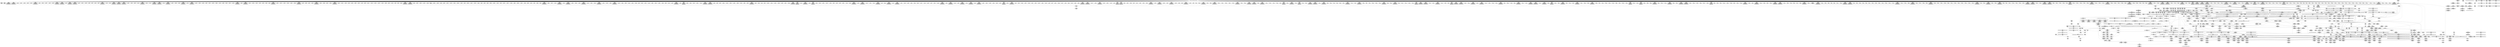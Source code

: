 digraph {
	CE0x53ae6d0 [shape=record,shape=Mrecord,label="{CE0x53ae6d0|superblock_has_perm:tmp3|*SummSink*}"]
	CE0x534f6f0 [shape=record,shape=Mrecord,label="{CE0x534f6f0|selinux_quotactl:tobool1|security/selinux/hooks.c,2016|*SummSource*}"]
	CE0x538c2f0 [shape=record,shape=Mrecord,label="{CE0x538c2f0|cred_sid:tmp2}"]
	CE0x53bd140 [shape=record,shape=Mrecord,label="{CE0x53bd140|272:_i8*,_:_CRE_1261,1262_}"]
	CE0x53d0f20 [shape=record,shape=Mrecord,label="{CE0x53d0f20|272:_i8*,_:_CRE_435,436_}"]
	CE0x53f85a0 [shape=record,shape=Mrecord,label="{CE0x53f85a0|8:_i32,_:_CRE_209,210_}"]
	CE0x5364920 [shape=record,shape=Mrecord,label="{CE0x5364920|selinux_quotactl:tmp10|security/selinux/hooks.c,2016}"]
	CE0x53d7320 [shape=record,shape=Mrecord,label="{CE0x53d7320|272:_i8*,_:_CRE_1233,1234_}"]
	CE0x5352ff0 [shape=record,shape=Mrecord,label="{CE0x5352ff0|cred_sid:sid|security/selinux/hooks.c,197|*SummSink*}"]
	CE0x53c8800 [shape=record,shape=Mrecord,label="{CE0x53c8800|272:_i8*,_:_CRE_1672,1673_}"]
	CE0x535cd30 [shape=record,shape=Mrecord,label="{CE0x535cd30|i1_true|*Constant*|*SummSink*}"]
	CE0x5380ff0 [shape=record,shape=Mrecord,label="{CE0x5380ff0|i64*_getelementptr_inbounds_(_27_x_i64_,_27_x_i64_*___llvm_gcov_ctr148,_i64_0,_i64_23)|*Constant*|*SummSink*}"]
	CE0x53c6710 [shape=record,shape=Mrecord,label="{CE0x53c6710|272:_i8*,_:_CRE_1641,1642_}"]
	CE0x53ca140 [shape=record,shape=Mrecord,label="{CE0x53ca140|272:_i8*,_:_CRE_1728,1736_|*MultipleSource*|Function::selinux_quotactl&Arg::sb::|security/selinux/hooks.c,1865|Function::superblock_has_perm&Arg::sb::}"]
	CE0x53d9760 [shape=record,shape=Mrecord,label="{CE0x53d9760|__llvm_gcov_indirect_counter_increment:tmp3}"]
	CE0x5352580 [shape=record,shape=Mrecord,label="{CE0x5352580|selinux_quotactl:tmp26|security/selinux/hooks.c,2028|*SummSink*}"]
	CE0x53383c0 [shape=record,shape=Mrecord,label="{CE0x53383c0|selinux_quotactl:if.end8|*SummSink*}"]
	CE0x533e810 [shape=record,shape=Mrecord,label="{CE0x533e810|selinux_quotactl:sw.epilog|*SummSink*}"]
	CE0x5357760 [shape=record,shape=Mrecord,label="{CE0x5357760|GLOBAL:__llvm_gcov_global_state_pred150|Global_var:__llvm_gcov_global_state_pred150|*SummSource*}"]
	CE0x53d3990 [shape=record,shape=Mrecord,label="{CE0x53d3990|272:_i8*,_:_CRE_630,631_}"]
	CE0x53c00a0 [shape=record,shape=Mrecord,label="{CE0x53c00a0|272:_i8*,_:_CRE_1324,1325_}"]
	CE0x5354000 [shape=record,shape=Mrecord,label="{CE0x5354000|i64*_getelementptr_inbounds_(_27_x_i64_,_27_x_i64_*___llvm_gcov_ctr148,_i64_0,_i64_22)|*Constant*}"]
	CE0x53fdc30 [shape=record,shape=Mrecord,label="{CE0x53fdc30|i16_5|*Constant*|*SummSource*}"]
	CE0x53d7ba0 [shape=record,shape=Mrecord,label="{CE0x53d7ba0|272:_i8*,_:_CRE_1241,1242_}"]
	CE0x53de4a0 [shape=record,shape=Mrecord,label="{CE0x53de4a0|272:_i8*,_:_CRE_2264,2268_|*MultipleSource*|Function::selinux_quotactl&Arg::sb::|security/selinux/hooks.c,1865|Function::superblock_has_perm&Arg::sb::}"]
	CE0x53482b0 [shape=record,shape=Mrecord,label="{CE0x53482b0|selinux_quotactl:tmp8|security/selinux/hooks.c,2016|*SummSource*}"]
	CE0x53551f0 [shape=record,shape=Mrecord,label="{CE0x53551f0|%struct.common_audit_data*_null|*Constant*}"]
	CE0x5355350 [shape=record,shape=Mrecord,label="{CE0x5355350|superblock_has_perm:perms|Function::superblock_has_perm&Arg::perms::}"]
	CE0x5349260 [shape=record,shape=Mrecord,label="{CE0x5349260|i64*_getelementptr_inbounds_(_27_x_i64_,_27_x_i64_*___llvm_gcov_ctr148,_i64_0,_i64_9)|*Constant*|*SummSource*}"]
	CE0x536c070 [shape=record,shape=Mrecord,label="{CE0x536c070|selinux_quotactl:tmp3|*SummSource*}"]
	CE0x536e840 [shape=record,shape=Mrecord,label="{CE0x536e840|272:_i8*,_:_CRE_280,288_|*MultipleSource*|Function::selinux_quotactl&Arg::sb::|security/selinux/hooks.c,1865|Function::superblock_has_perm&Arg::sb::}"]
	CE0x53b4430 [shape=record,shape=Mrecord,label="{CE0x53b4430|selinux_quotactl:tmp34|security/selinux/hooks.c,2040|*SummSink*}"]
	CE0x5351f40 [shape=record,shape=Mrecord,label="{CE0x5351f40|272:_i8*,_:_CRE_56,64_|*MultipleSource*|Function::selinux_quotactl&Arg::sb::|security/selinux/hooks.c,1865|Function::superblock_has_perm&Arg::sb::}"]
	CE0x533d840 [shape=record,shape=Mrecord,label="{CE0x533d840|selinux_quotactl:tmp4|security/selinux/hooks.c,2016|*SummSource*}"]
	CE0x5356ea0 [shape=record,shape=Mrecord,label="{CE0x5356ea0|selinux_quotactl:sw.bb10|*SummSink*}"]
	CE0x5388610 [shape=record,shape=Mrecord,label="{CE0x5388610|_call_void_mcount()_#3|*SummSource*}"]
	CE0x53d2120 [shape=record,shape=Mrecord,label="{CE0x53d2120|272:_i8*,_:_CRE_607,608_}"]
	CE0x53429d0 [shape=record,shape=Mrecord,label="{CE0x53429d0|superblock_has_perm:entry|*SummSink*}"]
	CE0x5352670 [shape=record,shape=Mrecord,label="{CE0x5352670|GLOBAL:superblock_has_perm|*Constant*}"]
	CE0x53ac030 [shape=record,shape=Mrecord,label="{CE0x53ac030|272:_i8*,_:_CRE_576,577_}"]
	CE0x53bd360 [shape=record,shape=Mrecord,label="{CE0x53bd360|272:_i8*,_:_CRE_1263,1264_}"]
	CE0x53fb2b0 [shape=record,shape=Mrecord,label="{CE0x53fb2b0|8:_i32,_:_CRE_251,252_}"]
	CE0x53bb880 [shape=record,shape=Mrecord,label="{CE0x53bb880|__llvm_gcov_indirect_counter_increment:tmp5|*SummSink*}"]
	CE0x53b1050 [shape=record,shape=Mrecord,label="{CE0x53b1050|selinux_quotactl:tmp30|security/selinux/hooks.c,2036|*SummSink*}"]
	CE0x53c73d0 [shape=record,shape=Mrecord,label="{CE0x53c73d0|272:_i8*,_:_CRE_1653,1654_}"]
	CE0x533c410 [shape=record,shape=Mrecord,label="{CE0x533c410|selinux_quotactl:land.lhs.true}"]
	CE0x53dbd30 [shape=record,shape=Mrecord,label="{CE0x53dbd30|272:_i8*,_:_CRE_1840,1848_|*MultipleSource*|Function::selinux_quotactl&Arg::sb::|security/selinux/hooks.c,1865|Function::superblock_has_perm&Arg::sb::}"]
	CE0x5355f60 [shape=record,shape=Mrecord,label="{CE0x5355f60|_ret_i32_%call2,_!dbg_!27722|security/selinux/hooks.c,1866|*SummSink*}"]
	CE0x53fbf70 [shape=record,shape=Mrecord,label="{CE0x53fbf70|8:_i32,_:_CRE_263,264_}"]
	CE0x53ac9c0 [shape=record,shape=Mrecord,label="{CE0x53ac9c0|272:_i8*,_:_CRE_585,586_}"]
	CE0x53d5aa0 [shape=record,shape=Mrecord,label="{CE0x53d5aa0|272:_i8*,_:_CRE_1210,1211_}"]
	CE0x538f180 [shape=record,shape=Mrecord,label="{CE0x538f180|i32_(i32,_i32,_i16,_i32,_%struct.common_audit_data*)*_bitcast_(i32_(i32,_i32,_i16,_i32,_%struct.common_audit_data.495*)*_avc_has_perm_to_i32_(i32,_i32,_i16,_i32,_%struct.common_audit_data*)*)|*Constant*|*SummSink*}"]
	CE0x53bf820 [shape=record,shape=Mrecord,label="{CE0x53bf820|272:_i8*,_:_CRE_1316,1317_}"]
	CE0x53fc2a0 [shape=record,shape=Mrecord,label="{CE0x53fc2a0|8:_i32,_:_CRE_266,267_}"]
	CE0x535db60 [shape=record,shape=Mrecord,label="{CE0x535db60|i64_2|*Constant*|*SummSink*}"]
	CE0x53db700 [shape=record,shape=Mrecord,label="{CE0x53db700|272:_i8*,_:_CRE_1816,1824_|*MultipleSource*|Function::selinux_quotactl&Arg::sb::|security/selinux/hooks.c,1865|Function::superblock_has_perm&Arg::sb::}"]
	CE0x5351ba0 [shape=record,shape=Mrecord,label="{CE0x5351ba0|272:_i8*,_:_CRE_40,48_|*MultipleSource*|Function::selinux_quotactl&Arg::sb::|security/selinux/hooks.c,1865|Function::superblock_has_perm&Arg::sb::}"]
	CE0x53f62d0 [shape=record,shape=Mrecord,label="{CE0x53f62d0|8:_i32,_:_CRE_64,65_}"]
	CE0x53fd920 [shape=record,shape=Mrecord,label="{CE0x53fd920|avc_has_perm:tsid|Function::avc_has_perm&Arg::tsid::|*SummSink*}"]
	CE0x53d4810 [shape=record,shape=Mrecord,label="{CE0x53d4810|272:_i8*,_:_CRE_696,704_|*MultipleSource*|Function::selinux_quotactl&Arg::sb::|security/selinux/hooks.c,1865|Function::superblock_has_perm&Arg::sb::}"]
	CE0x53be570 [shape=record,shape=Mrecord,label="{CE0x53be570|272:_i8*,_:_CRE_1280,1288_|*MultipleSource*|Function::selinux_quotactl&Arg::sb::|security/selinux/hooks.c,1865|Function::superblock_has_perm&Arg::sb::}"]
	CE0x53f8a80 [shape=record,shape=Mrecord,label="{CE0x53f8a80|8:_i32,_:_CRE_213,214_}"]
	CE0x53c27f0 [shape=record,shape=Mrecord,label="{CE0x53c27f0|272:_i8*,_:_CRE_1361,1362_}"]
	CE0x53d6ee0 [shape=record,shape=Mrecord,label="{CE0x53d6ee0|272:_i8*,_:_CRE_1229,1230_}"]
	CE0x53f89d0 [shape=record,shape=Mrecord,label="{CE0x53f89d0|8:_i32,_:_CRE_212,213_}"]
	CE0x53cb0f0 [shape=record,shape=Mrecord,label="{CE0x53cb0f0|8:_i32,_:_CRE_67,68_}"]
	CE0x538c8f0 [shape=record,shape=Mrecord,label="{CE0x538c8f0|_ret_i32_%retval.0,_!dbg_!27728|security/selinux/avc.c,775}"]
	CE0x5352f60 [shape=record,shape=Mrecord,label="{CE0x5352f60|cred_sid:sid|security/selinux/hooks.c,197}"]
	CE0x53b09c0 [shape=record,shape=Mrecord,label="{CE0x53b09c0|i64**_getelementptr_inbounds_(_3_x_i64*_,_3_x_i64*_*___llvm_gcda_edge_table149,_i64_0,_i64_0)|*Constant*|*SummSource*}"]
	CE0x5366dd0 [shape=record,shape=Mrecord,label="{CE0x5366dd0|i32_8388613|*Constant*}"]
	CE0x53ae5d0 [shape=record,shape=Mrecord,label="{CE0x53ae5d0|superblock_has_perm:tmp3|*SummSource*}"]
	CE0x53332b0 [shape=record,shape=Mrecord,label="{CE0x53332b0|selinux_quotactl:tmp24|security/selinux/hooks.c,2020|*SummSink*}"]
	CE0x53b9ac0 [shape=record,shape=Mrecord,label="{CE0x53b9ac0|i64*_null|*Constant*}"]
	CE0x53c0c50 [shape=record,shape=Mrecord,label="{CE0x53c0c50|272:_i8*,_:_CRE_1335,1336_}"]
	CE0x53cb6c0 [shape=record,shape=Mrecord,label="{CE0x53cb6c0|8:_i32,_:_CRE_73,74_}"]
	CE0x53b8740 [shape=record,shape=Mrecord,label="{CE0x53b8740|272:_i8*,_:_CRE_184,188_|*MultipleSource*|Function::selinux_quotactl&Arg::sb::|security/selinux/hooks.c,1865|Function::superblock_has_perm&Arg::sb::}"]
	CE0x5347250 [shape=record,shape=Mrecord,label="{CE0x5347250|_ret_%struct.task_struct*_%tmp4,_!dbg_!27714|./arch/x86/include/asm/current.h,14|*SummSink*}"]
	CE0x5333240 [shape=record,shape=Mrecord,label="{CE0x5333240|selinux_quotactl:tmp24|security/selinux/hooks.c,2020|*SummSource*}"]
	CE0x534d740 [shape=record,shape=Mrecord,label="{CE0x534d740|selinux_quotactl:tmp22|security/selinux/hooks.c,2019|*SummSink*}"]
	CE0x53b5f90 [shape=record,shape=Mrecord,label="{CE0x53b5f90|superblock_has_perm:call|security/selinux/hooks.c,1863}"]
	CE0x5369c20 [shape=record,shape=Mrecord,label="{CE0x5369c20|__llvm_gcov_indirect_counter_increment:tmp}"]
	CE0x53c5720 [shape=record,shape=Mrecord,label="{CE0x53c5720|272:_i8*,_:_CRE_1626,1627_}"]
	CE0x534a1d0 [shape=record,shape=Mrecord,label="{CE0x534a1d0|selinux_quotactl:sw.default|*SummSink*}"]
	CE0x5352510 [shape=record,shape=Mrecord,label="{CE0x5352510|selinux_quotactl:tmp26|security/selinux/hooks.c,2028|*SummSource*}"]
	CE0x535dc10 [shape=record,shape=Mrecord,label="{CE0x535dc10|selinux_quotactl:entry}"]
	CE0x53cbdc0 [shape=record,shape=Mrecord,label="{CE0x53cbdc0|8:_i32,_:_CRE_80,81_}"]
	CE0x536fb60 [shape=record,shape=Mrecord,label="{CE0x536fb60|272:_i8*,_:_CRE_360,368_|*MultipleSource*|Function::selinux_quotactl&Arg::sb::|security/selinux/hooks.c,1865|Function::superblock_has_perm&Arg::sb::}"]
	CE0x53dd110 [shape=record,shape=Mrecord,label="{CE0x53dd110|272:_i8*,_:_CRE_1888,1896_|*MultipleSource*|Function::selinux_quotactl&Arg::sb::|security/selinux/hooks.c,1865|Function::superblock_has_perm&Arg::sb::}"]
	CE0x53d4c30 [shape=record,shape=Mrecord,label="{CE0x53d4c30|272:_i8*,_:_CRE_712,720_|*MultipleSource*|Function::selinux_quotactl&Arg::sb::|security/selinux/hooks.c,1865|Function::superblock_has_perm&Arg::sb::}"]
	CE0x7247a50 [shape=record,shape=Mrecord,label="{CE0x7247a50|i64_0|*Constant*|*SummSink*}"]
	CE0x53d5890 [shape=record,shape=Mrecord,label="{CE0x53d5890|272:_i8*,_:_CRE_1209,1210_}"]
	CE0x53ce6f0 [shape=record,shape=Mrecord,label="{CE0x53ce6f0|272:_i8*,_:_CRE_397,398_}"]
	CE0x53524a0 [shape=record,shape=Mrecord,label="{CE0x53524a0|i64*_getelementptr_inbounds_(_27_x_i64_,_27_x_i64_*___llvm_gcov_ctr148,_i64_0,_i64_22)|*Constant*|*SummSink*}"]
	CE0x538cb30 [shape=record,shape=Mrecord,label="{CE0x538cb30|avc_has_perm:tclass|Function::avc_has_perm&Arg::tclass::|*SummSink*}"]
	CE0x53fa0a0 [shape=record,shape=Mrecord,label="{CE0x53fa0a0|8:_i32,_:_CRE_234,235_}"]
	CE0x53c72c0 [shape=record,shape=Mrecord,label="{CE0x53c72c0|272:_i8*,_:_CRE_1652,1653_}"]
	CE0x534ee90 [shape=record,shape=Mrecord,label="{CE0x534ee90|__llvm_gcov_indirect_counter_increment:pred}"]
	CE0x53543d0 [shape=record,shape=Mrecord,label="{CE0x53543d0|superblock_has_perm:cred|Function::superblock_has_perm&Arg::cred::}"]
	CE0x53577d0 [shape=record,shape=Mrecord,label="{CE0x53577d0|GLOBAL:__llvm_gcov_global_state_pred150|Global_var:__llvm_gcov_global_state_pred150|*SummSink*}"]
	CE0x536f950 [shape=record,shape=Mrecord,label="{CE0x536f950|272:_i8*,_:_CRE_352,360_|*MultipleSource*|Function::selinux_quotactl&Arg::sb::|security/selinux/hooks.c,1865|Function::superblock_has_perm&Arg::sb::}"]
	CE0x53a9220 [shape=record,shape=Mrecord,label="{CE0x53a9220|272:_i8*,_:_CRE_458,459_}"]
	CE0x53aea30 [shape=record,shape=Mrecord,label="{CE0x53aea30|_call_void_mcount()_#3|*SummSource*}"]
	CE0x53b4c70 [shape=record,shape=Mrecord,label="{CE0x53b4c70|selinux_quotactl:tmp35|security/selinux/hooks.c,2040|*SummSink*}"]
	CE0x53c8c40 [shape=record,shape=Mrecord,label="{CE0x53c8c40|272:_i8*,_:_CRE_1676,1677_}"]
	CE0x53db4f0 [shape=record,shape=Mrecord,label="{CE0x53db4f0|272:_i8*,_:_CRE_1808,1816_|*MultipleSource*|Function::selinux_quotactl&Arg::sb::|security/selinux/hooks.c,1865|Function::superblock_has_perm&Arg::sb::}"]
	CE0x53aa6f0 [shape=record,shape=Mrecord,label="{CE0x53aa6f0|272:_i8*,_:_CRE_536,540_|*MultipleSource*|Function::selinux_quotactl&Arg::sb::|security/selinux/hooks.c,1865|Function::superblock_has_perm&Arg::sb::}"]
	CE0x536acd0 [shape=record,shape=Mrecord,label="{CE0x536acd0|cred_sid:tmp1|*SummSink*}"]
	CE0x53548d0 [shape=record,shape=Mrecord,label="{CE0x53548d0|superblock_has_perm:sb|Function::superblock_has_perm&Arg::sb::}"]
	CE0x535bd70 [shape=record,shape=Mrecord,label="{CE0x535bd70|selinux_quotactl:call9|security/selinux/hooks.c,2028}"]
	CE0x5383660 [shape=record,shape=Mrecord,label="{CE0x5383660|i64**_getelementptr_inbounds_(_3_x_i64*_,_3_x_i64*_*___llvm_gcda_edge_table149,_i64_0,_i64_2)|*Constant*}"]
	CE0x5360910 [shape=record,shape=Mrecord,label="{CE0x5360910|selinux_quotactl:tmp4|security/selinux/hooks.c,2016|*SummSink*}"]
	CE0x53c26e0 [shape=record,shape=Mrecord,label="{CE0x53c26e0|272:_i8*,_:_CRE_1360,1361_}"]
	CE0x53b93f0 [shape=record,shape=Mrecord,label="{CE0x53b93f0|272:_i8*,_:_CRE_248,252_|*MultipleSource*|Function::selinux_quotactl&Arg::sb::|security/selinux/hooks.c,1865|Function::superblock_has_perm&Arg::sb::}"]
	CE0x5340e90 [shape=record,shape=Mrecord,label="{CE0x5340e90|i32_0|*Constant*}"]
	CE0x534dc10 [shape=record,shape=Mrecord,label="{CE0x534dc10|selinux_quotactl:tmp23|security/selinux/hooks.c,2019|*SummSink*}"]
	CE0x53bf600 [shape=record,shape=Mrecord,label="{CE0x53bf600|272:_i8*,_:_CRE_1314,1315_}"]
	CE0x53ab8c0 [shape=record,shape=Mrecord,label="{CE0x53ab8c0|272:_i8*,_:_CRE_569,570_}"]
	CE0x53b54c0 [shape=record,shape=Mrecord,label="{CE0x53b54c0|_ret_i32_%retval.0,_!dbg_!27760|security/selinux/hooks.c,2040|*SummSink*}"]
	CE0x53d2ab0 [shape=record,shape=Mrecord,label="{CE0x53d2ab0|272:_i8*,_:_CRE_616,617_}"]
	CE0x53dd3f0 [shape=record,shape=Mrecord,label="{CE0x53dd3f0|272:_i8*,_:_CRE_1904,1920_|*MultipleSource*|Function::selinux_quotactl&Arg::sb::|security/selinux/hooks.c,1865|Function::superblock_has_perm&Arg::sb::}"]
	CE0x5366930 [shape=record,shape=Mrecord,label="{CE0x5366930|i32_8388612|*Constant*|*SummSource*}"]
	CE0x538df30 [shape=record,shape=Mrecord,label="{CE0x538df30|cred_sid:bb|*SummSink*}"]
	CE0x5358e50 [shape=record,shape=Mrecord,label="{CE0x5358e50|cred_sid:tmp|*SummSource*}"]
	CE0x53c7c50 [shape=record,shape=Mrecord,label="{CE0x53c7c50|272:_i8*,_:_CRE_1661,1662_}"]
	CE0x53aa2d0 [shape=record,shape=Mrecord,label="{CE0x53aa2d0|272:_i8*,_:_CRE_512,528_|*MultipleSource*|Function::selinux_quotactl&Arg::sb::|security/selinux/hooks.c,1865|Function::superblock_has_perm&Arg::sb::}"]
	CE0x5356bd0 [shape=record,shape=Mrecord,label="{CE0x5356bd0|selinux_quotactl:cred4|security/selinux/hooks.c,2016}"]
	CE0x53de8c0 [shape=record,shape=Mrecord,label="{CE0x53de8c0|superblock_has_perm:tmp4|*LoadInst*|security/selinux/hooks.c,1865}"]
	CE0x53bd470 [shape=record,shape=Mrecord,label="{CE0x53bd470|272:_i8*,_:_CRE_1264,1265_}"]
	CE0x53b0c30 [shape=record,shape=Mrecord,label="{CE0x53b0c30|selinux_quotactl:tmp30|security/selinux/hooks.c,2036}"]
	CE0x53ab350 [shape=record,shape=Mrecord,label="{CE0x53ab350|272:_i8*,_:_CRE_563,564_}"]
	CE0x53c5b60 [shape=record,shape=Mrecord,label="{CE0x53c5b60|272:_i8*,_:_CRE_1630,1631_}"]
	CE0x5360550 [shape=record,shape=Mrecord,label="{CE0x5360550|%struct.super_block*_null|*Constant*|*SummSource*}"]
	CE0x53fae70 [shape=record,shape=Mrecord,label="{CE0x53fae70|8:_i32,_:_CRE_247,248_}"]
	CE0x535c0f0 [shape=record,shape=Mrecord,label="{CE0x535c0f0|GLOBAL:superblock_has_perm|*Constant*|*SummSink*}"]
	CE0x53b6f20 [shape=record,shape=Mrecord,label="{CE0x53b6f20|_ret_i32_%tmp6,_!dbg_!27716|security/selinux/hooks.c,197|*SummSink*}"]
	CE0x5fe6530 [shape=record,shape=Mrecord,label="{CE0x5fe6530|i8*_getelementptr_inbounds_(_25_x_i8_,_25_x_i8_*_.str3,_i32_0,_i32_0)|*Constant*}"]
	CE0x53d17a0 [shape=record,shape=Mrecord,label="{CE0x53d17a0|272:_i8*,_:_CRE_443,444_}"]
	CE0x53d8640 [shape=record,shape=Mrecord,label="{CE0x53d8640|272:_i8*,_:_CRE_1251,1252_}"]
	CE0x535cfd0 [shape=record,shape=Mrecord,label="{CE0x535cfd0|i64*_getelementptr_inbounds_(_27_x_i64_,_27_x_i64_*___llvm_gcov_ctr148,_i64_0,_i64_8)|*Constant*|*SummSink*}"]
	CE0x53ab6a0 [shape=record,shape=Mrecord,label="{CE0x53ab6a0|272:_i8*,_:_CRE_567,568_}"]
	CE0x5369d50 [shape=record,shape=Mrecord,label="{CE0x5369d50|__llvm_gcov_indirect_counter_increment:tmp|*SummSink*}"]
	CE0x5354cb0 [shape=record,shape=Mrecord,label="{CE0x5354cb0|i32_256|*Constant*|*SummSource*}"]
	CE0x53c6930 [shape=record,shape=Mrecord,label="{CE0x53c6930|272:_i8*,_:_CRE_1643,1644_}"]
	CE0x5361600 [shape=record,shape=Mrecord,label="{CE0x5361600|selinux_quotactl:tmp20|security/selinux/hooks.c,2019}"]
	CE0x53fbd50 [shape=record,shape=Mrecord,label="{CE0x53fbd50|8:_i32,_:_CRE_261,262_}"]
	CE0x533bcb0 [shape=record,shape=Mrecord,label="{CE0x533bcb0|selinux_quotactl:land.lhs.true|*SummSource*}"]
	CE0x53d2230 [shape=record,shape=Mrecord,label="{CE0x53d2230|272:_i8*,_:_CRE_608,609_}"]
	CE0x53d2560 [shape=record,shape=Mrecord,label="{CE0x53d2560|272:_i8*,_:_CRE_611,612_}"]
	CE0x53c2f60 [shape=record,shape=Mrecord,label="{CE0x53c2f60|272:_i8*,_:_CRE_1368,1369_}"]
	CE0x538ef60 [shape=record,shape=Mrecord,label="{CE0x538ef60|i32_(i32,_i32,_i16,_i32,_%struct.common_audit_data*)*_bitcast_(i32_(i32,_i32,_i16,_i32,_%struct.common_audit_data.495*)*_avc_has_perm_to_i32_(i32,_i32,_i16,_i32,_%struct.common_audit_data*)*)|*Constant*|*SummSource*}"]
	CE0x53b95c0 [shape=record,shape=Mrecord,label="{CE0x53b95c0|272:_i8*,_:_CRE_256,264_|*MultipleSource*|Function::selinux_quotactl&Arg::sb::|security/selinux/hooks.c,1865|Function::superblock_has_perm&Arg::sb::}"]
	CE0x53fb800 [shape=record,shape=Mrecord,label="{CE0x53fb800|8:_i32,_:_CRE_256,257_}"]
	CE0x53aa0c0 [shape=record,shape=Mrecord,label="{CE0x53aa0c0|272:_i8*,_:_CRE_504,512_|*MultipleSource*|Function::selinux_quotactl&Arg::sb::|security/selinux/hooks.c,1865|Function::superblock_has_perm&Arg::sb::}"]
	CE0x535bf10 [shape=record,shape=Mrecord,label="{CE0x535bf10|selinux_quotactl:call9|security/selinux/hooks.c,2028|*SummSink*}"]
	CE0x53d19b0 [shape=record,shape=Mrecord,label="{CE0x53d19b0|272:_i8*,_:_CRE_600,601_}"]
	CE0x53d7430 [shape=record,shape=Mrecord,label="{CE0x53d7430|272:_i8*,_:_CRE_1234,1235_}"]
	CE0x538e280 [shape=record,shape=Mrecord,label="{CE0x538e280|cred_sid:tmp1|*SummSource*}"]
	CE0x53d1030 [shape=record,shape=Mrecord,label="{CE0x53d1030|272:_i8*,_:_CRE_436,437_}"]
	CE0x53b5ae0 [shape=record,shape=Mrecord,label="{CE0x53b5ae0|i64*_getelementptr_inbounds_(_2_x_i64_,_2_x_i64_*___llvm_gcov_ctr98,_i64_0,_i64_0)|*Constant*|*SummSource*}"]
	CE0x53cf5a0 [shape=record,shape=Mrecord,label="{CE0x53cf5a0|272:_i8*,_:_CRE_411,412_}"]
	CE0x53653f0 [shape=record,shape=Mrecord,label="{CE0x53653f0|i8*_getelementptr_inbounds_(_25_x_i8_,_25_x_i8_*_.str3,_i32_0,_i32_0)|*Constant*|*SummSource*}"]
	CE0x53f9d70 [shape=record,shape=Mrecord,label="{CE0x53f9d70|8:_i32,_:_CRE_231,232_}"]
	CE0x53a8560 [shape=record,shape=Mrecord,label="{CE0x53a8560|272:_i8*,_:_CRE_446,447_}"]
	CE0x53f57d0 [shape=record,shape=Mrecord,label="{CE0x53f57d0|8:_i32,_:_CRE_53,54_}"]
	CE0x53b8910 [shape=record,shape=Mrecord,label="{CE0x53b8910|272:_i8*,_:_CRE_192,200_|*MultipleSource*|Function::selinux_quotactl&Arg::sb::|security/selinux/hooks.c,1865|Function::superblock_has_perm&Arg::sb::}"]
	CE0x53cf160 [shape=record,shape=Mrecord,label="{CE0x53cf160|272:_i8*,_:_CRE_407,408_}"]
	CE0x53c8a20 [shape=record,shape=Mrecord,label="{CE0x53c8a20|272:_i8*,_:_CRE_1674,1675_}"]
	CE0x53c8f70 [shape=record,shape=Mrecord,label="{CE0x53c8f70|272:_i8*,_:_CRE_1679,1680_}"]
	CE0x53d08c0 [shape=record,shape=Mrecord,label="{CE0x53d08c0|272:_i8*,_:_CRE_429,430_}"]
	CE0x53d8ec0 [shape=record,shape=Mrecord,label="{CE0x53d8ec0|272:_i8*,_:_CRE_1259,1260_}"]
	CE0x53acad0 [shape=record,shape=Mrecord,label="{CE0x53acad0|272:_i8*,_:_CRE_586,587_}"]
	CE0x53de290 [shape=record,shape=Mrecord,label="{CE0x53de290|272:_i8*,_:_CRE_2256,2264_|*MultipleSource*|Function::selinux_quotactl&Arg::sb::|security/selinux/hooks.c,1865|Function::superblock_has_perm&Arg::sb::}"]
	CE0x53f8e90 [shape=record,shape=Mrecord,label="{CE0x53f8e90|8:_i32,_:_CRE_217,218_}"]
	CE0x53398a0 [shape=record,shape=Mrecord,label="{CE0x53398a0|i64*_getelementptr_inbounds_(_27_x_i64_,_27_x_i64_*___llvm_gcov_ctr148,_i64_0,_i64_9)|*Constant*|*SummSink*}"]
	CE0x5348c00 [shape=record,shape=Mrecord,label="{CE0x5348c00|i64*_getelementptr_inbounds_(_27_x_i64_,_27_x_i64_*___llvm_gcov_ctr148,_i64_0,_i64_1)|*Constant*}"]
	CE0x5360320 [shape=record,shape=Mrecord,label="{CE0x5360320|%struct.super_block*_null|*Constant*}"]
	CE0x53880c0 [shape=record,shape=Mrecord,label="{CE0x53880c0|cred_sid:tmp3}"]
	CE0x5334320 [shape=record,shape=Mrecord,label="{CE0x5334320|selinux_quotactl:tobool|security/selinux/hooks.c,2016|*SummSink*}"]
	CE0x53fab40 [shape=record,shape=Mrecord,label="{CE0x53fab40|8:_i32,_:_CRE_244,245_}"]
	CE0x5360fe0 [shape=record,shape=Mrecord,label="{CE0x5360fe0|i64_10|*Constant*|*SummSink*}"]
	CE0x53fcd40 [shape=record,shape=Mrecord,label="{CE0x53fcd40|8:_i32,_:_CRE_276,277_}"]
	CE0x53adb60 [shape=record,shape=Mrecord,label="{CE0x53adb60|get_current:tmp1}"]
	CE0x534b500 [shape=record,shape=Mrecord,label="{CE0x534b500|_ret_void|*SummSource*}"]
	CE0x5388f60 [shape=record,shape=Mrecord,label="{CE0x5388f60|i32_0|*Constant*}"]
	CE0x53ac8b0 [shape=record,shape=Mrecord,label="{CE0x53ac8b0|272:_i8*,_:_CRE_584,585_}"]
	CE0x53dbb20 [shape=record,shape=Mrecord,label="{CE0x53dbb20|272:_i8*,_:_CRE_1832,1840_|*MultipleSource*|Function::selinux_quotactl&Arg::sb::|security/selinux/hooks.c,1865|Function::superblock_has_perm&Arg::sb::}"]
	CE0x53a7e10 [shape=record,shape=Mrecord,label="{CE0x53a7e10|_call_void_mcount()_#3}"]
	CE0x5358130 [shape=record,shape=Mrecord,label="{CE0x5358130|_call_void_mcount()_#3|*SummSink*}"]
	CE0x53add10 [shape=record,shape=Mrecord,label="{CE0x53add10|i64*_getelementptr_inbounds_(_2_x_i64_,_2_x_i64_*___llvm_gcov_ctr151,_i64_0,_i64_1)|*Constant*|*SummSink*}"]
	CE0x5348450 [shape=record,shape=Mrecord,label="{CE0x5348450|selinux_quotactl:tmp8|security/selinux/hooks.c,2016|*SummSink*}"]
	CE0x53abbf0 [shape=record,shape=Mrecord,label="{CE0x53abbf0|272:_i8*,_:_CRE_572,573_}"]
	CE0x53ab590 [shape=record,shape=Mrecord,label="{CE0x53ab590|272:_i8*,_:_CRE_566,567_}"]
	CE0x534b620 [shape=record,shape=Mrecord,label="{CE0x534b620|selinux_quotactl:tmp4|security/selinux/hooks.c,2016}"]
	CE0x53fb910 [shape=record,shape=Mrecord,label="{CE0x53fb910|8:_i32,_:_CRE_257,258_}"]
	CE0x53c6f90 [shape=record,shape=Mrecord,label="{CE0x53c6f90|272:_i8*,_:_CRE_1649,1650_}"]
	CE0x535bde0 [shape=record,shape=Mrecord,label="{CE0x535bde0|selinux_quotactl:call9|security/selinux/hooks.c,2028|*SummSource*}"]
	CE0x53dc150 [shape=record,shape=Mrecord,label="{CE0x53dc150|272:_i8*,_:_CRE_1856,1864_|*MultipleSource*|Function::selinux_quotactl&Arg::sb::|security/selinux/hooks.c,1865|Function::superblock_has_perm&Arg::sb::}"]
	CE0x53fb1a0 [shape=record,shape=Mrecord,label="{CE0x53fb1a0|8:_i32,_:_CRE_250,251_}"]
	CE0x53c52e0 [shape=record,shape=Mrecord,label="{CE0x53c52e0|272:_i8*,_:_CRE_1622,1623_}"]
	CE0x53d6cc0 [shape=record,shape=Mrecord,label="{CE0x53d6cc0|272:_i8*,_:_CRE_1227,1228_}"]
	CE0x53782d0 [shape=record,shape=Mrecord,label="{CE0x53782d0|GLOBAL:selinux_quotactl.__warned|Global_var:selinux_quotactl.__warned|*SummSource*}"]
	CE0x53cb1c0 [shape=record,shape=Mrecord,label="{CE0x53cb1c0|8:_i32,_:_CRE_68,69_}"]
	CE0x53bac80 [shape=record,shape=Mrecord,label="{CE0x53bac80|superblock_has_perm:tmp1|*SummSink*}"]
	CE0x5365990 [shape=record,shape=Mrecord,label="{CE0x5365990|selinux_quotactl:tmp9|security/selinux/hooks.c,2016|*SummSink*}"]
	CE0x5389000 [shape=record,shape=Mrecord,label="{CE0x5389000|cred_sid:security|security/selinux/hooks.c,196}"]
	CE0x53bfb50 [shape=record,shape=Mrecord,label="{CE0x53bfb50|272:_i8*,_:_CRE_1319,1320_}"]
	CE0x53fa4e0 [shape=record,shape=Mrecord,label="{CE0x53fa4e0|8:_i32,_:_CRE_238,239_}"]
	CE0x53bfa40 [shape=record,shape=Mrecord,label="{CE0x53bfa40|272:_i8*,_:_CRE_1318,1319_}"]
	CE0x534ef40 [shape=record,shape=Mrecord,label="{CE0x534ef40|__llvm_gcov_indirect_counter_increment:pred|*SummSink*}"]
	CE0x53fc7f0 [shape=record,shape=Mrecord,label="{CE0x53fc7f0|8:_i32,_:_CRE_271,272_}"]
	CE0x535fce0 [shape=record,shape=Mrecord,label="{CE0x535fce0|selinux_quotactl:sb|Function::selinux_quotactl&Arg::sb::}"]
	CE0x535d300 [shape=record,shape=Mrecord,label="{CE0x535d300|GLOBAL:get_current|*Constant*|*SummSource*}"]
	CE0x53f5fd0 [shape=record,shape=Mrecord,label="{CE0x53f5fd0|8:_i32,_:_CRE_61,62_}"]
	CE0x53c7700 [shape=record,shape=Mrecord,label="{CE0x53c7700|272:_i8*,_:_CRE_1656,1657_}"]
	CE0x53c7920 [shape=record,shape=Mrecord,label="{CE0x53c7920|272:_i8*,_:_CRE_1658,1659_}"]
	CE0x53d6440 [shape=record,shape=Mrecord,label="{CE0x53d6440|272:_i8*,_:_CRE_1219,1220_}"]
	CE0x5352970 [shape=record,shape=Mrecord,label="{CE0x5352970|cred_sid:tmp5|security/selinux/hooks.c,196|*SummSink*}"]
	CE0x535a7b0 [shape=record,shape=Mrecord,label="{CE0x535a7b0|_call_void_lockdep_rcu_suspicious(i8*_getelementptr_inbounds_(_25_x_i8_,_25_x_i8_*_.str3,_i32_0,_i32_0),_i32_2016,_i8*_getelementptr_inbounds_(_45_x_i8_,_45_x_i8_*_.str12,_i32_0,_i32_0))_#10,_!dbg_!27731|security/selinux/hooks.c,2016|*SummSink*}"]
	CE0x5354220 [shape=record,shape=Mrecord,label="{CE0x5354220|i32_256|*Constant*}"]
	CE0x53be130 [shape=record,shape=Mrecord,label="{CE0x53be130|272:_i8*,_:_CRE_1276,1277_}"]
	CE0x53c7b40 [shape=record,shape=Mrecord,label="{CE0x53c7b40|272:_i8*,_:_CRE_1660,1661_}"]
	CE0x53fa2c0 [shape=record,shape=Mrecord,label="{CE0x53fa2c0|8:_i32,_:_CRE_236,237_}"]
	CE0x53427f0 [shape=record,shape=Mrecord,label="{CE0x53427f0|superblock_has_perm:entry|*SummSource*}"]
	CE0x53f90b0 [shape=record,shape=Mrecord,label="{CE0x53f90b0|8:_i32,_:_CRE_219,220_}"]
	CE0x534b9a0 [shape=record,shape=Mrecord,label="{CE0x534b9a0|i32_2016|*Constant*|*SummSource*}"]
	CE0x5364ba0 [shape=record,shape=Mrecord,label="{CE0x5364ba0|selinux_quotactl:tmp10|security/selinux/hooks.c,2016|*SummSink*}"]
	CE0x53c71b0 [shape=record,shape=Mrecord,label="{CE0x53c71b0|272:_i8*,_:_CRE_1651,1652_}"]
	CE0x53f47c0 [shape=record,shape=Mrecord,label="{CE0x53f47c0|8:_i32,_:_CRE_36,37_}"]
	CE0x53cbcc0 [shape=record,shape=Mrecord,label="{CE0x53cbcc0|8:_i32,_:_CRE_79,80_}"]
	CE0x5347c80 [shape=record,shape=Mrecord,label="{CE0x5347c80|selinux_quotactl:tmp21|security/selinux/hooks.c,2019|*SummSource*}"]
	CE0x53936c0 [shape=record,shape=Mrecord,label="{CE0x53936c0|selinux_quotactl:tmp27|security/selinux/hooks.c,2028|*SummSource*}"]
	CE0x5367430 [shape=record,shape=Mrecord,label="{CE0x5367430|i32_8388609|*Constant*}"]
	CE0x53da460 [shape=record,shape=Mrecord,label="{CE0x53da460|8:_i32,_:_CRE_8,12_|*MultipleSource*|*LoadInst*|security/selinux/hooks.c,1865|security/selinux/hooks.c,1865|security/selinux/hooks.c,1866}"]
	CE0x53b7610 [shape=record,shape=Mrecord,label="{CE0x53b7610|0:_i64*,_array:_GCR___llvm_gcda_edge_table149_internal_unnamed_addr_constant_3_x_i64*_i64*_getelementptr_inbounds_(_27_x_i64_,_27_x_i64_*___llvm_gcov_ctr148,_i64_0,_i64_13),_i64*_getelementptr_inbounds_(_27_x_i64_,_27_x_i64_*___llvm_gcov_ctr148,_i64_0,_i64_18),_i64*_getelementptr_inbounds_(_27_x_i64_,_27_x_i64_*___llvm_gcov_ctr148,_i64_0,_i64_21)_:_elem_0::}"]
	CE0x53f9a40 [shape=record,shape=Mrecord,label="{CE0x53f9a40|8:_i32,_:_CRE_228,229_}"]
	CE0x53b9790 [shape=record,shape=Mrecord,label="{CE0x53b9790|272:_i8*,_:_CRE_264,268_|*MultipleSource*|Function::selinux_quotactl&Arg::sb::|security/selinux/hooks.c,1865|Function::superblock_has_perm&Arg::sb::}"]
	CE0x53518e0 [shape=record,shape=Mrecord,label="{CE0x53518e0|272:_i8*,_:_CRE_24,32_|*MultipleSource*|Function::selinux_quotactl&Arg::sb::|security/selinux/hooks.c,1865|Function::superblock_has_perm&Arg::sb::}"]
	CE0x53cb2c0 [shape=record,shape=Mrecord,label="{CE0x53cb2c0|8:_i32,_:_CRE_69,70_}"]
	CE0x5349650 [shape=record,shape=Mrecord,label="{CE0x5349650|get_current:tmp1|*SummSink*}"]
	CE0x53d0ae0 [shape=record,shape=Mrecord,label="{CE0x53d0ae0|272:_i8*,_:_CRE_431,432_}"]
	CE0x533db00 [shape=record,shape=Mrecord,label="{CE0x533db00|selinux_quotactl:do.body|*SummSource*}"]
	CE0x53b30c0 [shape=record,shape=Mrecord,label="{CE0x53b30c0|selinux_quotactl:tmp33|security/selinux/hooks.c,2039|*SummSink*}"]
	CE0x5383ab0 [shape=record,shape=Mrecord,label="{CE0x5383ab0|i64**_getelementptr_inbounds_(_3_x_i64*_,_3_x_i64*_*___llvm_gcda_edge_table149,_i64_0,_i64_2)|*Constant*|*SummSink*}"]
	CE0x53be350 [shape=record,shape=Mrecord,label="{CE0x53be350|272:_i8*,_:_CRE_1278,1279_}"]
	CE0x53c2e50 [shape=record,shape=Mrecord,label="{CE0x53c2e50|272:_i8*,_:_CRE_1367,1368_}"]
	"CONST[source:0(mediator),value:2(dynamic)][purpose:{object}]"
	CE0x534df60 [shape=record,shape=Mrecord,label="{CE0x534df60|selinux_quotactl:sw.bb10}"]
	CE0x5370530 [shape=record,shape=Mrecord,label="{CE0x5370530|272:_i8*,_:_CRE_393,394_}"]
	CE0x53baba0 [shape=record,shape=Mrecord,label="{CE0x53baba0|superblock_has_perm:tmp1}"]
	CE0x53bd8b0 [shape=record,shape=Mrecord,label="{CE0x53bd8b0|272:_i8*,_:_CRE_1268,1269_}"]
	CE0x53c64f0 [shape=record,shape=Mrecord,label="{CE0x53c64f0|272:_i8*,_:_CRE_1639,1640_}"]
	CE0x53f91c0 [shape=record,shape=Mrecord,label="{CE0x53f91c0|8:_i32,_:_CRE_220,221_}"]
	CE0x5366ac0 [shape=record,shape=Mrecord,label="{CE0x5366ac0|i32_8388616|*Constant*}"]
	CE0x534e660 [shape=record,shape=Mrecord,label="{CE0x534e660|i32_8388611|*Constant*|*SummSink*}"]
	CE0x53fcf60 [shape=record,shape=Mrecord,label="{CE0x53fcf60|8:_i32,_:_CRE_278,279_}"]
	CE0x533e8c0 [shape=record,shape=Mrecord,label="{CE0x533e8c0|selinux_quotactl:tmp1}"]
	CE0x53c14d0 [shape=record,shape=Mrecord,label="{CE0x53c14d0|272:_i8*,_:_CRE_1343,1344_}"]
	CE0x534c030 [shape=record,shape=Mrecord,label="{CE0x534c030|selinux_quotactl:tmp18|security/selinux/hooks.c,2016|*SummSource*}"]
	CE0x5360e40 [shape=record,shape=Mrecord,label="{CE0x5360e40|selinux_quotactl:tmp2|*SummSource*}"]
	CE0x5336e70 [shape=record,shape=Mrecord,label="{CE0x5336e70|selinux_quotactl:sw.bb|*SummSource*}"]
	CE0x53b9bd0 [shape=record,shape=Mrecord,label="{CE0x53b9bd0|__llvm_gcov_indirect_counter_increment:counter}"]
	CE0x53c6d70 [shape=record,shape=Mrecord,label="{CE0x53c6d70|272:_i8*,_:_CRE_1647,1648_}"]
	CE0x5366ef0 [shape=record,shape=Mrecord,label="{CE0x5366ef0|i32_8388613|*Constant*|*SummSource*}"]
	CE0x53bbcc0 [shape=record,shape=Mrecord,label="{CE0x53bbcc0|__llvm_gcov_indirect_counter_increment:tmp6|*SummSource*}"]
	CE0x53d3770 [shape=record,shape=Mrecord,label="{CE0x53d3770|272:_i8*,_:_CRE_628,629_}"]
	CE0x534b390 [shape=record,shape=Mrecord,label="{CE0x534b390|__llvm_gcov_indirect_counter_increment:counters|Function::__llvm_gcov_indirect_counter_increment&Arg::counters::|*SummSink*}"]
	CE0x5389130 [shape=record,shape=Mrecord,label="{CE0x5389130|COLLAPSED:_CMRE:_elem_0::|security/selinux/hooks.c,196}"]
	"CONST[source:0(mediator),value:2(dynamic)][purpose:{subject}]"
	CE0x53c75f0 [shape=record,shape=Mrecord,label="{CE0x53c75f0|272:_i8*,_:_CRE_1655,1656_}"]
	CE0x53bd9c0 [shape=record,shape=Mrecord,label="{CE0x53bd9c0|272:_i8*,_:_CRE_1269,1270_}"]
	CE0x53cc2c0 [shape=record,shape=Mrecord,label="{CE0x53cc2c0|8:_i32,_:_CRE_85,86_}"]
	CE0x53b6dc0 [shape=record,shape=Mrecord,label="{CE0x53b6dc0|_ret_i32_%tmp6,_!dbg_!27716|security/selinux/hooks.c,197|*SummSource*}"]
	CE0x535a1f0 [shape=record,shape=Mrecord,label="{CE0x535a1f0|selinux_quotactl:tmp16|security/selinux/hooks.c,2016|*SummSource*}"]
	CE0x53c0f80 [shape=record,shape=Mrecord,label="{CE0x53c0f80|272:_i8*,_:_CRE_1338,1339_}"]
	CE0x5351390 [shape=record,shape=Mrecord,label="{CE0x5351390|272:_i8*,_:_CRE_1260,1261_}"]
	CE0x53d5ef0 [shape=record,shape=Mrecord,label="{CE0x53d5ef0|272:_i8*,_:_CRE_1214,1215_}"]
	CE0x53d9b20 [shape=record,shape=Mrecord,label="{CE0x53d9b20|superblock_has_perm:tmp}"]
	CE0x53ce640 [shape=record,shape=Mrecord,label="{CE0x53ce640|272:_i8*,_:_CRE_396,397_}"]
	CE0x533bd60 [shape=record,shape=Mrecord,label="{CE0x533bd60|GLOBAL:__llvm_gcov_ctr148|Global_var:__llvm_gcov_ctr148|*SummSource*}"]
	CE0x5354100 [shape=record,shape=Mrecord,label="{CE0x5354100|selinux_quotactl:tmp26|security/selinux/hooks.c,2028}"]
	CE0x5355870 [shape=record,shape=Mrecord,label="{CE0x5355870|superblock_has_perm:ad|Function::superblock_has_perm&Arg::ad::|*SummSink*}"]
	CE0x53cbfc0 [shape=record,shape=Mrecord,label="{CE0x53cbfc0|8:_i32,_:_CRE_82,83_}"]
	CE0x53cfaf0 [shape=record,shape=Mrecord,label="{CE0x53cfaf0|272:_i8*,_:_CRE_416,417_}"]
	CE0x53f60d0 [shape=record,shape=Mrecord,label="{CE0x53f60d0|8:_i32,_:_CRE_62,63_}"]
	CE0x53bc1e0 [shape=record,shape=Mrecord,label="{CE0x53bc1e0|superblock_has_perm:bb}"]
	CE0x5347db0 [shape=record,shape=Mrecord,label="{CE0x5347db0|selinux_quotactl:tmp21|security/selinux/hooks.c,2019|*SummSink*}"]
	CE0x533d000 [shape=record,shape=Mrecord,label="{CE0x533d000|selinux_quotactl:call|security/selinux/hooks.c,2016|*SummSink*}"]
	CE0x536a210 [shape=record,shape=Mrecord,label="{CE0x536a210|__llvm_gcov_indirect_counter_increment:pred|*SummSource*}"]
	CE0x53ac690 [shape=record,shape=Mrecord,label="{CE0x53ac690|272:_i8*,_:_CRE_582,583_}"]
	CE0x53d8b90 [shape=record,shape=Mrecord,label="{CE0x53d8b90|272:_i8*,_:_CRE_1256,1257_}"]
	CE0x5343dc0 [shape=record,shape=Mrecord,label="{CE0x5343dc0|selinux_quotactl:land.lhs.true2|*SummSink*}"]
	CE0x53c4c80 [shape=record,shape=Mrecord,label="{CE0x53c4c80|272:_i8*,_:_CRE_1617,1618_}"]
	CE0x5340ff0 [shape=record,shape=Mrecord,label="{CE0x5340ff0|selinux_quotactl:tmp|*SummSource*}"]
	CE0x53cb3c0 [shape=record,shape=Mrecord,label="{CE0x53cb3c0|8:_i32,_:_CRE_70,71_}"]
	CE0x5388680 [shape=record,shape=Mrecord,label="{CE0x5388680|_call_void_mcount()_#3|*SummSink*}"]
	CE0x53d8200 [shape=record,shape=Mrecord,label="{CE0x53d8200|272:_i8*,_:_CRE_1247,1248_}"]
	CE0x53bdbe0 [shape=record,shape=Mrecord,label="{CE0x53bdbe0|272:_i8*,_:_CRE_1271,1272_}"]
	CE0x53d8a80 [shape=record,shape=Mrecord,label="{CE0x53d8a80|272:_i8*,_:_CRE_1255,1256_}"]
	CE0x53fa5f0 [shape=record,shape=Mrecord,label="{CE0x53fa5f0|8:_i32,_:_CRE_239,240_}"]
	CE0x535c080 [shape=record,shape=Mrecord,label="{CE0x535c080|GLOBAL:superblock_has_perm|*Constant*|*SummSource*}"]
	CE0x5355680 [shape=record,shape=Mrecord,label="{CE0x5355680|%struct.common_audit_data*_null|*Constant*|*SummSink*}"]
	CE0x53d6aa0 [shape=record,shape=Mrecord,label="{CE0x53d6aa0|272:_i8*,_:_CRE_1225,1226_}"]
	CE0x53c22a0 [shape=record,shape=Mrecord,label="{CE0x53c22a0|272:_i8*,_:_CRE_1356,1357_}"]
	CE0x53d0bf0 [shape=record,shape=Mrecord,label="{CE0x53d0bf0|272:_i8*,_:_CRE_432,433_}"]
	CE0x53f5ad0 [shape=record,shape=Mrecord,label="{CE0x53f5ad0|8:_i32,_:_CRE_56,57_}"]
	CE0x53c03d0 [shape=record,shape=Mrecord,label="{CE0x53c03d0|272:_i8*,_:_CRE_1327,1328_}"]
	CE0x53cb8c0 [shape=record,shape=Mrecord,label="{CE0x53cb8c0|8:_i32,_:_CRE_75,76_}"]
	CE0x5360eb0 [shape=record,shape=Mrecord,label="{CE0x5360eb0|selinux_quotactl:tmp2|*SummSink*}"]
	CE0x53ad570 [shape=record,shape=Mrecord,label="{CE0x53ad570|272:_i8*,_:_CRE_596,597_}"]
	CE0x53cbbc0 [shape=record,shape=Mrecord,label="{CE0x53cbbc0|8:_i32,_:_CRE_78,79_}"]
	CE0x53b83a0 [shape=record,shape=Mrecord,label="{CE0x53b83a0|272:_i8*,_:_CRE_160,176_|*MultipleSource*|Function::selinux_quotactl&Arg::sb::|security/selinux/hooks.c,1865|Function::superblock_has_perm&Arg::sb::}"]
	CE0x534e5f0 [shape=record,shape=Mrecord,label="{CE0x534e5f0|i32_8388614|*Constant*}"]
	CE0x53ac360 [shape=record,shape=Mrecord,label="{CE0x53ac360|272:_i8*,_:_CRE_579,580_}"]
	CE0x53cf490 [shape=record,shape=Mrecord,label="{CE0x53cf490|272:_i8*,_:_CRE_410,411_}"]
	CE0x53c5610 [shape=record,shape=Mrecord,label="{CE0x53c5610|272:_i8*,_:_CRE_1625,1626_}"]
	CE0x535c160 [shape=record,shape=Mrecord,label="{CE0x535c160|selinux_quotactl:tmp15|security/selinux/hooks.c,2016|*SummSource*}"]
	CE0x53b6770 [shape=record,shape=Mrecord,label="{CE0x53b6770|cred_sid:entry|*SummSink*}"]
	CE0x53cdda0 [shape=record,shape=Mrecord,label="{CE0x53cdda0|get_current:tmp|*SummSource*}"]
	CE0x53dde70 [shape=record,shape=Mrecord,label="{CE0x53dde70|272:_i8*,_:_CRE_2120,2248_|*MultipleSource*|Function::selinux_quotactl&Arg::sb::|security/selinux/hooks.c,1865|Function::superblock_has_perm&Arg::sb::}"]
	CE0x53bf4f0 [shape=record,shape=Mrecord,label="{CE0x53bf4f0|272:_i8*,_:_CRE_1313,1314_}"]
	CE0x7247970 [shape=record,shape=Mrecord,label="{CE0x7247970|i64_0|*Constant*}"]
	CE0x53ae140 [shape=record,shape=Mrecord,label="{CE0x53ae140|superblock_has_perm:tmp2|*SummSink*}"]
	CE0x53c4230 [shape=record,shape=Mrecord,label="{CE0x53c4230|272:_i8*,_:_CRE_1592,1596_|*MultipleSource*|Function::selinux_quotactl&Arg::sb::|security/selinux/hooks.c,1865|Function::superblock_has_perm&Arg::sb::}"]
	CE0x53b0aa0 [shape=record,shape=Mrecord,label="{CE0x53b0aa0|i64*_getelementptr_inbounds_(_27_x_i64_,_27_x_i64_*___llvm_gcov_ctr148,_i64_0,_i64_24)|*Constant*}"]
	CE0x53bd250 [shape=record,shape=Mrecord,label="{CE0x53bd250|272:_i8*,_:_CRE_1262,1263_}"]
	CE0x536a760 [shape=record,shape=Mrecord,label="{CE0x536a760|GLOBAL:lockdep_rcu_suspicious|*Constant*}"]
	CE0x5348850 [shape=record,shape=Mrecord,label="{CE0x5348850|get_current:entry|*SummSource*}"]
	CE0x53ad020 [shape=record,shape=Mrecord,label="{CE0x53ad020|272:_i8*,_:_CRE_591,592_}"]
	CE0x53bf0e0 [shape=record,shape=Mrecord,label="{CE0x53bf0e0|272:_i8*,_:_CRE_1309,1310_}"]
	CE0x53db2e0 [shape=record,shape=Mrecord,label="{CE0x53db2e0|272:_i8*,_:_CRE_1800,1804_|*MultipleSource*|Function::selinux_quotactl&Arg::sb::|security/selinux/hooks.c,1865|Function::superblock_has_perm&Arg::sb::}"]
	CE0x53c7810 [shape=record,shape=Mrecord,label="{CE0x53c7810|272:_i8*,_:_CRE_1657,1658_}"]
	CE0x5365ea0 [shape=record,shape=Mrecord,label="{CE0x5365ea0|__llvm_gcov_indirect_counter_increment:bb|*SummSink*}"]
	CE0x53d1360 [shape=record,shape=Mrecord,label="{CE0x53d1360|272:_i8*,_:_CRE_439,440_}"]
	CE0x5381d00 [shape=record,shape=Mrecord,label="{CE0x5381d00|selinux_quotactl:call11|security/selinux/hooks.c,2033}"]
	CE0x53d8ca0 [shape=record,shape=Mrecord,label="{CE0x53d8ca0|272:_i8*,_:_CRE_1257,1258_}"]
	CE0x538dac0 [shape=record,shape=Mrecord,label="{CE0x538dac0|cred_sid:bb}"]
	CE0x53b8ae0 [shape=record,shape=Mrecord,label="{CE0x53b8ae0|272:_i8*,_:_CRE_200,204_|*MultipleSource*|Function::selinux_quotactl&Arg::sb::|security/selinux/hooks.c,1865|Function::superblock_has_perm&Arg::sb::}"]
	CE0x53adaf0 [shape=record,shape=Mrecord,label="{CE0x53adaf0|i64_1|*Constant*}"]
	CE0x53d7fe0 [shape=record,shape=Mrecord,label="{CE0x53d7fe0|272:_i8*,_:_CRE_1245,1246_}"]
	CE0x53dcba0 [shape=record,shape=Mrecord,label="{CE0x53dcba0|272:_i8*,_:_CRE_1875,1876_}"]
	CE0x5347f20 [shape=record,shape=Mrecord,label="{CE0x5347f20|selinux_quotactl:tmp22|security/selinux/hooks.c,2019}"]
	CE0x53a9550 [shape=record,shape=Mrecord,label="{CE0x53a9550|272:_i8*,_:_CRE_461,462_}"]
	CE0x5347940 [shape=record,shape=Mrecord,label="{CE0x5347940|selinux_quotactl:tmp20|security/selinux/hooks.c,2019|*SummSource*}"]
	CE0x5343040 [shape=record,shape=Mrecord,label="{CE0x5343040|_call_void___llvm_gcov_indirect_counter_increment(i32*___llvm_gcov_global_state_pred150,_i64**_getelementptr_inbounds_(_3_x_i64*_,_3_x_i64*_*___llvm_gcda_edge_table149,_i64_0,_i64_1)),_!dbg_!27749|security/selinux/hooks.c,2028|*SummSource*}"]
	CE0x5351d70 [shape=record,shape=Mrecord,label="{CE0x5351d70|272:_i8*,_:_CRE_48,56_|*MultipleSource*|Function::selinux_quotactl&Arg::sb::|security/selinux/hooks.c,1865|Function::superblock_has_perm&Arg::sb::}"]
	CE0x53c97f0 [shape=record,shape=Mrecord,label="{CE0x53c97f0|272:_i8*,_:_CRE_1687,1688_}"]
	CE0x53a7740 [shape=record,shape=Mrecord,label="{CE0x53a7740|GLOBAL:current_task|Global_var:current_task}"]
	CE0x53ad130 [shape=record,shape=Mrecord,label="{CE0x53ad130|272:_i8*,_:_CRE_592,593_}"]
	CE0x53abae0 [shape=record,shape=Mrecord,label="{CE0x53abae0|272:_i8*,_:_CRE_571,572_}"]
	CE0x53b0f70 [shape=record,shape=Mrecord,label="{CE0x53b0f70|i64*_getelementptr_inbounds_(_27_x_i64_,_27_x_i64_*___llvm_gcov_ctr148,_i64_0,_i64_24)|*Constant*|*SummSink*}"]
	CE0x53654e0 [shape=record,shape=Mrecord,label="{CE0x53654e0|i64*_getelementptr_inbounds_(_2_x_i64_,_2_x_i64_*___llvm_gcov_ctr151,_i64_0,_i64_0)|*Constant*}"]
	CE0x5370320 [shape=record,shape=Mrecord,label="{CE0x5370320|272:_i8*,_:_CRE_392,393_}"]
	CE0x53bf030 [shape=record,shape=Mrecord,label="{CE0x53bf030|272:_i8*,_:_CRE_1308,1309_}"]
	CE0x5349e50 [shape=record,shape=Mrecord,label="{CE0x5349e50|selinux_quotactl:bb}"]
	CE0x53457a0 [shape=record,shape=Mrecord,label="{CE0x53457a0|i32_8388610|*Constant*|*SummSource*}"]
	CE0x533d4d0 [shape=record,shape=Mrecord,label="{CE0x533d4d0|selinux_quotactl:do.body|*SummSink*}"]
	CE0x53ad350 [shape=record,shape=Mrecord,label="{CE0x53ad350|272:_i8*,_:_CRE_594,595_}"]
	CE0x53f4dd0 [shape=record,shape=Mrecord,label="{CE0x53f4dd0|8:_i32,_:_CRE_43,44_}"]
	CE0x53acf10 [shape=record,shape=Mrecord,label="{CE0x53acf10|272:_i8*,_:_CRE_590,591_}"]
	CE0x5381930 [shape=record,shape=Mrecord,label="{CE0x5381930|selinux_quotactl:tmp29|security/selinux/hooks.c,2033|*SummSink*}"]
	CE0x53d7870 [shape=record,shape=Mrecord,label="{CE0x53d7870|272:_i8*,_:_CRE_1238,1239_}"]
	CE0x53c5150 [shape=record,shape=Mrecord,label="{CE0x53c5150|272:_i8*,_:_CRE_1620,1621_}"]
	CE0x53a7d50 [shape=record,shape=Mrecord,label="{CE0x53a7d50|get_current:tmp3|*SummSink*}"]
	CE0x534b490 [shape=record,shape=Mrecord,label="{CE0x534b490|_ret_void}"]
	CE0x53fd530 [shape=record,shape=Mrecord,label="{CE0x53fd530|avc_has_perm:ssid|Function::avc_has_perm&Arg::ssid::|*SummSink*}"]
	CE0x53fba20 [shape=record,shape=Mrecord,label="{CE0x53fba20|8:_i32,_:_CRE_258,259_}"]
	CE0x535cda0 [shape=record,shape=Mrecord,label="{CE0x535cda0|i64*_getelementptr_inbounds_(_27_x_i64_,_27_x_i64_*___llvm_gcov_ctr148,_i64_0,_i64_8)|*Constant*}"]
	CE0x534c4b0 [shape=record,shape=Mrecord,label="{CE0x534c4b0|selinux_quotactl:call3|security/selinux/hooks.c,2016|*SummSource*}"]
	CE0x53b05e0 [shape=record,shape=Mrecord,label="{CE0x53b05e0|i64**_getelementptr_inbounds_(_3_x_i64*_,_3_x_i64*_*___llvm_gcda_edge_table149,_i64_0,_i64_0)|*Constant*}"]
	CE0x53c95d0 [shape=record,shape=Mrecord,label="{CE0x53c95d0|272:_i8*,_:_CRE_1685,1686_}"]
	CE0x53fe050 [shape=record,shape=Mrecord,label="{CE0x53fe050|superblock_has_perm:tmp5|security/selinux/hooks.c,1865|*SummSource*}"]
	CE0x53dece0 [shape=record,shape=Mrecord,label="{CE0x53dece0|superblock_has_perm:tmp4|*LoadInst*|security/selinux/hooks.c,1865|*SummSink*}"]
	CE0x53c53f0 [shape=record,shape=Mrecord,label="{CE0x53c53f0|272:_i8*,_:_CRE_1623,1624_}"]
	CE0x53d29a0 [shape=record,shape=Mrecord,label="{CE0x53d29a0|272:_i8*,_:_CRE_615,616_}"]
	CE0x53f52d0 [shape=record,shape=Mrecord,label="{CE0x53f52d0|8:_i32,_:_CRE_48,49_}"]
	CE0x53c5200 [shape=record,shape=Mrecord,label="{CE0x53c5200|272:_i8*,_:_CRE_1621,1622_}"]
	CE0x53fe440 [shape=record,shape=Mrecord,label="{CE0x53fe440|superblock_has_perm:sid1|security/selinux/hooks.c,1866|*SummSource*}"]
	CE0x53f6980 [shape=record,shape=Mrecord,label="{CE0x53f6980|8:_i32,_:_CRE_101,102_}"]
	CE0x53d4600 [shape=record,shape=Mrecord,label="{CE0x53d4600|272:_i8*,_:_CRE_680,696_|*MultipleSource*|Function::selinux_quotactl&Arg::sb::|security/selinux/hooks.c,1865|Function::superblock_has_perm&Arg::sb::}"]
	CE0x5348d80 [shape=record,shape=Mrecord,label="{CE0x5348d80|i64*_getelementptr_inbounds_(_2_x_i64_,_2_x_i64_*___llvm_gcov_ctr98,_i64_0,_i64_1)|*Constant*|*SummSource*}"]
	CE0x53fa920 [shape=record,shape=Mrecord,label="{CE0x53fa920|8:_i32,_:_CRE_242,243_}"]
	CE0x5366a20 [shape=record,shape=Mrecord,label="{CE0x5366a20|i32_8388612|*Constant*|*SummSink*}"]
	CE0x53da4d0 [shape=record,shape=Mrecord,label="{CE0x53da4d0|8:_i32,_:_CRE_12,16_|*MultipleSource*|*LoadInst*|security/selinux/hooks.c,1865|security/selinux/hooks.c,1865|security/selinux/hooks.c,1866}"]
	CE0x53456d0 [shape=record,shape=Mrecord,label="{CE0x53456d0|i32_8388610|*Constant*}"]
	CE0x53ac7a0 [shape=record,shape=Mrecord,label="{CE0x53ac7a0|272:_i8*,_:_CRE_583,584_}"]
	CE0x53cff30 [shape=record,shape=Mrecord,label="{CE0x53cff30|272:_i8*,_:_CRE_420,421_}"]
	CE0x53d2bc0 [shape=record,shape=Mrecord,label="{CE0x53d2bc0|272:_i8*,_:_CRE_617,618_}"]
	CE0x5345840 [shape=record,shape=Mrecord,label="{CE0x5345840|i32_8388610|*Constant*|*SummSink*}"]
	CE0x53c81a0 [shape=record,shape=Mrecord,label="{CE0x53c81a0|272:_i8*,_:_CRE_1666,1667_}"]
	CE0x53c02c0 [shape=record,shape=Mrecord,label="{CE0x53c02c0|272:_i8*,_:_CRE_1326,1327_}"]
	CE0x5388aa0 [shape=record,shape=Mrecord,label="{CE0x5388aa0|i32_22|*Constant*|*SummSource*}"]
	CE0x53ca770 [shape=record,shape=Mrecord,label="{CE0x53ca770|272:_i8*,_:_CRE_1760,1764_|*MultipleSource*|Function::selinux_quotactl&Arg::sb::|security/selinux/hooks.c,1865|Function::superblock_has_perm&Arg::sb::}"]
	CE0x53db910 [shape=record,shape=Mrecord,label="{CE0x53db910|272:_i8*,_:_CRE_1824,1828_|*MultipleSource*|Function::selinux_quotactl&Arg::sb::|security/selinux/hooks.c,1865|Function::superblock_has_perm&Arg::sb::}"]
	CE0x53f9710 [shape=record,shape=Mrecord,label="{CE0x53f9710|8:_i32,_:_CRE_225,226_}"]
	CE0x53897b0 [shape=record,shape=Mrecord,label="{CE0x53897b0|cred_sid:tmp5|security/selinux/hooks.c,196}"]
	CE0x53f5bd0 [shape=record,shape=Mrecord,label="{CE0x53f5bd0|8:_i32,_:_CRE_57,58_}"]
	CE0x5389500 [shape=record,shape=Mrecord,label="{CE0x5389500|cred_sid:tmp4|*LoadInst*|security/selinux/hooks.c,196}"]
	CE0x53409c0 [shape=record,shape=Mrecord,label="{CE0x53409c0|GLOBAL:__llvm_gcov_ctr148|Global_var:__llvm_gcov_ctr148|*SummSink*}"]
	CE0x53bac10 [shape=record,shape=Mrecord,label="{CE0x53bac10|superblock_has_perm:tmp1|*SummSource*}"]
	CE0x53bbe20 [shape=record,shape=Mrecord,label="{CE0x53bbe20|__llvm_gcov_indirect_counter_increment:tmp6|*SummSink*}"]
	CE0x53f8920 [shape=record,shape=Mrecord,label="{CE0x53f8920|8:_i32,_:_CRE_211,212_}"]
	CE0x5380ec0 [shape=record,shape=Mrecord,label="{CE0x5380ec0|i64*_getelementptr_inbounds_(_27_x_i64_,_27_x_i64_*___llvm_gcov_ctr148,_i64_0,_i64_23)|*Constant*|*SummSource*}"]
	CE0x53c0a30 [shape=record,shape=Mrecord,label="{CE0x53c0a30|272:_i8*,_:_CRE_1333,1334_}"]
	CE0x536a7d0 [shape=record,shape=Mrecord,label="{CE0x536a7d0|i8*_getelementptr_inbounds_(_25_x_i8_,_25_x_i8_*_.str3,_i32_0,_i32_0)|*Constant*|*SummSink*}"]
	CE0x5359240 [shape=record,shape=Mrecord,label="{CE0x5359240|__llvm_gcov_indirect_counter_increment:tmp2}"]
	CE0x5345200 [shape=record,shape=Mrecord,label="{CE0x5345200|i32_8388614|*Constant*|*SummSource*}"]
	CE0x53c0b40 [shape=record,shape=Mrecord,label="{CE0x53c0b40|272:_i8*,_:_CRE_1334,1335_}"]
	CE0x53d6dd0 [shape=record,shape=Mrecord,label="{CE0x53d6dd0|272:_i8*,_:_CRE_1228,1229_}"]
	CE0x53bfe80 [shape=record,shape=Mrecord,label="{CE0x53bfe80|272:_i8*,_:_CRE_1322,1323_}"]
	CE0x53a8890 [shape=record,shape=Mrecord,label="{CE0x53a8890|272:_i8*,_:_CRE_449,450_}"]
	CE0x53d8420 [shape=record,shape=Mrecord,label="{CE0x53d8420|272:_i8*,_:_CRE_1249,1250_}"]
	CE0x53fbe60 [shape=record,shape=Mrecord,label="{CE0x53fbe60|8:_i32,_:_CRE_262,263_}"]
	CE0x53ab9d0 [shape=record,shape=Mrecord,label="{CE0x53ab9d0|272:_i8*,_:_CRE_570,571_}"]
	CE0x53c9f30 [shape=record,shape=Mrecord,label="{CE0x53c9f30|272:_i8*,_:_CRE_1720,1728_|*MultipleSource*|Function::selinux_quotactl&Arg::sb::|security/selinux/hooks.c,1865|Function::superblock_has_perm&Arg::sb::}"]
	CE0x53ccdc0 [shape=record,shape=Mrecord,label="{CE0x53ccdc0|8:_i32,_:_CRE_96,97_}"]
	CE0x53accf0 [shape=record,shape=Mrecord,label="{CE0x53accf0|272:_i8*,_:_CRE_588,589_}"]
	CE0x53cccc0 [shape=record,shape=Mrecord,label="{CE0x53cccc0|8:_i32,_:_CRE_95,96_}"]
	CE0x5341150 [shape=record,shape=Mrecord,label="{CE0x5341150|selinux_quotactl:do.end|*SummSink*}"]
	CE0x53fa700 [shape=record,shape=Mrecord,label="{CE0x53fa700|8:_i32,_:_CRE_240,241_}"]
	CE0x53d5680 [shape=record,shape=Mrecord,label="{CE0x53d5680|272:_i8*,_:_CRE_1208,1209_}"]
	CE0x53c1f70 [shape=record,shape=Mrecord,label="{CE0x53c1f70|272:_i8*,_:_CRE_1353,1354_}"]
	CE0x53c70a0 [shape=record,shape=Mrecord,label="{CE0x53c70a0|272:_i8*,_:_CRE_1650,1651_}"]
	CE0x5348a40 [shape=record,shape=Mrecord,label="{CE0x5348a40|get_current:entry|*SummSink*}"]
	CE0x53b6880 [shape=record,shape=Mrecord,label="{CE0x53b6880|cred_sid:cred|Function::cred_sid&Arg::cred::}"]
	CE0x53d8530 [shape=record,shape=Mrecord,label="{CE0x53d8530|272:_i8*,_:_CRE_1250,1251_}"]
	CE0x53f9f90 [shape=record,shape=Mrecord,label="{CE0x53f9f90|8:_i32,_:_CRE_233,234_}"]
	CE0x53b2450 [shape=record,shape=Mrecord,label="{CE0x53b2450|i64*_getelementptr_inbounds_(_27_x_i64_,_27_x_i64_*___llvm_gcov_ctr148,_i64_0,_i64_25)|*Constant*}"]
	CE0x53882b0 [shape=record,shape=Mrecord,label="{CE0x53882b0|cred_sid:tmp3|*SummSink*}"]
	CE0x5363b60 [shape=record,shape=Mrecord,label="{CE0x5363b60|selinux_quotactl:tmp17|security/selinux/hooks.c,2016|*SummSource*}"]
	CE0x53b2810 [shape=record,shape=Mrecord,label="{CE0x53b2810|selinux_quotactl:tmp32|security/selinux/hooks.c,2039|*SummSource*}"]
	CE0x53d80f0 [shape=record,shape=Mrecord,label="{CE0x53d80f0|272:_i8*,_:_CRE_1246,1247_}"]
	CE0x53d3330 [shape=record,shape=Mrecord,label="{CE0x53d3330|272:_i8*,_:_CRE_624,625_}"]
	CE0x5392860 [shape=record,shape=Mrecord,label="{CE0x5392860|cred_sid:tmp6|security/selinux/hooks.c,197|*SummSink*}"]
	CE0x5347780 [shape=record,shape=Mrecord,label="{CE0x5347780|_call_void_mcount()_#3}"]
	CE0x538f290 [shape=record,shape=Mrecord,label="{CE0x538f290|avc_has_perm:entry}"]
	CE0x536cab0 [shape=record,shape=Mrecord,label="{CE0x536cab0|272:_i8*,_:_CRE_104,112_|*MultipleSource*|Function::selinux_quotactl&Arg::sb::|security/selinux/hooks.c,1865|Function::superblock_has_perm&Arg::sb::}"]
	CE0x53883b0 [shape=record,shape=Mrecord,label="{CE0x53883b0|_call_void_mcount()_#3}"]
	CE0x5342130 [shape=record,shape=Mrecord,label="{CE0x5342130|selinux_quotactl:cred4|security/selinux/hooks.c,2016|*SummSource*}"]
	CE0x53f79a0 [shape=record,shape=Mrecord,label="{CE0x53f79a0|8:_i32,_:_CRE_168,176_|*MultipleSource*|*LoadInst*|security/selinux/hooks.c,1865|security/selinux/hooks.c,1865|security/selinux/hooks.c,1866}"]
	CE0x533c2b0 [shape=record,shape=Mrecord,label="{CE0x533c2b0|i64_4|*Constant*|*SummSink*}"]
	CE0x53c74e0 [shape=record,shape=Mrecord,label="{CE0x53c74e0|272:_i8*,_:_CRE_1654,1655_}"]
	CE0x53c9cf0 [shape=record,shape=Mrecord,label="{CE0x53c9cf0|272:_i8*,_:_CRE_1712,1720_|*MultipleSource*|Function::selinux_quotactl&Arg::sb::|security/selinux/hooks.c,1865|Function::superblock_has_perm&Arg::sb::}"]
	CE0x53a89a0 [shape=record,shape=Mrecord,label="{CE0x53a89a0|272:_i8*,_:_CRE_450,451_}"]
	CE0x53499e0 [shape=record,shape=Mrecord,label="{CE0x53499e0|selinux_quotactl:return|*SummSource*}"]
	CE0x5333fb0 [shape=record,shape=Mrecord,label="{CE0x5333fb0|selinux_quotactl:if.end8}"]
	CE0x53b6ad0 [shape=record,shape=Mrecord,label="{CE0x53b6ad0|cred_sid:cred|Function::cred_sid&Arg::cred::|*SummSource*}"]
	CE0x53f7da0 [shape=record,shape=Mrecord,label="{CE0x53f7da0|8:_i32,_:_CRE_184,192_|*MultipleSource*|*LoadInst*|security/selinux/hooks.c,1865|security/selinux/hooks.c,1865|security/selinux/hooks.c,1866}"]
	CE0x534e400 [shape=record,shape=Mrecord,label="{CE0x534e400|i32_8388611|*Constant*}"]
	CE0x53d0260 [shape=record,shape=Mrecord,label="{CE0x53d0260|272:_i8*,_:_CRE_423,424_}"]
	CE0x5344fc0 [shape=record,shape=Mrecord,label="{CE0x5344fc0|selinux_quotactl:cmds|Function::selinux_quotactl&Arg::cmds::|*SummSource*}"]
	CE0x53d0e10 [shape=record,shape=Mrecord,label="{CE0x53d0e10|272:_i8*,_:_CRE_434,435_}"]
	CE0x53d7ed0 [shape=record,shape=Mrecord,label="{CE0x53d7ed0|272:_i8*,_:_CRE_1244,1245_}"]
	CE0x538ebe0 [shape=record,shape=Mrecord,label="{CE0x538ebe0|i64*_getelementptr_inbounds_(_2_x_i64_,_2_x_i64_*___llvm_gcov_ctr131,_i64_0,_i64_0)|*Constant*|*SummSink*}"]
	CE0x53d5e10 [shape=record,shape=Mrecord,label="{CE0x53d5e10|272:_i8*,_:_CRE_1213,1214_}"]
	CE0x53c2c30 [shape=record,shape=Mrecord,label="{CE0x53c2c30|272:_i8*,_:_CRE_1365,1366_}"]
	CE0x53f4fd0 [shape=record,shape=Mrecord,label="{CE0x53f4fd0|8:_i32,_:_CRE_45,46_}"]
	CE0x5344970 [shape=record,shape=Mrecord,label="{CE0x5344970|selinux_quotactl:call|security/selinux/hooks.c,2016}"]
	CE0x5389680 [shape=record,shape=Mrecord,label="{CE0x5389680|cred_sid:tmp4|*LoadInst*|security/selinux/hooks.c,196|*SummSource*}"]
	CE0x53c33a0 [shape=record,shape=Mrecord,label="{CE0x53c33a0|272:_i8*,_:_CRE_1372,1373_}"]
	CE0x5365550 [shape=record,shape=Mrecord,label="{CE0x5365550|i64*_getelementptr_inbounds_(_2_x_i64_,_2_x_i64_*___llvm_gcov_ctr151,_i64_0,_i64_0)|*Constant*|*SummSource*}"]
	CE0x53f4b00 [shape=record,shape=Mrecord,label="{CE0x53f4b00|8:_i32,_:_CRE_40,41_}"]
	CE0x53c6b50 [shape=record,shape=Mrecord,label="{CE0x53c6b50|272:_i8*,_:_CRE_1645,1646_}"]
	CE0x53c1c40 [shape=record,shape=Mrecord,label="{CE0x53c1c40|272:_i8*,_:_CRE_1350,1351_}"]
	CE0x53aeb30 [shape=record,shape=Mrecord,label="{CE0x53aeb30|_call_void_mcount()_#3|*SummSink*}"]
	CE0x53f0590 [shape=record,shape=Mrecord,label="{CE0x53f0590|8:_i32,_:_CRE_34,35_}"]
	CE0x53c37e0 [shape=record,shape=Mrecord,label="{CE0x53c37e0|272:_i8*,_:_CRE_1376,1384_|*MultipleSource*|Function::selinux_quotactl&Arg::sb::|security/selinux/hooks.c,1865|Function::superblock_has_perm&Arg::sb::}"]
	CE0x5382330 [shape=record,shape=Mrecord,label="{CE0x5382330|i32_512|*Constant*|*SummSink*}"]
	CE0x53c62d0 [shape=record,shape=Mrecord,label="{CE0x53c62d0|272:_i8*,_:_CRE_1637,1638_}"]
	CE0x53dbf40 [shape=record,shape=Mrecord,label="{CE0x53dbf40|272:_i8*,_:_CRE_1848,1856_|*MultipleSource*|Function::selinux_quotactl&Arg::sb::|security/selinux/hooks.c,1865|Function::superblock_has_perm&Arg::sb::}"]
	CE0x5355420 [shape=record,shape=Mrecord,label="{CE0x5355420|superblock_has_perm:perms|Function::superblock_has_perm&Arg::perms::|*SummSource*}"]
	CE0x53c6600 [shape=record,shape=Mrecord,label="{CE0x53c6600|272:_i8*,_:_CRE_1640,1641_}"]
	CE0x53476e0 [shape=record,shape=Mrecord,label="{CE0x53476e0|selinux_quotactl:tmp3|*SummSink*}"]
	CE0x53d9680 [shape=record,shape=Mrecord,label="{CE0x53d9680|__llvm_gcov_indirect_counter_increment:tmp5}"]
	CE0x53bf710 [shape=record,shape=Mrecord,label="{CE0x53bf710|272:_i8*,_:_CRE_1315,1316_}"]
	CE0x5381250 [shape=record,shape=Mrecord,label="{CE0x5381250|i32_512|*Constant*}"]
	CE0x53d2670 [shape=record,shape=Mrecord,label="{CE0x53d2670|272:_i8*,_:_CRE_612,613_}"]
	"CONST[source:0(mediator),value:2(dynamic)][purpose:{subject}][SrcIdx:3]"
	CE0x5348ad0 [shape=record,shape=Mrecord,label="{CE0x5348ad0|_ret_%struct.task_struct*_%tmp4,_!dbg_!27714|./arch/x86/include/asm/current.h,14|*SummSource*}"]
	CE0x533e340 [shape=record,shape=Mrecord,label="{CE0x533e340|selinux_quotactl:sw.epilog|*SummSource*}"]
	CE0x53c4020 [shape=record,shape=Mrecord,label="{CE0x53c4020|272:_i8*,_:_CRE_1584,1592_|*MultipleSource*|Function::selinux_quotactl&Arg::sb::|security/selinux/hooks.c,1865|Function::superblock_has_perm&Arg::sb::}"]
	CE0x53f4890 [shape=record,shape=Mrecord,label="{CE0x53f4890|8:_i32,_:_CRE_37,38_}"]
	CE0x5358d70 [shape=record,shape=Mrecord,label="{CE0x5358d70|cred_sid:tmp}"]
	CE0x53343d0 [shape=record,shape=Mrecord,label="{CE0x53343d0|i64_1|*Constant*|*SummSource*}"]
	CE0x53371a0 [shape=record,shape=Mrecord,label="{CE0x53371a0|selinux_quotactl:if.end|*SummSink*}"]
	CE0x53fb6f0 [shape=record,shape=Mrecord,label="{CE0x53fb6f0|8:_i32,_:_CRE_255,256_}"]
	CE0x5365340 [shape=record,shape=Mrecord,label="{CE0x5365340|GLOBAL:lockdep_rcu_suspicious|*Constant*|*SummSink*}"]
	CE0x53dd220 [shape=record,shape=Mrecord,label="{CE0x53dd220|272:_i8*,_:_CRE_1896,1904_|*MultipleSource*|Function::selinux_quotactl&Arg::sb::|security/selinux/hooks.c,1865|Function::superblock_has_perm&Arg::sb::}"]
	CE0x53d0370 [shape=record,shape=Mrecord,label="{CE0x53d0370|272:_i8*,_:_CRE_424,425_}"]
	CE0x536c8e0 [shape=record,shape=Mrecord,label="{CE0x536c8e0|272:_i8*,_:_CRE_96,104_|*MultipleSource*|Function::selinux_quotactl&Arg::sb::|security/selinux/hooks.c,1865|Function::superblock_has_perm&Arg::sb::}"]
	CE0x534c280 [shape=record,shape=Mrecord,label="{CE0x534c280|selinux_quotactl:call3|security/selinux/hooks.c,2016}"]
	CE0x538e130 [shape=record,shape=Mrecord,label="{CE0x538e130|cred_sid:tmp|*SummSink*}"]
	CE0x53441e0 [shape=record,shape=Mrecord,label="{CE0x53441e0|selinux_quotactl:tmp14|security/selinux/hooks.c,2016|*SummSink*}"]
	CE0x53cf270 [shape=record,shape=Mrecord,label="{CE0x53cf270|272:_i8*,_:_CRE_408,409_}"]
	CE0x53d6660 [shape=record,shape=Mrecord,label="{CE0x53d6660|272:_i8*,_:_CRE_1221,1222_}"]
	CE0x53fcc30 [shape=record,shape=Mrecord,label="{CE0x53fcc30|8:_i32,_:_CRE_275,276_}"]
	CE0x53ab400 [shape=record,shape=Mrecord,label="{CE0x53ab400|272:_i8*,_:_CRE_564,565_}"]
	"CONST[source:0(mediator),value:0(static)][purpose:{operation}][SrcIdx:1]"
	CE0x53d3880 [shape=record,shape=Mrecord,label="{CE0x53d3880|272:_i8*,_:_CRE_629,630_}"]
	CE0x53aec40 [shape=record,shape=Mrecord,label="{CE0x53aec40|GLOBAL:cred_sid|*Constant*}"]
	CE0x538d910 [shape=record,shape=Mrecord,label="{CE0x538d910|i64*_getelementptr_inbounds_(_2_x_i64_,_2_x_i64_*___llvm_gcov_ctr131,_i64_0,_i64_0)|*Constant*}"]
	CE0x53384b0 [shape=record,shape=Mrecord,label="{CE0x53384b0|selinux_quotactl:sw.default}"]
	CE0x53f93e0 [shape=record,shape=Mrecord,label="{CE0x53f93e0|8:_i32,_:_CRE_222,223_}"]
	CE0x53c9080 [shape=record,shape=Mrecord,label="{CE0x53c9080|272:_i8*,_:_CRE_1680,1681_}"]
	CE0x534a7b0 [shape=record,shape=Mrecord,label="{CE0x534a7b0|__llvm_gcov_indirect_counter_increment:entry|*SummSink*}"]
	CE0x53c8e60 [shape=record,shape=Mrecord,label="{CE0x53c8e60|272:_i8*,_:_CRE_1678,1679_}"]
	CE0x538ecd0 [shape=record,shape=Mrecord,label="{CE0x538ecd0|superblock_has_perm:call2|security/selinux/hooks.c,1866}"]
	CE0x5333120 [shape=record,shape=Mrecord,label="{CE0x5333120|i64*_getelementptr_inbounds_(_27_x_i64_,_27_x_i64_*___llvm_gcov_ctr148,_i64_0,_i64_12)|*Constant*|*SummSource*}"]
	CE0x53f8b60 [shape=record,shape=Mrecord,label="{CE0x53f8b60|8:_i32,_:_CRE_214,215_}"]
	CE0x53648b0 [shape=record,shape=Mrecord,label="{CE0x53648b0|i64*_getelementptr_inbounds_(_27_x_i64_,_27_x_i64_*___llvm_gcov_ctr148,_i64_0,_i64_6)|*Constant*}"]
	CE0x53b74e0 [shape=record,shape=Mrecord,label="{CE0x53b74e0|__llvm_gcov_indirect_counter_increment:tmp2|*SummSink*}"]
	CE0x53b2ba0 [shape=record,shape=Mrecord,label="{CE0x53b2ba0|selinux_quotactl:tmp33|security/selinux/hooks.c,2039}"]
	CE0x53cfd10 [shape=record,shape=Mrecord,label="{CE0x53cfd10|272:_i8*,_:_CRE_418,419_}"]
	CE0x53b0e40 [shape=record,shape=Mrecord,label="{CE0x53b0e40|i64*_getelementptr_inbounds_(_27_x_i64_,_27_x_i64_*___llvm_gcov_ctr148,_i64_0,_i64_24)|*Constant*|*SummSource*}"]
	CE0x53d06a0 [shape=record,shape=Mrecord,label="{CE0x53d06a0|272:_i8*,_:_CRE_427,428_}"]
	CE0x53c5a50 [shape=record,shape=Mrecord,label="{CE0x53c5a50|272:_i8*,_:_CRE_1629,1630_}"]
	CE0x67dd240 [shape=record,shape=Mrecord,label="{CE0x67dd240|selinux_quotactl:return|*SummSink*}"]
	CE0x5343ff0 [shape=record,shape=Mrecord,label="{CE0x5343ff0|i64_3|*Constant*|*SummSource*}"]
	CE0x538c9f0 [shape=record,shape=Mrecord,label="{CE0x538c9f0|avc_has_perm:tclass|Function::avc_has_perm&Arg::tclass::}"]
	CE0x53c3bd0 [shape=record,shape=Mrecord,label="{CE0x53c3bd0|272:_i8*,_:_CRE_1536,1568_|*MultipleSource*|Function::selinux_quotactl&Arg::sb::|security/selinux/hooks.c,1865|Function::superblock_has_perm&Arg::sb::}"]
	CE0x53cf380 [shape=record,shape=Mrecord,label="{CE0x53cf380|272:_i8*,_:_CRE_409,410_}"]
	CE0x5376fc0 [shape=record,shape=Mrecord,label="{CE0x5376fc0|selinux_quotactl:tmp7|security/selinux/hooks.c,2016|*SummSource*}"]
	CE0x5344100 [shape=record,shape=Mrecord,label="{CE0x5344100|selinux_quotactl:tmp14|security/selinux/hooks.c,2016|*SummSource*}"]
	CE0x53a7610 [shape=record,shape=Mrecord,label="{CE0x53a7610|get_current:tmp4|./arch/x86/include/asm/current.h,14|*SummSource*}"]
	CE0x5349de0 [shape=record,shape=Mrecord,label="{CE0x5349de0|selinux_quotactl:bb|*SummSink*}"]
	CE0x53ae0d0 [shape=record,shape=Mrecord,label="{CE0x53ae0d0|superblock_has_perm:tmp2|*SummSource*}"]
	CE0x535c6b0 [shape=record,shape=Mrecord,label="{CE0x535c6b0|selinux_quotactl:tobool6|security/selinux/hooks.c,2019}"]
	CE0x53b1cd0 [shape=record,shape=Mrecord,label="{CE0x53b1cd0|selinux_quotactl:rc.0|*SummSource*}"]
	CE0x5363af0 [shape=record,shape=Mrecord,label="{CE0x5363af0|selinux_quotactl:tmp17|security/selinux/hooks.c,2016}"]
	CE0x53d5050 [shape=record,shape=Mrecord,label="{CE0x53d5050|272:_i8*,_:_CRE_736,880_|*MultipleSource*|Function::selinux_quotactl&Arg::sb::|security/selinux/hooks.c,1865|Function::superblock_has_perm&Arg::sb::}"]
	CE0x53c1b30 [shape=record,shape=Mrecord,label="{CE0x53c1b30|272:_i8*,_:_CRE_1349,1350_}"]
	CE0x5345940 [shape=record,shape=Mrecord,label="{CE0x5345940|i32_8388612|*Constant*}"]
	CE0x53f9930 [shape=record,shape=Mrecord,label="{CE0x53f9930|8:_i32,_:_CRE_227,228_}"]
	CE0x5358900 [shape=record,shape=Mrecord,label="{CE0x5358900|i64*_getelementptr_inbounds_(_27_x_i64_,_27_x_i64_*___llvm_gcov_ctr148,_i64_0,_i64_0)|*Constant*}"]
	CE0x53dd000 [shape=record,shape=Mrecord,label="{CE0x53dd000|272:_i8*,_:_CRE_1880,1884_|*MultipleSource*|Function::selinux_quotactl&Arg::sb::|security/selinux/hooks.c,1865|Function::superblock_has_perm&Arg::sb::}"]
	CE0x53c6820 [shape=record,shape=Mrecord,label="{CE0x53c6820|272:_i8*,_:_CRE_1642,1643_}"]
	CE0x5349ee0 [shape=record,shape=Mrecord,label="{CE0x5349ee0|i64*_getelementptr_inbounds_(_2_x_i64_,_2_x_i64_*___llvm_gcov_ctr98,_i64_0,_i64_1)|*Constant*}"]
	CE0x53b9050 [shape=record,shape=Mrecord,label="{CE0x53b9050|272:_i8*,_:_CRE_224,240_|*MultipleSource*|Function::selinux_quotactl&Arg::sb::|security/selinux/hooks.c,1865|Function::superblock_has_perm&Arg::sb::}"]
	CE0x53fc4c0 [shape=record,shape=Mrecord,label="{CE0x53fc4c0|8:_i32,_:_CRE_268,269_}"]
	CE0x536ea10 [shape=record,shape=Mrecord,label="{CE0x536ea10|272:_i8*,_:_CRE_288,296_|*MultipleSource*|Function::selinux_quotactl&Arg::sb::|security/selinux/hooks.c,1865|Function::superblock_has_perm&Arg::sb::}"]
	CE0x53b2f50 [shape=record,shape=Mrecord,label="{CE0x53b2f50|selinux_quotactl:tmp33|security/selinux/hooks.c,2039|*SummSource*}"]
	CE0x535fe80 [shape=record,shape=Mrecord,label="{CE0x535fe80|selinux_quotactl:tmp19|security/selinux/hooks.c,2016|*SummSink*}"]
	CE0x53acbe0 [shape=record,shape=Mrecord,label="{CE0x53acbe0|272:_i8*,_:_CRE_587,588_}"]
	CE0x5381d70 [shape=record,shape=Mrecord,label="{CE0x5381d70|selinux_quotactl:call11|security/selinux/hooks.c,2033|*SummSource*}"]
	CE0x534d8b0 [shape=record,shape=Mrecord,label="{CE0x534d8b0|selinux_quotactl:tmp23|security/selinux/hooks.c,2019}"]
	CE0x53ae450 [shape=record,shape=Mrecord,label="{CE0x53ae450|superblock_has_perm:tmp3}"]
	CE0x53c36d0 [shape=record,shape=Mrecord,label="{CE0x53c36d0|272:_i8*,_:_CRE_1375,1376_}"]
	CE0x53b63f0 [shape=record,shape=Mrecord,label="{CE0x53b63f0|GLOBAL:cred_sid|*Constant*|*SummSink*}"]
	CE0x53ba590 [shape=record,shape=Mrecord,label="{CE0x53ba590|i64*_getelementptr_inbounds_(_2_x_i64_,_2_x_i64_*___llvm_gcov_ctr151,_i64_0,_i64_1)|*Constant*|*SummSource*}"]
	CE0x53a8450 [shape=record,shape=Mrecord,label="{CE0x53a8450|272:_i8*,_:_CRE_445,446_}"]
	CE0x535c510 [shape=record,shape=Mrecord,label="{CE0x535c510|selinux_quotactl:tobool6|security/selinux/hooks.c,2019|*SummSink*}"]
	CE0x53c5fa0 [shape=record,shape=Mrecord,label="{CE0x53c5fa0|272:_i8*,_:_CRE_1634,1635_}"]
	CE0x535b4d0 [shape=record,shape=Mrecord,label="{CE0x535b4d0|selinux_quotactl:tmp13|security/selinux/hooks.c,2016|*SummSource*}"]
	CE0x53fa1b0 [shape=record,shape=Mrecord,label="{CE0x53fa1b0|8:_i32,_:_CRE_235,236_}"]
	CE0x537a5d0 [shape=record,shape=Mrecord,label="{CE0x537a5d0|GLOBAL:selinux_quotactl.__warned|Global_var:selinux_quotactl.__warned|*SummSink*}"]
	CE0x53bd7a0 [shape=record,shape=Mrecord,label="{CE0x53bd7a0|272:_i8*,_:_CRE_1267,1268_}"]
	CE0x533c0d0 [shape=record,shape=Mrecord,label="{CE0x533c0d0|selinux_quotactl:do.end}"]
	CE0x53dee10 [shape=record,shape=Mrecord,label="{CE0x53dee10|8:_i32,_:_CRE_0,8_|*MultipleSource*|*LoadInst*|security/selinux/hooks.c,1865|security/selinux/hooks.c,1865|security/selinux/hooks.c,1866}"]
	CE0x53d7210 [shape=record,shape=Mrecord,label="{CE0x53d7210|272:_i8*,_:_CRE_1232,1233_}"]
	CE0x5345030 [shape=record,shape=Mrecord,label="{CE0x5345030|selinux_quotactl:cmds|Function::selinux_quotactl&Arg::cmds::|*SummSink*}"]
	CE0x53a9aa0 [shape=record,shape=Mrecord,label="{CE0x53a9aa0|272:_i8*,_:_CRE_480,488_|*MultipleSource*|Function::selinux_quotactl&Arg::sb::|security/selinux/hooks.c,1865|Function::superblock_has_perm&Arg::sb::}"]
	CE0x53cc7c0 [shape=record,shape=Mrecord,label="{CE0x53cc7c0|8:_i32,_:_CRE_90,91_}"]
	CE0x53d1580 [shape=record,shape=Mrecord,label="{CE0x53d1580|272:_i8*,_:_CRE_441,442_}"]
	CE0x5366cd0 [shape=record,shape=Mrecord,label="{CE0x5366cd0|i32_8388616|*Constant*|*SummSink*}"]
	CE0x53453e0 [shape=record,shape=Mrecord,label="{CE0x53453e0|i32_8388614|*Constant*|*SummSink*}"]
	CE0x53ab140 [shape=record,shape=Mrecord,label="{CE0x53ab140|272:_i8*,_:_CRE_562,563_}"]
	CE0x53b7050 [shape=record,shape=Mrecord,label="{CE0x53b7050|i32_16|*Constant*|*SummSink*}"]
	CE0x53d6770 [shape=record,shape=Mrecord,label="{CE0x53d6770|272:_i8*,_:_CRE_1222,1223_}"]
	CE0x53d1bd0 [shape=record,shape=Mrecord,label="{CE0x53d1bd0|272:_i8*,_:_CRE_602,603_}"]
	CE0x535c610 [shape=record,shape=Mrecord,label="{CE0x535c610|i64_10|*Constant*}"]
	CE0x5339910 [shape=record,shape=Mrecord,label="{CE0x5339910|GLOBAL:get_current|*Constant*}"]
	CE0x53d0150 [shape=record,shape=Mrecord,label="{CE0x53d0150|272:_i8*,_:_CRE_422,423_}"]
	CE0x5fe61f0 [shape=record,shape=Mrecord,label="{CE0x5fe61f0|i8_1|*Constant*|*SummSource*}"]
	CE0x53d07b0 [shape=record,shape=Mrecord,label="{CE0x53d07b0|272:_i8*,_:_CRE_428,429_}"]
	CE0x5342f20 [shape=record,shape=Mrecord,label="{CE0x5342f20|_call_void___llvm_gcov_indirect_counter_increment(i32*___llvm_gcov_global_state_pred150,_i64**_getelementptr_inbounds_(_3_x_i64*_,_3_x_i64*_*___llvm_gcda_edge_table149,_i64_0,_i64_1)),_!dbg_!27749|security/selinux/hooks.c,2028}"]
	CE0x53b6630 [shape=record,shape=Mrecord,label="{CE0x53b6630|cred_sid:entry|*SummSource*}"]
	CE0x53bde00 [shape=record,shape=Mrecord,label="{CE0x53bde00|272:_i8*,_:_CRE_1273,1274_}"]
	CE0x53ac580 [shape=record,shape=Mrecord,label="{CE0x53ac580|272:_i8*,_:_CRE_581,582_}"]
	CE0x53c23b0 [shape=record,shape=Mrecord,label="{CE0x53c23b0|272:_i8*,_:_CRE_1357,1358_}"]
	CE0x53fc900 [shape=record,shape=Mrecord,label="{CE0x53fc900|8:_i32,_:_CRE_272,273_}"]
	CE0x53632a0 [shape=record,shape=Mrecord,label="{CE0x53632a0|_call_void___llvm_gcov_indirect_counter_increment(i32*___llvm_gcov_global_state_pred150,_i64**_getelementptr_inbounds_(_3_x_i64*_,_3_x_i64*_*___llvm_gcda_edge_table149,_i64_0,_i64_2)),_!dbg_!27753|security/selinux/hooks.c,2033}"]
	CE0x5363480 [shape=record,shape=Mrecord,label="{CE0x5363480|_call_void___llvm_gcov_indirect_counter_increment(i32*___llvm_gcov_global_state_pred150,_i64**_getelementptr_inbounds_(_3_x_i64*_,_3_x_i64*_*___llvm_gcda_edge_table149,_i64_0,_i64_2)),_!dbg_!27753|security/selinux/hooks.c,2033|*SummSource*}"]
	CE0x53cb9c0 [shape=record,shape=Mrecord,label="{CE0x53cb9c0|8:_i32,_:_CRE_76,77_}"]
	CE0x53c50a0 [shape=record,shape=Mrecord,label="{CE0x53c50a0|272:_i8*,_:_CRE_1619,1620_}"]
	CE0x53439c0 [shape=record,shape=Mrecord,label="{CE0x53439c0|i8*_getelementptr_inbounds_(_45_x_i8_,_45_x_i8_*_.str12,_i32_0,_i32_0)|*Constant*}"]
	CE0x53ad240 [shape=record,shape=Mrecord,label="{CE0x53ad240|272:_i8*,_:_CRE_593,594_}"]
	CE0x53ac140 [shape=record,shape=Mrecord,label="{CE0x53ac140|272:_i8*,_:_CRE_577,578_}"]
	CE0x5354630 [shape=record,shape=Mrecord,label="{CE0x5354630|superblock_has_perm:cred|Function::superblock_has_perm&Arg::cred::|*SummSink*}"]
	CE0x53c5830 [shape=record,shape=Mrecord,label="{CE0x53c5830|272:_i8*,_:_CRE_1627,1628_}"]
	CE0x5344350 [shape=record,shape=Mrecord,label="{CE0x5344350|i1_true|*Constant*|*SummSource*}"]
	CE0x535f060 [shape=record,shape=Mrecord,label="{CE0x535f060|i64*_getelementptr_inbounds_(_27_x_i64_,_27_x_i64_*___llvm_gcov_ctr148,_i64_0,_i64_0)|*Constant*|*SummSource*}"]
	CE0x53b6b40 [shape=record,shape=Mrecord,label="{CE0x53b6b40|cred_sid:cred|Function::cred_sid&Arg::cred::|*SummSink*}"]
	CE0x53b11d0 [shape=record,shape=Mrecord,label="{CE0x53b11d0|selinux_quotactl:rc.0}"]
	CE0x53f56d0 [shape=record,shape=Mrecord,label="{CE0x53f56d0|8:_i32,_:_CRE_52,53_}"]
	CE0x53b4250 [shape=record,shape=Mrecord,label="{CE0x53b4250|i64*_getelementptr_inbounds_(_27_x_i64_,_27_x_i64_*___llvm_gcov_ctr148,_i64_0,_i64_26)|*Constant*|*SummSource*}"]
	CE0x53381a0 [shape=record,shape=Mrecord,label="{CE0x53381a0|selinux_quotactl:sw.bb}"]
	CE0x53c16f0 [shape=record,shape=Mrecord,label="{CE0x53c16f0|272:_i8*,_:_CRE_1345,1346_}"]
	CE0x53f9b50 [shape=record,shape=Mrecord,label="{CE0x53f9b50|8:_i32,_:_CRE_229,230_}"]
	CE0x5342ca0 [shape=record,shape=Mrecord,label="{CE0x5342ca0|i32_8388609|*Constant*|*SummSource*}"]
	CE0x53a9330 [shape=record,shape=Mrecord,label="{CE0x53a9330|272:_i8*,_:_CRE_459,460_}"]
	CE0x536ef80 [shape=record,shape=Mrecord,label="{CE0x536ef80|272:_i8*,_:_CRE_312,320_|*MultipleSource*|Function::selinux_quotactl&Arg::sb::|security/selinux/hooks.c,1865|Function::superblock_has_perm&Arg::sb::}"]
	CE0x536afe0 [shape=record,shape=Mrecord,label="{CE0x536afe0|selinux_quotactl:tmp11|security/selinux/hooks.c,2016|*SummSink*}"]
	CE0x5349090 [shape=record,shape=Mrecord,label="{CE0x5349090|i64*_getelementptr_inbounds_(_27_x_i64_,_27_x_i64_*___llvm_gcov_ctr148,_i64_0,_i64_9)|*Constant*}"]
	CE0x53522e0 [shape=record,shape=Mrecord,label="{CE0x53522e0|272:_i8*,_:_CRE_72,80_|*MultipleSource*|Function::selinux_quotactl&Arg::sb::|security/selinux/hooks.c,1865|Function::superblock_has_perm&Arg::sb::}"]
	CE0x53bf930 [shape=record,shape=Mrecord,label="{CE0x53bf930|272:_i8*,_:_CRE_1317,1318_}"]
	CE0x53b43c0 [shape=record,shape=Mrecord,label="{CE0x53b43c0|selinux_quotactl:tmp34|security/selinux/hooks.c,2040|*SummSource*}"]
	CE0x53b7380 [shape=record,shape=Mrecord,label="{CE0x53b7380|__llvm_gcov_indirect_counter_increment:tmp2|*SummSource*}"]
	CE0x53780f0 [shape=record,shape=Mrecord,label="{CE0x53780f0|selinux_quotactl:tmp7|security/selinux/hooks.c,2016|*SummSink*}"]
	CE0x53beba0 [shape=record,shape=Mrecord,label="{CE0x53beba0|272:_i8*,_:_CRE_1305,1306_}"]
	CE0x53891a0 [shape=record,shape=Mrecord,label="{CE0x53891a0|cred_sid:security|security/selinux/hooks.c,196|*SummSink*}"]
	CE0x536f150 [shape=record,shape=Mrecord,label="{CE0x536f150|272:_i8*,_:_CRE_320,328_|*MultipleSource*|Function::selinux_quotactl&Arg::sb::|security/selinux/hooks.c,1865|Function::superblock_has_perm&Arg::sb::}"]
	CE0x53a8340 [shape=record,shape=Mrecord,label="{CE0x53a8340|272:_i8*,_:_CRE_444,445_}"]
	CE0x538d2a0 [shape=record,shape=Mrecord,label="{CE0x538d2a0|avc_has_perm:auditdata|Function::avc_has_perm&Arg::auditdata::|*SummSource*}"]
	CE0x53c6a40 [shape=record,shape=Mrecord,label="{CE0x53c6a40|272:_i8*,_:_CRE_1644,1645_}"]
	CE0x53c85e0 [shape=record,shape=Mrecord,label="{CE0x53c85e0|272:_i8*,_:_CRE_1670,1671_}"]
	CE0x53cc3c0 [shape=record,shape=Mrecord,label="{CE0x53cc3c0|8:_i32,_:_CRE_86,87_}"]
	CE0x53f6f20 [shape=record,shape=Mrecord,label="{CE0x53f6f20|8:_i32,_:_CRE_120,128_|*MultipleSource*|*LoadInst*|security/selinux/hooks.c,1865|security/selinux/hooks.c,1865|security/selinux/hooks.c,1866}"]
	CE0x5343170 [shape=record,shape=Mrecord,label="{CE0x5343170|_call_void___llvm_gcov_indirect_counter_increment(i32*___llvm_gcov_global_state_pred150,_i64**_getelementptr_inbounds_(_3_x_i64*_,_3_x_i64*_*___llvm_gcda_edge_table149,_i64_0,_i64_1)),_!dbg_!27749|security/selinux/hooks.c,2028|*SummSink*}"]
	CE0x53f7ba0 [shape=record,shape=Mrecord,label="{CE0x53f7ba0|8:_i32,_:_CRE_176,180_|*MultipleSource*|*LoadInst*|security/selinux/hooks.c,1865|security/selinux/hooks.c,1865|security/selinux/hooks.c,1866}"]
	CE0x53ccfc0 [shape=record,shape=Mrecord,label="{CE0x53ccfc0|8:_i32,_:_CRE_98,99_}"]
	CE0x5346620 [shape=record,shape=Mrecord,label="{CE0x5346620|__llvm_gcov_indirect_counter_increment:predecessor|Function::__llvm_gcov_indirect_counter_increment&Arg::predecessor::}"]
	CE0x5352410 [shape=record,shape=Mrecord,label="{CE0x5352410|i64*_getelementptr_inbounds_(_27_x_i64_,_27_x_i64_*___llvm_gcov_ctr148,_i64_0,_i64_22)|*Constant*|*SummSource*}"]
	CE0x53d2cd0 [shape=record,shape=Mrecord,label="{CE0x53d2cd0|272:_i8*,_:_CRE_618,619_}"]
	CE0x53a8bc0 [shape=record,shape=Mrecord,label="{CE0x53a8bc0|272:_i8*,_:_CRE_452,453_}"]
	CE0x53f4bd0 [shape=record,shape=Mrecord,label="{CE0x53f4bd0|8:_i32,_:_CRE_41,42_}"]
	CE0x534f760 [shape=record,shape=Mrecord,label="{CE0x534f760|selinux_quotactl:tobool1|security/selinux/hooks.c,2016|*SummSink*}"]
	CE0x53cec10 [shape=record,shape=Mrecord,label="{CE0x53cec10|272:_i8*,_:_CRE_402,403_}"]
	CE0x53d2ef0 [shape=record,shape=Mrecord,label="{CE0x53d2ef0|272:_i8*,_:_CRE_620,621_}"]
	CE0x5342680 [shape=record,shape=Mrecord,label="{CE0x5342680|superblock_has_perm:entry}"]
	CE0x53ce7d0 [shape=record,shape=Mrecord,label="{CE0x53ce7d0|272:_i8*,_:_CRE_398,399_}"]
	CE0x53d09d0 [shape=record,shape=Mrecord,label="{CE0x53d09d0|272:_i8*,_:_CRE_430,431_}"]
	CE0x53dc360 [shape=record,shape=Mrecord,label="{CE0x53dc360|272:_i8*,_:_CRE_1864,1872_|*MultipleSource*|Function::selinux_quotactl&Arg::sb::|security/selinux/hooks.c,1865|Function::superblock_has_perm&Arg::sb::}"]
	CE0x538f860 [shape=record,shape=Mrecord,label="{CE0x538f860|avc_has_perm:entry|*SummSink*}"]
	CE0x53bfd70 [shape=record,shape=Mrecord,label="{CE0x53bfd70|272:_i8*,_:_CRE_1321,1322_}"]
	CE0x53be790 [shape=record,shape=Mrecord,label="{CE0x53be790|272:_i8*,_:_CRE_1296,1300_|*MultipleSource*|Function::selinux_quotactl&Arg::sb::|security/selinux/hooks.c,1865|Function::superblock_has_perm&Arg::sb::}"]
	CE0x53b38a0 [shape=record,shape=Mrecord,label="{CE0x53b38a0|selinux_quotactl:retval.0|*SummSource*}"]
	CE0x53c60b0 [shape=record,shape=Mrecord,label="{CE0x53c60b0|272:_i8*,_:_CRE_1635,1636_}"]
	CE0x53670e0 [shape=record,shape=Mrecord,label="{CE0x53670e0|i32_8388615|*Constant*}"]
	CE0x535e9c0 [shape=record,shape=Mrecord,label="{CE0x535e9c0|selinux_quotactl:tmp13|security/selinux/hooks.c,2016|*SummSink*}"]
	CE0x53b3910 [shape=record,shape=Mrecord,label="{CE0x53b3910|selinux_quotactl:retval.0|*SummSink*}"]
	CE0x53cfc00 [shape=record,shape=Mrecord,label="{CE0x53cfc00|272:_i8*,_:_CRE_417,418_}"]
	CE0x53b81d0 [shape=record,shape=Mrecord,label="{CE0x53b81d0|272:_i8*,_:_CRE_152,160_|*MultipleSource*|Function::selinux_quotactl&Arg::sb::|security/selinux/hooks.c,1865|Function::superblock_has_perm&Arg::sb::}"]
	CE0x5342b70 [shape=record,shape=Mrecord,label="{CE0x5342b70|selinux_quotactl:tmp16|security/selinux/hooks.c,2016}"]
	CE0x536d810 [shape=record,shape=Mrecord,label="{CE0x536d810|get_current:tmp2}"]
	"CONST[source:1(input),value:2(dynamic)][purpose:{object}][SrcIdx:0]"
	CE0x53c1a20 [shape=record,shape=Mrecord,label="{CE0x53c1a20|272:_i8*,_:_CRE_1348,1349_}"]
	CE0x53f9600 [shape=record,shape=Mrecord,label="{CE0x53f9600|8:_i32,_:_CRE_224,225_}"]
	CE0x53f58d0 [shape=record,shape=Mrecord,label="{CE0x53f58d0|8:_i32,_:_CRE_54,55_}"]
	CE0x53b1370 [shape=record,shape=Mrecord,label="{CE0x53b1370|selinux_quotactl:tmp31|security/selinux/hooks.c,2036}"]
	CE0x536d1f0 [shape=record,shape=Mrecord,label="{CE0x536d1f0|272:_i8*,_:_CRE_132,136_|*MultipleSource*|Function::selinux_quotactl&Arg::sb::|security/selinux/hooks.c,1865|Function::superblock_has_perm&Arg::sb::}"]
	CE0x533d630 [shape=record,shape=Mrecord,label="{CE0x533d630|COLLAPSED:_GCMRE___llvm_gcov_ctr148_internal_global_27_x_i64_zeroinitializer:_elem_0:default:}"]
	CE0x5360a20 [shape=record,shape=Mrecord,label="{CE0x5360a20|i32_2016|*Constant*|*SummSink*}"]
	CE0x53bdcf0 [shape=record,shape=Mrecord,label="{CE0x53bdcf0|272:_i8*,_:_CRE_1272,1273_}"]
	CE0x53cbac0 [shape=record,shape=Mrecord,label="{CE0x53cbac0|8:_i32,_:_CRE_77,78_}"]
	CE0x53cc8c0 [shape=record,shape=Mrecord,label="{CE0x53cc8c0|8:_i32,_:_CRE_91,92_}"]
	CE0x53d0480 [shape=record,shape=Mrecord,label="{CE0x53d0480|272:_i8*,_:_CRE_425,426_}"]
	CE0x53688c0 [shape=record,shape=Mrecord,label="{CE0x53688c0|272:_i8*,_:_CRE_8,16_|*MultipleSource*|Function::selinux_quotactl&Arg::sb::|security/selinux/hooks.c,1865|Function::superblock_has_perm&Arg::sb::}"]
	CE0x536aeb0 [shape=record,shape=Mrecord,label="{CE0x536aeb0|selinux_quotactl:tmp11|security/selinux/hooks.c,2016|*SummSource*}"]
	CE0x53b2520 [shape=record,shape=Mrecord,label="{CE0x53b2520|selinux_quotactl:tmp32|security/selinux/hooks.c,2039}"]
	CE0x53d1470 [shape=record,shape=Mrecord,label="{CE0x53d1470|272:_i8*,_:_CRE_440,441_}"]
	CE0x53f53d0 [shape=record,shape=Mrecord,label="{CE0x53f53d0|8:_i32,_:_CRE_49,50_}"]
	CE0x536f320 [shape=record,shape=Mrecord,label="{CE0x536f320|272:_i8*,_:_CRE_328,336_|*MultipleSource*|Function::selinux_quotactl&Arg::sb::|security/selinux/hooks.c,1865|Function::superblock_has_perm&Arg::sb::}"]
	CE0x53d7dc0 [shape=record,shape=Mrecord,label="{CE0x53d7dc0|272:_i8*,_:_CRE_1243,1244_}"]
	CE0x53c4a70 [shape=record,shape=Mrecord,label="{CE0x53c4a70|272:_i8*,_:_CRE_1616,1617_}"]
	CE0x5355d20 [shape=record,shape=Mrecord,label="{CE0x5355d20|superblock_has_perm:ad|Function::superblock_has_perm&Arg::ad::|*SummSource*}"]
	CE0x53d9520 [shape=record,shape=Mrecord,label="{CE0x53d9520|i64*_null|*Constant*|*SummSink*}"]
	CE0x53c5d80 [shape=record,shape=Mrecord,label="{CE0x53c5d80|272:_i8*,_:_CRE_1632,1633_}"]
	CE0x53fd3a0 [shape=record,shape=Mrecord,label="{CE0x53fd3a0|superblock_has_perm:tmp6|security/selinux/hooks.c,1866|*SummSource*}"]
	CE0x533d160 [shape=record,shape=Mrecord,label="{CE0x533d160|selinux_quotactl:if.then|*SummSink*}"]
	CE0x53c8d50 [shape=record,shape=Mrecord,label="{CE0x53c8d50|272:_i8*,_:_CRE_1677,1678_}"]
	CE0x53d7cb0 [shape=record,shape=Mrecord,label="{CE0x53d7cb0|272:_i8*,_:_CRE_1242,1243_}"]
	CE0x534a820 [shape=record,shape=Mrecord,label="{CE0x534a820|__llvm_gcov_indirect_counter_increment:predecessor|Function::__llvm_gcov_indirect_counter_increment&Arg::predecessor::|*SummSource*}"]
	CE0x5387bc0 [shape=record,shape=Mrecord,label="{CE0x5387bc0|i64*_getelementptr_inbounds_(_2_x_i64_,_2_x_i64_*___llvm_gcov_ctr131,_i64_0,_i64_1)|*Constant*|*SummSource*}"]
	CE0x536d590 [shape=record,shape=Mrecord,label="{CE0x536d590|272:_i8*,_:_CRE_144,152_|*MultipleSource*|Function::selinux_quotactl&Arg::sb::|security/selinux/hooks.c,1865|Function::superblock_has_perm&Arg::sb::}"]
	CE0x536e1a0 [shape=record,shape=Mrecord,label="{CE0x536e1a0|get_current:tmp4|./arch/x86/include/asm/current.h,14}"]
	CE0x53ce9f0 [shape=record,shape=Mrecord,label="{CE0x53ce9f0|272:_i8*,_:_CRE_400,401_}"]
	CE0x53a7ce0 [shape=record,shape=Mrecord,label="{CE0x53a7ce0|get_current:tmp3|*SummSource*}"]
	CE0x53ac470 [shape=record,shape=Mrecord,label="{CE0x53ac470|272:_i8*,_:_CRE_580,581_}"]
	CE0x53b98c0 [shape=record,shape=Mrecord,label="{CE0x53b98c0|272:_i8*,_:_CRE_268,272_|*MultipleSource*|Function::selinux_quotactl&Arg::sb::|security/selinux/hooks.c,1865|Function::superblock_has_perm&Arg::sb::}"]
	CE0x534aae0 [shape=record,shape=Mrecord,label="{CE0x534aae0|__llvm_gcov_indirect_counter_increment:counters|Function::__llvm_gcov_indirect_counter_increment&Arg::counters::}"]
	CE0x53a9990 [shape=record,shape=Mrecord,label="{CE0x53a9990|272:_i8*,_:_CRE_472,480_|*MultipleSource*|Function::selinux_quotactl&Arg::sb::|security/selinux/hooks.c,1865|Function::superblock_has_perm&Arg::sb::}"]
	CE0x53fa3d0 [shape=record,shape=Mrecord,label="{CE0x53fa3d0|8:_i32,_:_CRE_237,238_}"]
	CE0x5359460 [shape=record,shape=Mrecord,label="{CE0x5359460|selinux_quotactl:tmp5|security/selinux/hooks.c,2016|*SummSink*}"]
	CE0x5348100 [shape=record,shape=Mrecord,label="{CE0x5348100|selinux_quotactl:tmp2}"]
	CE0x5383a40 [shape=record,shape=Mrecord,label="{CE0x5383a40|i64**_getelementptr_inbounds_(_3_x_i64*_,_3_x_i64*_*___llvm_gcda_edge_table149,_i64_0,_i64_2)|*Constant*|*SummSource*}"]
	CE0x536d3c0 [shape=record,shape=Mrecord,label="{CE0x536d3c0|272:_i8*,_:_CRE_136,140_|*MultipleSource*|Function::selinux_quotactl&Arg::sb::|security/selinux/hooks.c,1865|Function::superblock_has_perm&Arg::sb::}"]
	CE0x53c5940 [shape=record,shape=Mrecord,label="{CE0x53c5940|272:_i8*,_:_CRE_1628,1629_}"]
	CE0x534bf20 [shape=record,shape=Mrecord,label="{CE0x534bf20|i64_3|*Constant*|*SummSink*}"]
	CE0x5353440 [shape=record,shape=Mrecord,label="{CE0x5353440|0:_i32,_4:_i32,_8:_i32,_12:_i32,_:_CMRE_0,4_|*MultipleSource*|security/selinux/hooks.c,196|*LoadInst*|security/selinux/hooks.c,196|security/selinux/hooks.c,197}"]
	CE0x53dcef0 [shape=record,shape=Mrecord,label="{CE0x53dcef0|272:_i8*,_:_CRE_1879,1880_}"]
	CE0x53b6140 [shape=record,shape=Mrecord,label="{CE0x53b6140|superblock_has_perm:call|security/selinux/hooks.c,1863|*SummSink*}"]
	CE0x5369f90 [shape=record,shape=Mrecord,label="{CE0x5369f90|selinux_quotactl:tmp12|security/selinux/hooks.c,2016|*SummSource*}"]
	CE0x53c13c0 [shape=record,shape=Mrecord,label="{CE0x53c13c0|272:_i8*,_:_CRE_1342,1343_}"]
	CE0x5382010 [shape=record,shape=Mrecord,label="{CE0x5382010|i32_512|*Constant*|*SummSource*}"]
	CE0x53699f0 [shape=record,shape=Mrecord,label="{CE0x53699f0|i32_-1|*Constant*|*SummSink*}"]
	CE0x53ce380 [shape=record,shape=Mrecord,label="{CE0x53ce380|272:_i8*,_:_CRE_394,395_}"]
	CE0x533e600 [shape=record,shape=Mrecord,label="{CE0x533e600|selinux_quotactl:tmp1|*SummSource*}"]
	CE0x5392580 [shape=record,shape=Mrecord,label="{CE0x5392580|cred_sid:tmp6|security/selinux/hooks.c,197}"]
	CE0x5357410 [shape=record,shape=Mrecord,label="{CE0x5357410|selinux_quotactl:tmp25|security/selinux/hooks.c,2020|*SummSink*}"]
	CE0x534a5f0 [shape=record,shape=Mrecord,label="{CE0x534a5f0|__llvm_gcov_indirect_counter_increment:entry}"]
	CE0x5388d30 [shape=record,shape=Mrecord,label="{CE0x5388d30|cred_sid:security|security/selinux/hooks.c,196|*SummSource*}"]
	CE0x53fc3b0 [shape=record,shape=Mrecord,label="{CE0x53fc3b0|8:_i32,_:_CRE_267,268_}"]
	CE0x5366050 [shape=record,shape=Mrecord,label="{CE0x5366050|__llvm_gcov_indirect_counter_increment:exit}"]
	CE0x53f6d00 [shape=record,shape=Mrecord,label="{CE0x53f6d00|8:_i32,_:_CRE_104,112_|*MultipleSource*|*LoadInst*|security/selinux/hooks.c,1865|security/selinux/hooks.c,1865|security/selinux/hooks.c,1866}"]
	CE0x53c05f0 [shape=record,shape=Mrecord,label="{CE0x53c05f0|272:_i8*,_:_CRE_1329,1330_}"]
	CE0x53dd630 [shape=record,shape=Mrecord,label="{CE0x53dd630|272:_i8*,_:_CRE_1920,1928_|*MultipleSource*|Function::selinux_quotactl&Arg::sb::|security/selinux/hooks.c,1865|Function::superblock_has_perm&Arg::sb::}"]
	CE0x53d1690 [shape=record,shape=Mrecord,label="{CE0x53d1690|272:_i8*,_:_CRE_442,443_}"]
	CE0x534e470 [shape=record,shape=Mrecord,label="{CE0x534e470|i32_8388611|*Constant*|*SummSource*}"]
	CE0x5355ef0 [shape=record,shape=Mrecord,label="{CE0x5355ef0|_ret_i32_%call2,_!dbg_!27722|security/selinux/hooks.c,1866|*SummSource*}"]
	CE0x53f7fa0 [shape=record,shape=Mrecord,label="{CE0x53f7fa0|8:_i32,_:_CRE_192,200_|*MultipleSource*|*LoadInst*|security/selinux/hooks.c,1865|security/selinux/hooks.c,1865|security/selinux/hooks.c,1866}"]
	CE0x5367330 [shape=record,shape=Mrecord,label="{CE0x5367330|i32_8388615|*Constant*|*SummSink*}"]
	CE0x535fb40 [shape=record,shape=Mrecord,label="{CE0x535fb40|selinux_quotactl:cred4|security/selinux/hooks.c,2016|*SummSink*}"]
	CE0x53cf9e0 [shape=record,shape=Mrecord,label="{CE0x53cf9e0|272:_i8*,_:_CRE_415,416_}"]
	CE0x53b9d00 [shape=record,shape=Mrecord,label="{CE0x53b9d00|__llvm_gcov_indirect_counter_increment:counter|*SummSource*}"]
	CE0x535a060 [shape=record,shape=Mrecord,label="{CE0x535a060|i8_1|*Constant*}"]
	CE0x5354e60 [shape=record,shape=Mrecord,label="{CE0x5354e60|i32_256|*Constant*|*SummSink*}"]
	CE0x53fca10 [shape=record,shape=Mrecord,label="{CE0x53fca10|8:_i32,_:_CRE_273,274_}"]
	CE0x5370110 [shape=record,shape=Mrecord,label="{CE0x5370110|272:_i8*,_:_CRE_384,388_|*MultipleSource*|Function::selinux_quotactl&Arg::sb::|security/selinux/hooks.c,1865|Function::superblock_has_perm&Arg::sb::}"]
	CE0x53ca350 [shape=record,shape=Mrecord,label="{CE0x53ca350|272:_i8*,_:_CRE_1736,1752_|*MultipleSource*|Function::selinux_quotactl&Arg::sb::|security/selinux/hooks.c,1865|Function::superblock_has_perm&Arg::sb::}"]
	CE0x53bff90 [shape=record,shape=Mrecord,label="{CE0x53bff90|272:_i8*,_:_CRE_1323,1324_}"]
	CE0x536edb0 [shape=record,shape=Mrecord,label="{CE0x536edb0|272:_i8*,_:_CRE_304,312_|*MultipleSource*|Function::selinux_quotactl&Arg::sb::|security/selinux/hooks.c,1865|Function::superblock_has_perm&Arg::sb::}"]
	CE0x53f4a30 [shape=record,shape=Mrecord,label="{CE0x53f4a30|8:_i32,_:_CRE_39,40_}"]
	CE0x72479e0 [shape=record,shape=Mrecord,label="{CE0x72479e0|i64_0|*Constant*|*SummSource*}"]
	CE0x53922a0 [shape=record,shape=Mrecord,label="{CE0x53922a0|0:_i32,_4:_i32,_8:_i32,_12:_i32,_:_CMRE_16,20_|*MultipleSource*|security/selinux/hooks.c,196|*LoadInst*|security/selinux/hooks.c,196|security/selinux/hooks.c,197}"]
	CE0x53d3aa0 [shape=record,shape=Mrecord,label="{CE0x53d3aa0|272:_i8*,_:_CRE_631,632_}"]
	CE0x53cf6b0 [shape=record,shape=Mrecord,label="{CE0x53cf6b0|272:_i8*,_:_CRE_412,413_}"]
	CE0x533c4c0 [shape=record,shape=Mrecord,label="{CE0x533c4c0|selinux_quotactl:tobool|security/selinux/hooks.c,2016|*SummSource*}"]
	CE0x53f06e0 [shape=record,shape=Mrecord,label="{CE0x53f06e0|8:_i32,_:_CRE_35,36_}"]
	CE0x53ace00 [shape=record,shape=Mrecord,label="{CE0x53ace00|272:_i8*,_:_CRE_589,590_}"]
	CE0x53cf8d0 [shape=record,shape=Mrecord,label="{CE0x53cf8d0|272:_i8*,_:_CRE_414,415_}"]
	CE0x53c9b20 [shape=record,shape=Mrecord,label="{CE0x53c9b20|272:_i8*,_:_CRE_1704,1712_|*MultipleSource*|Function::selinux_quotactl&Arg::sb::|security/selinux/hooks.c,1865|Function::superblock_has_perm&Arg::sb::}"]
	CE0x53c0e70 [shape=record,shape=Mrecord,label="{CE0x53c0e70|272:_i8*,_:_CRE_1337,1338_}"]
	CE0x53f87a0 [shape=record,shape=Mrecord,label="{CE0x53f87a0|8:_i32,_:_CRE_210,211_}"]
	CE0x535b460 [shape=record,shape=Mrecord,label="{CE0x535b460|selinux_quotactl:tmp13|security/selinux/hooks.c,2016}"]
	CE0x53635b0 [shape=record,shape=Mrecord,label="{CE0x53635b0|_call_void___llvm_gcov_indirect_counter_increment(i32*___llvm_gcov_global_state_pred150,_i64**_getelementptr_inbounds_(_3_x_i64*_,_3_x_i64*_*___llvm_gcda_edge_table149,_i64_0,_i64_2)),_!dbg_!27753|security/selinux/hooks.c,2033|*SummSink*}"]
	CE0x53c4440 [shape=record,shape=Mrecord,label="{CE0x53c4440|272:_i8*,_:_CRE_1596,1600_|*MultipleSource*|Function::selinux_quotactl&Arg::sb::|security/selinux/hooks.c,1865|Function::superblock_has_perm&Arg::sb::}"]
	CE0x534b800 [shape=record,shape=Mrecord,label="{CE0x534b800|i32_2016|*Constant*}"]
	CE0x53df0c0 [shape=record,shape=Mrecord,label="{CE0x53df0c0|superblock_has_perm:sid1|security/selinux/hooks.c,1866}"]
	CE0x53ad790 [shape=record,shape=Mrecord,label="{CE0x53ad790|272:_i8*,_:_CRE_598,599_}"]
	CE0x53bb720 [shape=record,shape=Mrecord,label="{CE0x53bb720|__llvm_gcov_indirect_counter_increment:tmp5|*SummSource*}"]
	CE0x53f50d0 [shape=record,shape=Mrecord,label="{CE0x53f50d0|8:_i32,_:_CRE_46,47_}"]
	CE0x53a9110 [shape=record,shape=Mrecord,label="{CE0x53a9110|272:_i8*,_:_CRE_457,458_}"]
	CE0x53aad20 [shape=record,shape=Mrecord,label="{CE0x53aad20|272:_i8*,_:_CRE_560,561_}"]
	CE0x53bc340 [shape=record,shape=Mrecord,label="{CE0x53bc340|superblock_has_perm:bb|*SummSource*}"]
	CE0x5352860 [shape=record,shape=Mrecord,label="{CE0x5352860|cred_sid:tmp5|security/selinux/hooks.c,196|*SummSource*}"]
	CE0x533e130 [shape=record,shape=Mrecord,label="{CE0x533e130|selinux_quotactl:do.body}"]
	CE0x535a710 [shape=record,shape=Mrecord,label="{CE0x535a710|_call_void_lockdep_rcu_suspicious(i8*_getelementptr_inbounds_(_25_x_i8_,_25_x_i8_*_.str3,_i32_0,_i32_0),_i32_2016,_i8*_getelementptr_inbounds_(_45_x_i8_,_45_x_i8_*_.str12,_i32_0,_i32_0))_#10,_!dbg_!27731|security/selinux/hooks.c,2016|*SummSource*}"]
	CE0x5356a40 [shape=record,shape=Mrecord,label="{CE0x5356a40|i32_78|*Constant*|*SummSource*}"]
	CE0x53c93b0 [shape=record,shape=Mrecord,label="{CE0x53c93b0|272:_i8*,_:_CRE_1683,1684_}"]
	CE0x53cef40 [shape=record,shape=Mrecord,label="{CE0x53cef40|272:_i8*,_:_CRE_405,406_}"]
	CE0x536ce50 [shape=record,shape=Mrecord,label="{CE0x536ce50|272:_i8*,_:_CRE_120,128_|*MultipleSource*|Function::selinux_quotactl&Arg::sb::|security/selinux/hooks.c,1865|Function::superblock_has_perm&Arg::sb::}"]
	CE0x53f59d0 [shape=record,shape=Mrecord,label="{CE0x53f59d0|8:_i32,_:_CRE_55,56_}"]
	CE0x53abd00 [shape=record,shape=Mrecord,label="{CE0x53abd00|272:_i8*,_:_CRE_573,574_}"]
	CE0x5366be0 [shape=record,shape=Mrecord,label="{CE0x5366be0|i32_8388616|*Constant*|*SummSource*}"]
	CE0x53b5df0 [shape=record,shape=Mrecord,label="{CE0x53b5df0|get_current:bb|*SummSink*}"]
	CE0x53c9900 [shape=record,shape=Mrecord,label="{CE0x53c9900|272:_i8*,_:_CRE_1688,1696_|*MultipleSource*|Function::selinux_quotactl&Arg::sb::|security/selinux/hooks.c,1865|Function::superblock_has_perm&Arg::sb::}"]
	CE0x53f61d0 [shape=record,shape=Mrecord,label="{CE0x53f61d0|8:_i32,_:_CRE_63,64_}"]
	CE0x538cda0 [shape=record,shape=Mrecord,label="{CE0x538cda0|avc_has_perm:requested|Function::avc_has_perm&Arg::requested::}"]
	CE0x536deb0 [shape=record,shape=Mrecord,label="{CE0x536deb0|__llvm_gcov_indirect_counter_increment:bb4|*SummSource*}"]
	CE0x53c5500 [shape=record,shape=Mrecord,label="{CE0x53c5500|272:_i8*,_:_CRE_1624,1625_}"]
	CE0x53333b0 [shape=record,shape=Mrecord,label="{CE0x53333b0|GLOBAL:__llvm_gcov_global_state_pred150|Global_var:__llvm_gcov_global_state_pred150}"]
	CE0x53c24c0 [shape=record,shape=Mrecord,label="{CE0x53c24c0|272:_i8*,_:_CRE_1358,1359_}"]
	CE0x53c7d60 [shape=record,shape=Mrecord,label="{CE0x53c7d60|272:_i8*,_:_CRE_1662,1663_}"]
	CE0x536d880 [shape=record,shape=Mrecord,label="{CE0x536d880|get_current:tmp2|*SummSource*}"]
	CE0x53cee30 [shape=record,shape=Mrecord,label="{CE0x53cee30|272:_i8*,_:_CRE_404,405_}"]
	CE0x533c990 [shape=record,shape=Mrecord,label="{CE0x533c990|selinux_quotactl:tmp}"]
	CE0x536e340 [shape=record,shape=Mrecord,label="{CE0x536e340|8:_i32,_:_CRE_16,20_|*MultipleSource*|*LoadInst*|security/selinux/hooks.c,1865|security/selinux/hooks.c,1865|security/selinux/hooks.c,1866}"]
	CE0x533c180 [shape=record,shape=Mrecord,label="{CE0x533c180|selinux_quotactl:if.end}"]
	CE0x53b1790 [shape=record,shape=Mrecord,label="{CE0x53b1790|selinux_quotactl:tmp31|security/selinux/hooks.c,2036|*SummSource*}"]
	CE0x534f680 [shape=record,shape=Mrecord,label="{CE0x534f680|selinux_quotactl:tobool1|security/selinux/hooks.c,2016}"]
	CE0x53d5470 [shape=record,shape=Mrecord,label="{CE0x53d5470|272:_i8*,_:_CRE_896,1208_|*MultipleSource*|Function::selinux_quotactl&Arg::sb::|security/selinux/hooks.c,1865|Function::superblock_has_perm&Arg::sb::}"]
	CE0x53c9a10 [shape=record,shape=Mrecord,label="{CE0x53c9a10|272:_i8*,_:_CRE_1696,1704_|*MultipleSource*|Function::selinux_quotactl&Arg::sb::|security/selinux/hooks.c,1865|Function::superblock_has_perm&Arg::sb::}"]
	CE0x5368340 [shape=record,shape=Mrecord,label="{CE0x5368340|superblock_has_perm:s_security|security/selinux/hooks.c,1865}"]
	CE0x5375dd0 [shape=record,shape=Mrecord,label="{CE0x5375dd0|selinux_quotactl:tmp7|security/selinux/hooks.c,2016}"]
	CE0x5fe6400 [shape=record,shape=Mrecord,label="{CE0x5fe6400|i8_1|*Constant*|*SummSink*}"]
	CE0x5378260 [shape=record,shape=Mrecord,label="{CE0x5378260|GLOBAL:selinux_quotactl.__warned|Global_var:selinux_quotactl.__warned}"]
	CE0x5364a30 [shape=record,shape=Mrecord,label="{CE0x5364a30|selinux_quotactl:tmp10|security/selinux/hooks.c,2016|*SummSource*}"]
	CE0x53413f0 [shape=record,shape=Mrecord,label="{CE0x53413f0|i64_5|*Constant*}"]
	CE0x53675f0 [shape=record,shape=Mrecord,label="{CE0x53675f0|i32_0|*Constant*}"]
	CE0x53ced20 [shape=record,shape=Mrecord,label="{CE0x53ced20|272:_i8*,_:_CRE_403,404_}"]
	CE0x53b45b0 [shape=record,shape=Mrecord,label="{CE0x53b45b0|_ret_i32_%retval.0,_!dbg_!27760|security/selinux/hooks.c,2040}"]
	CE0x53b40a0 [shape=record,shape=Mrecord,label="{CE0x53b40a0|selinux_quotactl:tmp34|security/selinux/hooks.c,2040}"]
	CE0x53bd690 [shape=record,shape=Mrecord,label="{CE0x53bd690|272:_i8*,_:_CRE_1266,1267_}"]
	CE0x5383b20 [shape=record,shape=Mrecord,label="{CE0x5383b20|i64*_getelementptr_inbounds_(_27_x_i64_,_27_x_i64_*___llvm_gcov_ctr148,_i64_0,_i64_23)|*Constant*}"]
	CE0x53a9eb0 [shape=record,shape=Mrecord,label="{CE0x53a9eb0|272:_i8*,_:_CRE_496,504_|*MultipleSource*|Function::selinux_quotactl&Arg::sb::|security/selinux/hooks.c,1865|Function::superblock_has_perm&Arg::sb::}"]
	CE0x53b0fe0 [shape=record,shape=Mrecord,label="{CE0x53b0fe0|selinux_quotactl:tmp30|security/selinux/hooks.c,2036|*SummSource*}"]
	CE0x53c6c60 [shape=record,shape=Mrecord,label="{CE0x53c6c60|272:_i8*,_:_CRE_1646,1647_}"]
	CE0x533cd40 [shape=record,shape=Mrecord,label="{CE0x533cd40|i64_2|*Constant*}"]
	CE0x533cc90 [shape=record,shape=Mrecord,label="{CE0x533cc90|selinux_quotactl:if.then|*SummSource*}"]
	CE0x53a8670 [shape=record,shape=Mrecord,label="{CE0x53a8670|272:_i8*,_:_CRE_447,448_}"]
	CE0x53cdd30 [shape=record,shape=Mrecord,label="{CE0x53cdd30|COLLAPSED:_GCMRE___llvm_gcov_ctr98_internal_global_2_x_i64_zeroinitializer:_elem_0:default:}"]
	CE0x534f460 [shape=record,shape=Mrecord,label="{CE0x534f460|selinux_quotactl:if.end8|*SummSource*}"]
	CE0x53cb4c0 [shape=record,shape=Mrecord,label="{CE0x53cb4c0|8:_i32,_:_CRE_71,72_}"]
	CE0x53f7170 [shape=record,shape=Mrecord,label="{CE0x53f7170|8:_i32,_:_CRE_128,136_|*MultipleSource*|*LoadInst*|security/selinux/hooks.c,1865|security/selinux/hooks.c,1865|security/selinux/hooks.c,1866}"]
	CE0x53926f0 [shape=record,shape=Mrecord,label="{CE0x53926f0|cred_sid:tmp6|security/selinux/hooks.c,197|*SummSource*}"]
	CE0x535a260 [shape=record,shape=Mrecord,label="{CE0x535a260|selinux_quotactl:tmp16|security/selinux/hooks.c,2016|*SummSink*}"]
	CE0x5337f90 [shape=record,shape=Mrecord,label="{CE0x5337f90|i64*_getelementptr_inbounds_(_27_x_i64_,_27_x_i64_*___llvm_gcov_ctr148,_i64_0,_i64_0)|*Constant*|*SummSink*}"]
	CE0x53d4a20 [shape=record,shape=Mrecord,label="{CE0x53d4a20|272:_i8*,_:_CRE_704,708_|*MultipleSource*|Function::selinux_quotactl&Arg::sb::|security/selinux/hooks.c,1865|Function::superblock_has_perm&Arg::sb::}"]
	CE0x53de6b0 [shape=record,shape=Mrecord,label="{CE0x53de6b0|272:_i8*,_:_CRE_2268,2304_|*MultipleSource*|Function::selinux_quotactl&Arg::sb::|security/selinux/hooks.c,1865|Function::superblock_has_perm&Arg::sb::}"]
	CE0x53ce590 [shape=record,shape=Mrecord,label="{CE0x53ce590|272:_i8*,_:_CRE_395,396_}"]
	CE0x53c1d50 [shape=record,shape=Mrecord,label="{CE0x53c1d50|272:_i8*,_:_CRE_1351,1352_}"]
	CE0x53d3bb0 [shape=record,shape=Mrecord,label="{CE0x53d3bb0|272:_i8*,_:_CRE_632,640_|*MultipleSource*|Function::selinux_quotactl&Arg::sb::|security/selinux/hooks.c,1865|Function::superblock_has_perm&Arg::sb::}"]
	CE0x53dcde0 [shape=record,shape=Mrecord,label="{CE0x53dcde0|272:_i8*,_:_CRE_1878,1879_}"]
	CE0x5351a40 [shape=record,shape=Mrecord,label="{CE0x5351a40|272:_i8*,_:_CRE_32,40_|*MultipleSource*|Function::selinux_quotactl&Arg::sb::|security/selinux/hooks.c,1865|Function::superblock_has_perm&Arg::sb::}"]
	CE0x53c35c0 [shape=record,shape=Mrecord,label="{CE0x53c35c0|272:_i8*,_:_CRE_1374,1375_}"]
	CE0x53569d0 [shape=record,shape=Mrecord,label="{CE0x53569d0|i32_78|*Constant*|*SummSink*}"]
	CE0x53be020 [shape=record,shape=Mrecord,label="{CE0x53be020|272:_i8*,_:_CRE_1275,1276_}"]
	CE0x5389860 [shape=record,shape=Mrecord,label="{CE0x5389860|cred_sid:tmp4|*LoadInst*|security/selinux/hooks.c,196|*SummSink*}"]
	CE0x53da040 [shape=record,shape=Mrecord,label="{CE0x53da040|__llvm_gcov_indirect_counter_increment:exit|*SummSink*}"]
	CE0x5332a00 [shape=record,shape=Mrecord,label="{CE0x5332a00|i64*_getelementptr_inbounds_(_27_x_i64_,_27_x_i64_*___llvm_gcov_ctr148,_i64_0,_i64_12)|*Constant*}"]
	CE0x53b5760 [shape=record,shape=Mrecord,label="{CE0x53b5760|get_current:bb}"]
	CE0x53ab7b0 [shape=record,shape=Mrecord,label="{CE0x53ab7b0|272:_i8*,_:_CRE_568,569_}"]
	CE0x53d8750 [shape=record,shape=Mrecord,label="{CE0x53d8750|272:_i8*,_:_CRE_1252,1253_}"]
	CE0x53d3cc0 [shape=record,shape=Mrecord,label="{CE0x53d3cc0|272:_i8*,_:_CRE_640,648_|*MultipleSource*|Function::selinux_quotactl&Arg::sb::|security/selinux/hooks.c,1865|Function::superblock_has_perm&Arg::sb::}"]
	CE0x53538e0 [shape=record,shape=Mrecord,label="{CE0x53538e0|_ret_void|*SummSink*}"]
	CE0x53cb7c0 [shape=record,shape=Mrecord,label="{CE0x53cb7c0|8:_i32,_:_CRE_74,75_}"]
	CE0x53d8db0 [shape=record,shape=Mrecord,label="{CE0x53d8db0|272:_i8*,_:_CRE_1258,1259_}"]
	CE0x538ca60 [shape=record,shape=Mrecord,label="{CE0x538ca60|avc_has_perm:tclass|Function::avc_has_perm&Arg::tclass::|*SummSource*}"]
	CE0x53b27a0 [shape=record,shape=Mrecord,label="{CE0x53b27a0|i64*_getelementptr_inbounds_(_27_x_i64_,_27_x_i64_*___llvm_gcov_ctr148,_i64_0,_i64_25)|*Constant*|*SummSink*}"]
	CE0x5333da0 [shape=record,shape=Mrecord,label="{CE0x5333da0|i32_0|*Constant*|*SummSource*}"]
	CE0x535b230 [shape=record,shape=Mrecord,label="{CE0x535b230|i64*_getelementptr_inbounds_(_27_x_i64_,_27_x_i64_*___llvm_gcov_ctr148,_i64_0,_i64_6)|*Constant*|*SummSink*}"]
	CE0x53c2b20 [shape=record,shape=Mrecord,label="{CE0x53c2b20|272:_i8*,_:_CRE_1364,1365_}"]
	CE0x53f5dd0 [shape=record,shape=Mrecord,label="{CE0x53f5dd0|8:_i32,_:_CRE_59,60_}"]
	CE0x53dd840 [shape=record,shape=Mrecord,label="{CE0x53dd840|272:_i8*,_:_CRE_1928,2056_|*MultipleSource*|Function::selinux_quotactl&Arg::sb::|security/selinux/hooks.c,1865|Function::superblock_has_perm&Arg::sb::}"]
	CE0x53c34b0 [shape=record,shape=Mrecord,label="{CE0x53c34b0|272:_i8*,_:_CRE_1373,1374_}"]
	CE0x5361140 [shape=record,shape=Mrecord,label="{CE0x5361140|i64_11|*Constant*|*SummSink*}"]
	CE0x53c3290 [shape=record,shape=Mrecord,label="{CE0x53c3290|272:_i8*,_:_CRE_1371,1372_}"]
	CE0x53ca560 [shape=record,shape=Mrecord,label="{CE0x53ca560|272:_i8*,_:_CRE_1752,1760_|*MultipleSource*|Function::selinux_quotactl&Arg::sb::|security/selinux/hooks.c,1865|Function::superblock_has_perm&Arg::sb::}"]
	CE0x53d4e40 [shape=record,shape=Mrecord,label="{CE0x53d4e40|272:_i8*,_:_CRE_720,736_|*MultipleSource*|Function::selinux_quotactl&Arg::sb::|security/selinux/hooks.c,1865|Function::superblock_has_perm&Arg::sb::}"]
	CE0x53bf1c0 [shape=record,shape=Mrecord,label="{CE0x53bf1c0|272:_i8*,_:_CRE_1310,1311_}"]
	CE0x53c4650 [shape=record,shape=Mrecord,label="{CE0x53c4650|272:_i8*,_:_CRE_1600,1604_|*MultipleSource*|Function::selinux_quotactl&Arg::sb::|security/selinux/hooks.c,1865|Function::superblock_has_perm&Arg::sb::}"]
	CE0x53ba380 [shape=record,shape=Mrecord,label="{CE0x53ba380|i64*_getelementptr_inbounds_(_2_x_i64_,_2_x_i64_*___llvm_gcov_ctr151,_i64_0,_i64_1)|*Constant*}"]
	CE0x53f9e80 [shape=record,shape=Mrecord,label="{CE0x53f9e80|8:_i32,_:_CRE_232,233_}"]
	CE0x53f0000 [shape=record,shape=Mrecord,label="{CE0x53f0000|8:_i32,_:_CRE_24,28_|*MultipleSource*|*LoadInst*|security/selinux/hooks.c,1865|security/selinux/hooks.c,1865|security/selinux/hooks.c,1866}"]
	CE0x53c3070 [shape=record,shape=Mrecord,label="{CE0x53c3070|272:_i8*,_:_CRE_1369,1370_}"]
	CE0x5393830 [shape=record,shape=Mrecord,label="{CE0x5393830|selinux_quotactl:tmp27|security/selinux/hooks.c,2028|*SummSink*}"]
	CE0x53331d0 [shape=record,shape=Mrecord,label="{CE0x53331d0|i64*_getelementptr_inbounds_(_27_x_i64_,_27_x_i64_*___llvm_gcov_ctr148,_i64_0,_i64_12)|*Constant*|*SummSink*}"]
	CE0x53fd4a0 [shape=record,shape=Mrecord,label="{CE0x53fd4a0|avc_has_perm:ssid|Function::avc_has_perm&Arg::ssid::|*SummSource*}"]
	CE0x53fc6e0 [shape=record,shape=Mrecord,label="{CE0x53fc6e0|8:_i32,_:_CRE_270,271_}"]
	CE0x5355c10 [shape=record,shape=Mrecord,label="{CE0x5355c10|superblock_has_perm:ad|Function::superblock_has_perm&Arg::ad::}"]
	CE0x53a9c70 [shape=record,shape=Mrecord,label="{CE0x53a9c70|272:_i8*,_:_CRE_488,496_|*MultipleSource*|Function::selinux_quotactl&Arg::sb::|security/selinux/hooks.c,1865|Function::superblock_has_perm&Arg::sb::}"]
	CE0x5352ab0 [shape=record,shape=Mrecord,label="{CE0x5352ab0|i32_1|*Constant*}"]
	CE0x53cb5c0 [shape=record,shape=Mrecord,label="{CE0x53cb5c0|8:_i32,_:_CRE_72,73_}"]
	CE0x53c5e90 [shape=record,shape=Mrecord,label="{CE0x53c5e90|272:_i8*,_:_CRE_1633,1634_}"]
	CE0x533e760 [shape=record,shape=Mrecord,label="{CE0x533e760|selinux_quotactl:land.lhs.true|*SummSink*}"]
	CE0x5388240 [shape=record,shape=Mrecord,label="{CE0x5388240|cred_sid:tmp3|*SummSource*}"]
	CE0x53f9820 [shape=record,shape=Mrecord,label="{CE0x53f9820|8:_i32,_:_CRE_226,227_}"]
	CE0x53fd180 [shape=record,shape=Mrecord,label="{CE0x53fd180|i32_(i32,_i32,_i16,_i32,_%struct.common_audit_data*)*_bitcast_(i32_(i32,_i32,_i16,_i32,_%struct.common_audit_data.495*)*_avc_has_perm_to_i32_(i32,_i32,_i16,_i32,_%struct.common_audit_data*)*)|*Constant*}"]
	CE0x53613d0 [shape=record,shape=Mrecord,label="{CE0x53613d0|i64_11|*Constant*|*SummSource*}"]
	CE0x53b8570 [shape=record,shape=Mrecord,label="{CE0x53b8570|272:_i8*,_:_CRE_176,184_|*MultipleSource*|Function::selinux_quotactl&Arg::sb::|security/selinux/hooks.c,1865|Function::superblock_has_perm&Arg::sb::}"]
	CE0x53cda60 [shape=record,shape=Mrecord,label="{CE0x53cda60|get_current:tmp}"]
	CE0x538c3d0 [shape=record,shape=Mrecord,label="{CE0x538c3d0|cred_sid:tmp2|*SummSink*}"]
	CE0x53b4b00 [shape=record,shape=Mrecord,label="{CE0x53b4b00|selinux_quotactl:tmp35|security/selinux/hooks.c,2040|*SummSource*}"]
	CE0x5344f50 [shape=record,shape=Mrecord,label="{CE0x5344f50|selinux_quotactl:cmds|Function::selinux_quotactl&Arg::cmds::}"]
	CE0x53b7a30 [shape=record,shape=Mrecord,label="{CE0x53b7a30|get_current:tmp|*SummSink*}"]
	CE0x53d2010 [shape=record,shape=Mrecord,label="{CE0x53d2010|272:_i8*,_:_CRE_606,607_}"]
	CE0x53bd580 [shape=record,shape=Mrecord,label="{CE0x53bd580|272:_i8*,_:_CRE_1265,1266_}"]
	CE0x534c110 [shape=record,shape=Mrecord,label="{CE0x534c110|selinux_quotactl:tmp18|security/selinux/hooks.c,2016|*SummSink*}"]
	CE0x53fb4d0 [shape=record,shape=Mrecord,label="{CE0x53fb4d0|8:_i32,_:_CRE_253,254_}"]
	CE0x5334690 [shape=record,shape=Mrecord,label="{CE0x5334690|selinux_quotactl:if.then}"]
	CE0x534a660 [shape=record,shape=Mrecord,label="{CE0x534a660|__llvm_gcov_indirect_counter_increment:entry|*SummSource*}"]
	CE0x5351630 [shape=record,shape=Mrecord,label="{CE0x5351630|272:_i8*,_:_CRE_20,21_|*MultipleSource*|Function::selinux_quotactl&Arg::sb::|security/selinux/hooks.c,1865|Function::superblock_has_perm&Arg::sb::}"]
	CE0x53a9660 [shape=record,shape=Mrecord,label="{CE0x53a9660|272:_i8*,_:_CRE_462,463_}"]
	CE0x53cc6c0 [shape=record,shape=Mrecord,label="{CE0x53cc6c0|8:_i32,_:_CRE_89,90_}"]
	CE0x53c1090 [shape=record,shape=Mrecord,label="{CE0x53c1090|272:_i8*,_:_CRE_1339,1340_}"]
	CE0x534ed60 [shape=record,shape=Mrecord,label="{CE0x534ed60|__llvm_gcov_indirect_counter_increment:bb4|*SummSink*}"]
	CE0x5340720 [shape=record,shape=Mrecord,label="{CE0x5340720|get_current:tmp3}"]
	CE0x53d3440 [shape=record,shape=Mrecord,label="{CE0x53d3440|272:_i8*,_:_CRE_625,626_}"]
	CE0x53d7540 [shape=record,shape=Mrecord,label="{CE0x53d7540|272:_i8*,_:_CRE_1235,1236_}"]
	CE0x53c61c0 [shape=record,shape=Mrecord,label="{CE0x53c61c0|272:_i8*,_:_CRE_1636,1637_}"]
	CE0x53689b0 [shape=record,shape=Mrecord,label="{CE0x53689b0|%struct.task_struct*_(%struct.task_struct**)*_asm_movq_%gs:$_1:P_,$0_,_r,im,_dirflag_,_fpsr_,_flags_|*SummSink*}"]
	CE0x53fc5d0 [shape=record,shape=Mrecord,label="{CE0x53fc5d0|8:_i32,_:_CRE_269,270_}"]
	CE0x53fda90 [shape=record,shape=Mrecord,label="{CE0x53fda90|i16_5|*Constant*}"]
	CE0x53cf7c0 [shape=record,shape=Mrecord,label="{CE0x53cf7c0|272:_i8*,_:_CRE_413,414_}"]
	CE0x53d6990 [shape=record,shape=Mrecord,label="{CE0x53d6990|272:_i8*,_:_CRE_1224,1225_}"]
	CE0x53d6110 [shape=record,shape=Mrecord,label="{CE0x53d6110|272:_i8*,_:_CRE_1216,1217_}"]
	CE0x5348320 [shape=record,shape=Mrecord,label="{CE0x5348320|0:_i8,_:_GCMR_selinux_quotactl.__warned_internal_global_i8_0,_section_.data.unlikely_,_align_1:_elem_0:default:}"]
	CE0x5392410 [shape=record,shape=Mrecord,label="{CE0x5392410|0:_i32,_4:_i32,_8:_i32,_12:_i32,_:_CMRE_20,24_|*MultipleSource*|security/selinux/hooks.c,196|*LoadInst*|security/selinux/hooks.c,196|security/selinux/hooks.c,197}"]
	CE0x53bc740 [shape=record,shape=Mrecord,label="{CE0x53bc740|8:_i32,_:_CRE_20,22_|*MultipleSource*|*LoadInst*|security/selinux/hooks.c,1865|security/selinux/hooks.c,1865|security/selinux/hooks.c,1866}"]
	CE0x5355040 [shape=record,shape=Mrecord,label="{CE0x5355040|superblock_has_perm:perms|Function::superblock_has_perm&Arg::perms::|*SummSink*}"]
	CE0x53d7a90 [shape=record,shape=Mrecord,label="{CE0x53d7a90|272:_i8*,_:_CRE_1240,1241_}"]
	CE0x53d1140 [shape=record,shape=Mrecord,label="{CE0x53d1140|272:_i8*,_:_CRE_437,438_}"]
	CE0x53b0a30 [shape=record,shape=Mrecord,label="{CE0x53b0a30|i64**_getelementptr_inbounds_(_3_x_i64*_,_3_x_i64*_*___llvm_gcda_edge_table149,_i64_0,_i64_0)|*Constant*|*SummSink*}"]
	CE0x5367200 [shape=record,shape=Mrecord,label="{CE0x5367200|i32_8388615|*Constant*|*SummSource*}"]
	CE0x53fd7f0 [shape=record,shape=Mrecord,label="{CE0x53fd7f0|avc_has_perm:tsid|Function::avc_has_perm&Arg::tsid::|*SummSource*}"]
	CE0x53f75a0 [shape=record,shape=Mrecord,label="{CE0x53f75a0|8:_i32,_:_CRE_144,152_|*MultipleSource*|*LoadInst*|security/selinux/hooks.c,1865|security/selinux/hooks.c,1865|security/selinux/hooks.c,1866}"]
	CE0x53a8780 [shape=record,shape=Mrecord,label="{CE0x53a8780|272:_i8*,_:_CRE_448,449_}"]
	CE0x538d730 [shape=record,shape=Mrecord,label="{CE0x538d730|_ret_i32_%retval.0,_!dbg_!27728|security/selinux/avc.c,775|*SummSink*}"]
	CE0x53fac50 [shape=record,shape=Mrecord,label="{CE0x53fac50|8:_i32,_:_CRE_245,246_}"]
	CE0x53535d0 [shape=record,shape=Mrecord,label="{CE0x53535d0|0:_i32,_4:_i32,_8:_i32,_12:_i32,_:_CMRE_8,12_|*MultipleSource*|security/selinux/hooks.c,196|*LoadInst*|security/selinux/hooks.c,196|security/selinux/hooks.c,197}"]
	CE0x5363970 [shape=record,shape=Mrecord,label="{CE0x5363970|selinux_quotactl:tmp15|security/selinux/hooks.c,2016|*SummSink*}"]
	CE0x538e1a0 [shape=record,shape=Mrecord,label="{CE0x538e1a0|i64_1|*Constant*}"]
	CE0x536ae40 [shape=record,shape=Mrecord,label="{CE0x536ae40|selinux_quotactl:tmp11|security/selinux/hooks.c,2016}"]
	CE0x5369b20 [shape=record,shape=Mrecord,label="{CE0x5369b20|__llvm_gcov_indirect_counter_increment:tmp1}"]
	CE0x53fb5e0 [shape=record,shape=Mrecord,label="{CE0x53fb5e0|8:_i32,_:_CRE_254,255_}"]
	CE0x53daaa0 [shape=record,shape=Mrecord,label="{CE0x53daaa0|272:_i8*,_:_CRE_1768,1776_|*MultipleSource*|Function::selinux_quotactl&Arg::sb::|security/selinux/hooks.c,1865|Function::superblock_has_perm&Arg::sb::}"]
	CE0x53f51d0 [shape=record,shape=Mrecord,label="{CE0x53f51d0|8:_i32,_:_CRE_47,48_}"]
	CE0x53b2880 [shape=record,shape=Mrecord,label="{CE0x53b2880|selinux_quotactl:tmp32|security/selinux/hooks.c,2039|*SummSink*}"]
	CE0x5333aa0 [shape=record,shape=Mrecord,label="{CE0x5333aa0|selinux_quotactl:call|security/selinux/hooks.c,2016|*SummSource*}"]
	CE0x5340c80 [shape=record,shape=Mrecord,label="{CE0x5340c80|selinux_quotactl:entry|*SummSink*}"]
	CE0x536b180 [shape=record,shape=Mrecord,label="{CE0x536b180|selinux_quotactl:tmp12|security/selinux/hooks.c,2016}"]
	CE0x5365730 [shape=record,shape=Mrecord,label="{CE0x5365730|i64*_getelementptr_inbounds_(_2_x_i64_,_2_x_i64_*___llvm_gcov_ctr151,_i64_0,_i64_0)|*Constant*|*SummSink*}"]
	CE0x5347c10 [shape=record,shape=Mrecord,label="{CE0x5347c10|selinux_quotactl:tmp21|security/selinux/hooks.c,2019}"]
	CE0x53cd780 [shape=record,shape=Mrecord,label="{CE0x53cd780|superblock_has_perm:sid1|security/selinux/hooks.c,1866|*SummSink*}"]
	CE0x53d9f30 [shape=record,shape=Mrecord,label="{CE0x53d9f30|__llvm_gcov_indirect_counter_increment:exit|*SummSource*}"]
	CE0x533cea0 [shape=record,shape=Mrecord,label="{CE0x533cea0|selinux_quotactl:if.then7}"]
	CE0x535a8f0 [shape=record,shape=Mrecord,label="{CE0x535a8f0|i64_5|*Constant*|*SummSink*}"]
	CE0x53534b0 [shape=record,shape=Mrecord,label="{CE0x53534b0|0:_i32,_4:_i32,_8:_i32,_12:_i32,_:_CMRE_4,8_|*MultipleSource*|security/selinux/hooks.c,196|*LoadInst*|security/selinux/hooks.c,196|security/selinux/hooks.c,197}"]
	CE0x5367870 [shape=record,shape=Mrecord,label="{CE0x5367870|i32_16|*Constant*}"]
	CE0x53c7a30 [shape=record,shape=Mrecord,label="{CE0x53c7a30|272:_i8*,_:_CRE_1659,1660_}"]
	CE0x533ca40 [shape=record,shape=Mrecord,label="{CE0x533ca40|selinux_quotactl:land.lhs.true2|*SummSource*}"]
	CE0x53c15e0 [shape=record,shape=Mrecord,label="{CE0x53c15e0|272:_i8*,_:_CRE_1344,1345_}"]
	CE0x535d040 [shape=record,shape=Mrecord,label="{CE0x535d040|selinux_quotactl:tmp15|security/selinux/hooks.c,2016}"]
	CE0x53d41e0 [shape=record,shape=Mrecord,label="{CE0x53d41e0|272:_i8*,_:_CRE_664,672_|*MultipleSource*|Function::selinux_quotactl&Arg::sb::|security/selinux/hooks.c,1865|Function::superblock_has_perm&Arg::sb::}"]
	CE0x533cf50 [shape=record,shape=Mrecord,label="{CE0x533cf50|GLOBAL:__llvm_gcov_ctr148|Global_var:__llvm_gcov_ctr148}"]
	"CONST[source:0(mediator),value:0(static)][purpose:{operation}]"
	CE0x53ccbc0 [shape=record,shape=Mrecord,label="{CE0x53ccbc0|8:_i32,_:_CRE_94,95_}"]
	CE0x53559f0 [shape=record,shape=Mrecord,label="{CE0x53559f0|_ret_i32_%call2,_!dbg_!27722|security/selinux/hooks.c,1866}"]
	CE0x53d5cb0 [shape=record,shape=Mrecord,label="{CE0x53d5cb0|272:_i8*,_:_CRE_1211,1212_}"]
	CE0x53dacb0 [shape=record,shape=Mrecord,label="{CE0x53dacb0|272:_i8*,_:_CRE_1776,1784_|*MultipleSource*|Function::selinux_quotactl&Arg::sb::|security/selinux/hooks.c,1865|Function::superblock_has_perm&Arg::sb::}"]
	CE0x5345560 [shape=record,shape=Mrecord,label="{CE0x5345560|GLOBAL:__llvm_gcov_indirect_counter_increment|*Constant*|*SummSink*}"]
	CE0x5356fd0 [shape=record,shape=Mrecord,label="{CE0x5356fd0|selinux_quotactl:tmp25|security/selinux/hooks.c,2020}"]
	CE0x53de080 [shape=record,shape=Mrecord,label="{CE0x53de080|272:_i8*,_:_CRE_2248,2256_|*MultipleSource*|Function::selinux_quotactl&Arg::sb::|security/selinux/hooks.c,1865|Function::superblock_has_perm&Arg::sb::}"]
	CE0x53fe350 [shape=record,shape=Mrecord,label="{CE0x53fe350|i32_1|*Constant*|*SummSink*}"]
	CE0x53d3110 [shape=record,shape=Mrecord,label="{CE0x53d3110|272:_i8*,_:_CRE_622,623_}"]
	CE0x53c01b0 [shape=record,shape=Mrecord,label="{CE0x53c01b0|272:_i8*,_:_CRE_1325,1326_}"]
	CE0x534f980 [shape=record,shape=Mrecord,label="{CE0x534f980|i64_5|*Constant*|*SummSource*}"]
	CE0x53c86f0 [shape=record,shape=Mrecord,label="{CE0x53c86f0|272:_i8*,_:_CRE_1671,1672_}"]
	CE0x53fb3c0 [shape=record,shape=Mrecord,label="{CE0x53fb3c0|8:_i32,_:_CRE_252,253_}"]
	CE0x538d570 [shape=record,shape=Mrecord,label="{CE0x538d570|_ret_i32_%retval.0,_!dbg_!27728|security/selinux/avc.c,775|*SummSource*}"]
	CE0x66abfc0 [shape=record,shape=Mrecord,label="{CE0x66abfc0|selinux_quotactl:tmp6|security/selinux/hooks.c,2016|*SummSource*}"]
	CE0x534bb50 [shape=record,shape=Mrecord,label="{CE0x534bb50|selinux_quotactl:tmp3}"]
	CE0x53bf2d0 [shape=record,shape=Mrecord,label="{CE0x53bf2d0|272:_i8*,_:_CRE_1311,1312_}"]
	CE0x5349b80 [shape=record,shape=Mrecord,label="{CE0x5349b80|selinux_quotactl:bb|*SummSource*}"]
	CE0x53825d0 [shape=record,shape=Mrecord,label="{CE0x53825d0|_call_void___llvm_gcov_indirect_counter_increment(i32*___llvm_gcov_global_state_pred150,_i64**_getelementptr_inbounds_(_3_x_i64*_,_3_x_i64*_*___llvm_gcda_edge_table149,_i64_0,_i64_0)),_!dbg_!27756|security/selinux/hooks.c,2036}"]
	CE0x538d230 [shape=record,shape=Mrecord,label="{CE0x538d230|avc_has_perm:auditdata|Function::avc_has_perm&Arg::auditdata::}"]
	CE0x53dcc50 [shape=record,shape=Mrecord,label="{CE0x53dcc50|272:_i8*,_:_CRE_1876,1877_}"]
	CE0x538cff0 [shape=record,shape=Mrecord,label="{CE0x538cff0|avc_has_perm:requested|Function::avc_has_perm&Arg::requested::|*SummSink*}"]
	CE0x53f73a0 [shape=record,shape=Mrecord,label="{CE0x53f73a0|8:_i32,_:_CRE_136,144_|*MultipleSource*|*LoadInst*|security/selinux/hooks.c,1865|security/selinux/hooks.c,1865|security/selinux/hooks.c,1866}"]
	CE0x5357a70 [shape=record,shape=Mrecord,label="{CE0x5357a70|0:_i32,_:_GCMR___llvm_gcov_global_state_pred150_internal_unnamed_addr_global_i32_-1:_elem_0:default:}"]
	CE0x53cbec0 [shape=record,shape=Mrecord,label="{CE0x53cbec0|8:_i32,_:_CRE_81,82_}"]
	CE0x53d2890 [shape=record,shape=Mrecord,label="{CE0x53d2890|272:_i8*,_:_CRE_614,615_}"]
	CE0x53f92d0 [shape=record,shape=Mrecord,label="{CE0x53f92d0|8:_i32,_:_CRE_221,222_}"]
	CE0x538ed40 [shape=record,shape=Mrecord,label="{CE0x538ed40|superblock_has_perm:call2|security/selinux/hooks.c,1866|*SummSource*}"]
	CE0x533c780 [shape=record,shape=Mrecord,label="{CE0x533c780|selinux_quotactl:do.end|*SummSource*}"]
	CE0x53c04e0 [shape=record,shape=Mrecord,label="{CE0x53c04e0|272:_i8*,_:_CRE_1328,1329_}"]
	CE0x536a0c0 [shape=record,shape=Mrecord,label="{CE0x536a0c0|selinux_quotactl:tmp12|security/selinux/hooks.c,2016|*SummSink*}"]
	CE0x533d9a0 [shape=record,shape=Mrecord,label="{CE0x533d9a0|selinux_quotactl:sw.epilog}"]
	CE0x53d6880 [shape=record,shape=Mrecord,label="{CE0x53d6880|272:_i8*,_:_CRE_1223,1224_}"]
	CE0x53ad8a0 [shape=record,shape=Mrecord,label="{CE0x53ad8a0|272:_i8*,_:_CRE_599,600_}"]
	CE0x53f6bf0 [shape=record,shape=Mrecord,label="{CE0x53f6bf0|8:_i32,_:_CRE_103,104_}"]
	CE0x53d6330 [shape=record,shape=Mrecord,label="{CE0x53d6330|272:_i8*,_:_CRE_1218,1219_}"]
	CE0x53d3660 [shape=record,shape=Mrecord,label="{CE0x53d3660|272:_i8*,_:_CRE_627,628_}"]
	CE0x53b7fd0 [shape=record,shape=Mrecord,label="{CE0x53b7fd0|%struct.task_struct*_(%struct.task_struct**)*_asm_movq_%gs:$_1:P_,$0_,_r,im,_dirflag_,_fpsr_,_flags_|*SummSource*}"]
	CE0x5352110 [shape=record,shape=Mrecord,label="{CE0x5352110|272:_i8*,_:_CRE_64,72_|*MultipleSource*|Function::selinux_quotactl&Arg::sb::|security/selinux/hooks.c,1865|Function::superblock_has_perm&Arg::sb::}"]
	CE0x53d9b90 [shape=record,shape=Mrecord,label="{CE0x53d9b90|COLLAPSED:_GCMRE___llvm_gcov_ctr151_internal_global_2_x_i64_zeroinitializer:_elem_0:default:}"]
	CE0x53ac250 [shape=record,shape=Mrecord,label="{CE0x53ac250|272:_i8*,_:_CRE_578,579_}"]
	CE0x53f94f0 [shape=record,shape=Mrecord,label="{CE0x53f94f0|8:_i32,_:_CRE_223,224_}"]
	CE0x53aab10 [shape=record,shape=Mrecord,label="{CE0x53aab10|272:_i8*,_:_CRE_552,556_|*MultipleSource*|Function::selinux_quotactl&Arg::sb::|security/selinux/hooks.c,1865|Function::superblock_has_perm&Arg::sb::}"]
	CE0x53d7650 [shape=record,shape=Mrecord,label="{CE0x53d7650|272:_i8*,_:_CRE_1236,1237_}"]
	CE0x53d1ac0 [shape=record,shape=Mrecord,label="{CE0x53d1ac0|272:_i8*,_:_CRE_601,602_}"]
	CE0x53fce50 [shape=record,shape=Mrecord,label="{CE0x53fce50|8:_i32,_:_CRE_277,278_}"]
	CE0x53b5450 [shape=record,shape=Mrecord,label="{CE0x53b5450|_ret_i32_%retval.0,_!dbg_!27760|security/selinux/hooks.c,2040|*SummSource*}"]
	CE0x53bdad0 [shape=record,shape=Mrecord,label="{CE0x53bdad0|272:_i8*,_:_CRE_1270,1271_}"]
	CE0x536ff40 [shape=record,shape=Mrecord,label="{CE0x536ff40|272:_i8*,_:_CRE_376,380_|*MultipleSource*|Function::selinux_quotactl&Arg::sb::|security/selinux/hooks.c,1865|Function::superblock_has_perm&Arg::sb::}"]
	CE0x5363f10 [shape=record,shape=Mrecord,label="{CE0x5363f10|selinux_quotactl:tmp18|security/selinux/hooks.c,2016}"]
	CE0x5369ce0 [shape=record,shape=Mrecord,label="{CE0x5369ce0|__llvm_gcov_indirect_counter_increment:tmp|*SummSource*}"]
	CE0x536c510 [shape=record,shape=Mrecord,label="{CE0x536c510|272:_i8*,_:_CRE_80,88_|*MultipleSource*|Function::selinux_quotactl&Arg::sb::|security/selinux/hooks.c,1865|Function::superblock_has_perm&Arg::sb::}"]
	CE0x53c9190 [shape=record,shape=Mrecord,label="{CE0x53c9190|272:_i8*,_:_CRE_1681,1682_}"]
	CE0x53fa810 [shape=record,shape=Mrecord,label="{CE0x53fa810|8:_i32,_:_CRE_241,242_}"]
	CE0x53ceb00 [shape=record,shape=Mrecord,label="{CE0x53ceb00|272:_i8*,_:_CRE_401,402_}"]
	CE0x535eb90 [shape=record,shape=Mrecord,label="{CE0x535eb90|selinux_quotactl:tmp14|security/selinux/hooks.c,2016}"]
	CE0x53f63d0 [shape=record,shape=Mrecord,label="{CE0x53f63d0|8:_i32,_:_CRE_65,66_}"]
	CE0x53bb9b0 [shape=record,shape=Mrecord,label="{CE0x53bb9b0|__llvm_gcov_indirect_counter_increment:tmp6}"]
	CE0x66ac0d0 [shape=record,shape=Mrecord,label="{CE0x66ac0d0|selinux_quotactl:tmp6|security/selinux/hooks.c,2016|*SummSink*}"]
	CE0x538dcc0 [shape=record,shape=Mrecord,label="{CE0x538dcc0|cred_sid:bb|*SummSource*}"]
	CE0x53c3180 [shape=record,shape=Mrecord,label="{CE0x53c3180|272:_i8*,_:_CRE_1370,1371_}"]
	CE0x53f5cd0 [shape=record,shape=Mrecord,label="{CE0x53f5cd0|8:_i32,_:_CRE_58,59_}"]
	CE0x53c4860 [shape=record,shape=Mrecord,label="{CE0x53c4860|272:_i8*,_:_CRE_1608,1612_|*MultipleSource*|Function::selinux_quotactl&Arg::sb::|security/selinux/hooks.c,1865|Function::superblock_has_perm&Arg::sb::}"]
	CE0x53c2a10 [shape=record,shape=Mrecord,label="{CE0x53c2a10|272:_i8*,_:_CRE_1363,1364_}"]
	CE0x536e670 [shape=record,shape=Mrecord,label="{CE0x536e670|272:_i8*,_:_CRE_272,280_|*MultipleSource*|Function::selinux_quotactl&Arg::sb::|security/selinux/hooks.c,1865|Function::superblock_has_perm&Arg::sb::}"]
	CE0x5358390 [shape=record,shape=Mrecord,label="{CE0x5358390|selinux_quotactl:sb|Function::selinux_quotactl&Arg::sb::|*SummSource*}"]
	CE0x5368dc0 [shape=record,shape=Mrecord,label="{CE0x5368dc0|i64*_getelementptr_inbounds_(_27_x_i64_,_27_x_i64_*___llvm_gcov_ctr148,_i64_0,_i64_6)|*Constant*|*SummSource*}"]
	CE0x53dda50 [shape=record,shape=Mrecord,label="{CE0x53dda50|272:_i8*,_:_CRE_2056,2112_|*MultipleSource*|Function::selinux_quotactl&Arg::sb::|security/selinux/hooks.c,1865|Function::superblock_has_perm&Arg::sb::}"]
	CE0x53d1250 [shape=record,shape=Mrecord,label="{CE0x53d1250|272:_i8*,_:_CRE_438,439_}"]
	CE0x53bd030 [shape=record,shape=Mrecord,label="{CE0x53bd030|i32_1|*Constant*}"]
	CE0x53a8ab0 [shape=record,shape=Mrecord,label="{CE0x53a8ab0|272:_i8*,_:_CRE_451,452_}"]
	CE0x5361360 [shape=record,shape=Mrecord,label="{CE0x5361360|i64_11|*Constant*}"]
	CE0x535fd50 [shape=record,shape=Mrecord,label="{CE0x535fd50|selinux_quotactl:tmp19|security/selinux/hooks.c,2016}"]
	CE0x535c790 [shape=record,shape=Mrecord,label="{CE0x535c790|selinux_quotactl:tobool6|security/selinux/hooks.c,2019|*SummSource*}"]
	CE0x536e100 [shape=record,shape=Mrecord,label="{CE0x536e100|_call_void_mcount()_#3|*SummSink*}"]
	CE0x5354520 [shape=record,shape=Mrecord,label="{CE0x5354520|superblock_has_perm:cred|Function::superblock_has_perm&Arg::cred::|*SummSource*}"]
	CE0x53f67a0 [shape=record,shape=Mrecord,label="{CE0x53f67a0|8:_i32,_:_CRE_99,100_}"]
	CE0x5368510 [shape=record,shape=Mrecord,label="{CE0x5368510|superblock_has_perm:s_security|security/selinux/hooks.c,1865|*SummSink*}"]
	CE0x53f64d0 [shape=record,shape=Mrecord,label="{CE0x53f64d0|8:_i32,_:_CRE_66,67_}"]
	CE0x53f03a0 [shape=record,shape=Mrecord,label="{CE0x53f03a0|8:_i32,_:_CRE_33,34_}"]
	CE0x5334480 [shape=record,shape=Mrecord,label="{CE0x5334480|i64_2|*Constant*|*SummSource*}"]
	CE0x53c1800 [shape=record,shape=Mrecord,label="{CE0x53c1800|272:_i8*,_:_CRE_1346,1347_}"]
	CE0x53d1f00 [shape=record,shape=Mrecord,label="{CE0x53d1f00|272:_i8*,_:_CRE_605,606_}"]
	CE0x53d3dd0 [shape=record,shape=Mrecord,label="{CE0x53d3dd0|272:_i8*,_:_CRE_648,656_|*MultipleSource*|Function::selinux_quotactl&Arg::sb::|security/selinux/hooks.c,1865|Function::superblock_has_perm&Arg::sb::}"]
	CE0x5361440 [shape=record,shape=Mrecord,label="{CE0x5361440|selinux_quotactl:tmp20|security/selinux/hooks.c,2019|*SummSink*}"]
	CE0x53b8cb0 [shape=record,shape=Mrecord,label="{CE0x53b8cb0|272:_i8*,_:_CRE_208,216_|*MultipleSource*|Function::selinux_quotactl&Arg::sb::|security/selinux/hooks.c,1865|Function::superblock_has_perm&Arg::sb::}"]
	CE0x53cc5c0 [shape=record,shape=Mrecord,label="{CE0x53cc5c0|8:_i32,_:_CRE_88,89_}"]
	CE0x535d770 [shape=record,shape=Mrecord,label="{CE0x535d770|selinux_quotactl:sw.bb|*SummSink*}"]
	CE0x53fc080 [shape=record,shape=Mrecord,label="{CE0x53fc080|8:_i32,_:_CRE_264,265_}"]
	CE0x5360f70 [shape=record,shape=Mrecord,label="{CE0x5360f70|i64_10|*Constant*|*SummSource*}"]
	CE0x53f83a0 [shape=record,shape=Mrecord,label="{CE0x53f83a0|8:_i32,_:_CRE_208,209_}"]
	CE0x53828f0 [shape=record,shape=Mrecord,label="{CE0x53828f0|_call_void___llvm_gcov_indirect_counter_increment(i32*___llvm_gcov_global_state_pred150,_i64**_getelementptr_inbounds_(_3_x_i64*_,_3_x_i64*_*___llvm_gcda_edge_table149,_i64_0,_i64_0)),_!dbg_!27756|security/selinux/hooks.c,2036|*SummSink*}"]
	CE0x53593f0 [shape=record,shape=Mrecord,label="{CE0x53593f0|selinux_quotactl:tmp5|security/selinux/hooks.c,2016|*SummSource*}"]
	CE0x5334740 [shape=record,shape=Mrecord,label="{CE0x5334740|i64_1|*Constant*}"]
	CE0x53ae060 [shape=record,shape=Mrecord,label="{CE0x53ae060|superblock_has_perm:tmp2}"]
	CE0x534b060 [shape=record,shape=Mrecord,label="{CE0x534b060|i64**_getelementptr_inbounds_(_3_x_i64*_,_3_x_i64*_*___llvm_gcda_edge_table149,_i64_0,_i64_1)|*Constant*|*SummSource*}"]
	CE0x53b55f0 [shape=record,shape=Mrecord,label="{CE0x53b55f0|i64*_getelementptr_inbounds_(_2_x_i64_,_2_x_i64_*___llvm_gcov_ctr98,_i64_0,_i64_0)|*Constant*}"]
	CE0x53d1ce0 [shape=record,shape=Mrecord,label="{CE0x53d1ce0|272:_i8*,_:_CRE_603,604_}"]
	CE0x53f4960 [shape=record,shape=Mrecord,label="{CE0x53f4960|8:_i32,_:_CRE_38,39_}"]
	CE0x53d2780 [shape=record,shape=Mrecord,label="{CE0x53d2780|272:_i8*,_:_CRE_613,614_}"]
	CE0x53fdee0 [shape=record,shape=Mrecord,label="{CE0x53fdee0|superblock_has_perm:tmp5|security/selinux/hooks.c,1865}"]
	CE0x53c12b0 [shape=record,shape=Mrecord,label="{CE0x53c12b0|272:_i8*,_:_CRE_1341,1342_}"]
	CE0x5347150 [shape=record,shape=Mrecord,label="{CE0x5347150|_ret_%struct.task_struct*_%tmp4,_!dbg_!27714|./arch/x86/include/asm/current.h,14}"]
	CE0x5344bd0 [shape=record,shape=Mrecord,label="{CE0x5344bd0|selinux_quotactl:tmp8|security/selinux/hooks.c,2016}"]
	CE0x533da50 [shape=record,shape=Mrecord,label="{CE0x533da50|selinux_quotactl:tmp|*SummSink*}"]
	CE0x53f8fa0 [shape=record,shape=Mrecord,label="{CE0x53f8fa0|8:_i32,_:_CRE_218,219_}"]
	CE0x53335d0 [shape=record,shape=Mrecord,label="{CE0x53335d0|i32_0|*Constant*|*SummSink*}"]
	CE0x53d3550 [shape=record,shape=Mrecord,label="{CE0x53d3550|272:_i8*,_:_CRE_626,627_}"]
	CE0x536aa90 [shape=record,shape=Mrecord,label="{CE0x536aa90|i64*_getelementptr_inbounds_(_2_x_i64_,_2_x_i64_*___llvm_gcov_ctr131,_i64_0,_i64_1)|*Constant*}"]
	CE0x53c0810 [shape=record,shape=Mrecord,label="{CE0x53c0810|272:_i8*,_:_CRE_1331,1332_}"]
	CE0x53d9c00 [shape=record,shape=Mrecord,label="{CE0x53d9c00|superblock_has_perm:tmp|*SummSource*}"]
	CE0x53fe2e0 [shape=record,shape=Mrecord,label="{CE0x53fe2e0|i32_1|*Constant*|*SummSource*}"]
	CE0x53412b0 [shape=record,shape=Mrecord,label="{CE0x53412b0|selinux_quotactl:entry|*SummSource*}"]
	CE0x53b4350 [shape=record,shape=Mrecord,label="{CE0x53b4350|i64*_getelementptr_inbounds_(_27_x_i64_,_27_x_i64_*___llvm_gcov_ctr148,_i64_0,_i64_26)|*Constant*|*SummSink*}"]
	CE0x534b5b0 [shape=record,shape=Mrecord,label="{CE0x534b5b0|i64*_getelementptr_inbounds_(_27_x_i64_,_27_x_i64_*___llvm_gcov_ctr148,_i64_0,_i64_1)|*Constant*|*SummSink*}"]
	CE0x53d2340 [shape=record,shape=Mrecord,label="{CE0x53d2340|272:_i8*,_:_CRE_609,610_}"]
	CE0x53b9d70 [shape=record,shape=Mrecord,label="{CE0x53b9d70|__llvm_gcov_indirect_counter_increment:tmp3|*SummSink*}"]
	CE0x53c2190 [shape=record,shape=Mrecord,label="{CE0x53c2190|272:_i8*,_:_CRE_1355,1356_}"]
	CE0x5363d70 [shape=record,shape=Mrecord,label="{CE0x5363d70|selinux_quotactl:tmp17|security/selinux/hooks.c,2016|*SummSink*}"]
	CE0x534a320 [shape=record,shape=Mrecord,label="{CE0x534a320|GLOBAL:__llvm_gcov_indirect_counter_increment|*Constant*|*SummSource*}"]
	CE0x5392050 [shape=record,shape=Mrecord,label="{CE0x5392050|0:_i32,_4:_i32,_8:_i32,_12:_i32,_:_CMRE_12,16_|*MultipleSource*|security/selinux/hooks.c,196|*LoadInst*|security/selinux/hooks.c,196|security/selinux/hooks.c,197}"]
	CE0x534ace0 [shape=record,shape=Mrecord,label="{CE0x534ace0|i64**_getelementptr_inbounds_(_3_x_i64*_,_3_x_i64*_*___llvm_gcda_edge_table149,_i64_0,_i64_1)|*Constant*}"]
	CE0x535ab50 [shape=record,shape=Mrecord,label="{CE0x535ab50|i64_4|*Constant*}"]
	CE0x53c96e0 [shape=record,shape=Mrecord,label="{CE0x53c96e0|272:_i8*,_:_CRE_1686,1687_}"]
	CE0x53ddc60 [shape=record,shape=Mrecord,label="{CE0x53ddc60|272:_i8*,_:_CRE_2112,2120_|*MultipleSource*|Function::selinux_quotactl&Arg::sb::|security/selinux/hooks.c,1865|Function::superblock_has_perm&Arg::sb::}"]
	CE0x53c2080 [shape=record,shape=Mrecord,label="{CE0x53c2080|272:_i8*,_:_CRE_1354,1355_}"]
	CE0x535d690 [shape=record,shape=Mrecord,label="{CE0x535d690|GLOBAL:get_current|*Constant*|*SummSink*}"]
	CE0x53c8090 [shape=record,shape=Mrecord,label="{CE0x53c8090|272:_i8*,_:_CRE_1665,1666_}"]
	CE0x53faf80 [shape=record,shape=Mrecord,label="{CE0x53faf80|8:_i32,_:_CRE_248,249_}"]
	CE0x53c3e10 [shape=record,shape=Mrecord,label="{CE0x53c3e10|272:_i8*,_:_CRE_1568,1584_|*MultipleSource*|Function::selinux_quotactl&Arg::sb::|security/selinux/hooks.c,1865|Function::superblock_has_perm&Arg::sb::}"]
	CE0x53fc190 [shape=record,shape=Mrecord,label="{CE0x53fc190|8:_i32,_:_CRE_265,266_}"]
	CE0x53dc780 [shape=record,shape=Mrecord,label="{CE0x53dc780|272:_i8*,_:_CRE_1873,1874_}"]
	CE0x53658f0 [shape=record,shape=Mrecord,label="{CE0x53658f0|selinux_quotactl:tmp9|security/selinux/hooks.c,2016}"]
	CE0x53ad460 [shape=record,shape=Mrecord,label="{CE0x53ad460|272:_i8*,_:_CRE_595,596_}"]
	CE0x53a7680 [shape=record,shape=Mrecord,label="{CE0x53a7680|get_current:tmp4|./arch/x86/include/asm/current.h,14|*SummSink*}"]
	CE0x53d9910 [shape=record,shape=Mrecord,label="{CE0x53d9910|__llvm_gcov_indirect_counter_increment:tmp3|*SummSource*}"]
	CE0x53fad60 [shape=record,shape=Mrecord,label="{CE0x53fad60|8:_i32,_:_CRE_246,247_}"]
	CE0x5381ea0 [shape=record,shape=Mrecord,label="{CE0x5381ea0|selinux_quotactl:call11|security/selinux/hooks.c,2033|*SummSink*}"]
	CE0x5367a50 [shape=record,shape=Mrecord,label="{CE0x5367a50|i32_16|*Constant*|*SummSource*}"]
	CE0x536f4f0 [shape=record,shape=Mrecord,label="{CE0x536f4f0|272:_i8*,_:_CRE_336,344_|*MultipleSource*|Function::selinux_quotactl&Arg::sb::|security/selinux/hooks.c,1865|Function::superblock_has_perm&Arg::sb::}"]
	CE0x53d0590 [shape=record,shape=Mrecord,label="{CE0x53d0590|272:_i8*,_:_CRE_426,427_}"]
	CE0x53f8d80 [shape=record,shape=Mrecord,label="{CE0x53f8d80|8:_i32,_:_CRE_216,217_}"]
	CE0x5387d30 [shape=record,shape=Mrecord,label="{CE0x5387d30|i64*_getelementptr_inbounds_(_2_x_i64_,_2_x_i64_*___llvm_gcov_ctr131,_i64_0,_i64_1)|*Constant*|*SummSink*}"]
	CE0x53b3fe0 [shape=record,shape=Mrecord,label="{CE0x53b3fe0|i64*_getelementptr_inbounds_(_27_x_i64_,_27_x_i64_*___llvm_gcov_ctr148,_i64_0,_i64_26)|*Constant*}"]
	CE0x53bef80 [shape=record,shape=Mrecord,label="{CE0x53bef80|272:_i8*,_:_CRE_1307,1308_}"]
	CE0x53d6ff0 [shape=record,shape=Mrecord,label="{CE0x53d6ff0|272:_i8*,_:_CRE_1230,1231_}"]
	CE0x53fb090 [shape=record,shape=Mrecord,label="{CE0x53fb090|8:_i32,_:_CRE_249,250_}"]
	CE0x53c5c70 [shape=record,shape=Mrecord,label="{CE0x53c5c70|272:_i8*,_:_CRE_1631,1632_}"]
	CE0x53c8b30 [shape=record,shape=Mrecord,label="{CE0x53c8b30|272:_i8*,_:_CRE_1675,1676_}"]
	CE0x53b4750 [shape=record,shape=Mrecord,label="{CE0x53b4750|selinux_quotactl:tmp35|security/selinux/hooks.c,2040}"]
	CE0x53cf050 [shape=record,shape=Mrecord,label="{CE0x53cf050|272:_i8*,_:_CRE_406,407_}"]
	CE0x533bb50 [shape=record,shape=Mrecord,label="{CE0x533bb50|i64_3|*Constant*}"]
	CE0x5342e20 [shape=record,shape=Mrecord,label="{CE0x5342e20|i32_8388609|*Constant*|*SummSink*}"]
	CE0x53b6030 [shape=record,shape=Mrecord,label="{CE0x53b6030|superblock_has_perm:call|security/selinux/hooks.c,1863|*SummSource*}"]
	CE0x53bedb0 [shape=record,shape=Mrecord,label="{CE0x53bedb0|272:_i8*,_:_CRE_1306,1307_}"]
	CE0x53be960 [shape=record,shape=Mrecord,label="{CE0x53be960|272:_i8*,_:_CRE_1304,1305_}"]
	CE0x53d7980 [shape=record,shape=Mrecord,label="{CE0x53d7980|272:_i8*,_:_CRE_1239,1240_}"]
	CE0x5354b00 [shape=record,shape=Mrecord,label="{CE0x5354b00|superblock_has_perm:sb|Function::superblock_has_perm&Arg::sb::|*SummSink*}"]
	CE0x53ae7e0 [shape=record,shape=Mrecord,label="{CE0x53ae7e0|_call_void_mcount()_#3}"]
	CE0x53c82b0 [shape=record,shape=Mrecord,label="{CE0x53c82b0|272:_i8*,_:_CRE_1667,1668_}"]
	CE0x53b5c30 [shape=record,shape=Mrecord,label="{CE0x53b5c30|get_current:bb|*SummSource*}"]
	CE0x53be680 [shape=record,shape=Mrecord,label="{CE0x53be680|272:_i8*,_:_CRE_1288,1296_|*MultipleSource*|Function::selinux_quotactl&Arg::sb::|security/selinux/hooks.c,1865|Function::superblock_has_perm&Arg::sb::}"]
	CE0x5346970 [shape=record,shape=Mrecord,label="{CE0x5346970|GLOBAL:__llvm_gcov_indirect_counter_increment|*Constant*}"]
	CE0x53cc0c0 [shape=record,shape=Mrecord,label="{CE0x53cc0c0|8:_i32,_:_CRE_83,84_}"]
	CE0x53a8de0 [shape=record,shape=Mrecord,label="{CE0x53a8de0|272:_i8*,_:_CRE_454,455_}"]
	CE0x536ebe0 [shape=record,shape=Mrecord,label="{CE0x536ebe0|272:_i8*,_:_CRE_296,304_|*MultipleSource*|Function::selinux_quotactl&Arg::sb::|security/selinux/hooks.c,1865|Function::superblock_has_perm&Arg::sb::}"]
	CE0x5343a30 [shape=record,shape=Mrecord,label="{CE0x5343a30|i8*_getelementptr_inbounds_(_45_x_i8_,_45_x_i8_*_.str12,_i32_0,_i32_0)|*Constant*|*SummSource*}"]
	CE0x5366fe0 [shape=record,shape=Mrecord,label="{CE0x5366fe0|i32_8388613|*Constant*|*SummSink*}"]
	CE0x53fd070 [shape=record,shape=Mrecord,label="{CE0x53fd070|8:_i32,_:_CRE_279,280_}"]
	CE0x53ad680 [shape=record,shape=Mrecord,label="{CE0x53ad680|272:_i8*,_:_CRE_597,598_}"]
	CE0x536d020 [shape=record,shape=Mrecord,label="{CE0x536d020|272:_i8*,_:_CRE_128,132_|*MultipleSource*|Function::selinux_quotactl&Arg::sb::|security/selinux/hooks.c,1865|Function::superblock_has_perm&Arg::sb::}"]
	CE0x53f4ed0 [shape=record,shape=Mrecord,label="{CE0x53f4ed0|8:_i32,_:_CRE_44,45_}"]
	CE0x53f01b0 [shape=record,shape=Mrecord,label="{CE0x53f01b0|8:_i32,_:_CRE_32,33_}"]
	CE0x534af40 [shape=record,shape=Mrecord,label="{CE0x534af40|__llvm_gcov_indirect_counter_increment:counters|Function::__llvm_gcov_indirect_counter_increment&Arg::counters::|*SummSource*}"]
	CE0x53817c0 [shape=record,shape=Mrecord,label="{CE0x53817c0|selinux_quotactl:tmp29|security/selinux/hooks.c,2033|*SummSource*}"]
	CE0x53d6000 [shape=record,shape=Mrecord,label="{CE0x53d6000|272:_i8*,_:_CRE_1215,1216_}"]
	CE0x53c0920 [shape=record,shape=Mrecord,label="{CE0x53c0920|272:_i8*,_:_CRE_1332,1333_}"]
	CE0x53d0040 [shape=record,shape=Mrecord,label="{CE0x53d0040|272:_i8*,_:_CRE_421,422_}"]
	CE0x538f8f0 [shape=record,shape=Mrecord,label="{CE0x538f8f0|avc_has_perm:ssid|Function::avc_has_perm&Arg::ssid::}"]
	CE0x53ce8e0 [shape=record,shape=Mrecord,label="{CE0x53ce8e0|272:_i8*,_:_CRE_399,400_}"]
	CE0x53dc990 [shape=record,shape=Mrecord,label="{CE0x53dc990|272:_i8*,_:_CRE_1874,1875_}"]
	CE0x53cd400 [shape=record,shape=Mrecord,label="{CE0x53cd400|__llvm_gcov_indirect_counter_increment:counter|*SummSink*}"]
	CE0x53b9220 [shape=record,shape=Mrecord,label="{CE0x53b9220|272:_i8*,_:_CRE_240,248_|*MultipleSource*|Function::selinux_quotactl&Arg::sb::|security/selinux/hooks.c,1865|Function::superblock_has_perm&Arg::sb::}"]
	CE0x53c3a00 [shape=record,shape=Mrecord,label="{CE0x53c3a00|272:_i8*,_:_CRE_1392,1536_|*MultipleSource*|Function::selinux_quotactl&Arg::sb::|security/selinux/hooks.c,1865|Function::superblock_has_perm&Arg::sb::}"]
	CE0x53d2de0 [shape=record,shape=Mrecord,label="{CE0x53d2de0|272:_i8*,_:_CRE_619,620_}"]
	CE0x53c2d40 [shape=record,shape=Mrecord,label="{CE0x53c2d40|272:_i8*,_:_CRE_1366,1367_}"]
	CE0x538f400 [shape=record,shape=Mrecord,label="{CE0x538f400|avc_has_perm:entry|*SummSource*}"]
	CE0x53fe180 [shape=record,shape=Mrecord,label="{CE0x53fe180|superblock_has_perm:tmp5|security/selinux/hooks.c,1865|*SummSink*}"]
	CE0x53d5260 [shape=record,shape=Mrecord,label="{CE0x53d5260|272:_i8*,_:_CRE_880,896_|*MultipleSource*|Function::selinux_quotactl&Arg::sb::|security/selinux/hooks.c,1865|Function::superblock_has_perm&Arg::sb::}"]
	CE0x538ee80 [shape=record,shape=Mrecord,label="{CE0x538ee80|superblock_has_perm:call2|security/selinux/hooks.c,1866|*SummSink*}"]
	CE0x53daec0 [shape=record,shape=Mrecord,label="{CE0x53daec0|272:_i8*,_:_CRE_1784,1792_|*MultipleSource*|Function::selinux_quotactl&Arg::sb::|security/selinux/hooks.c,1865|Function::superblock_has_perm&Arg::sb::}"]
	CE0x538e210 [shape=record,shape=Mrecord,label="{CE0x538e210|cred_sid:tmp1}"]
	CE0x53f55d0 [shape=record,shape=Mrecord,label="{CE0x53f55d0|8:_i32,_:_CRE_51,52_}"]
	CE0x53da5e0 [shape=record,shape=Mrecord,label="{CE0x53da5e0|superblock_has_perm:tmp6|security/selinux/hooks.c,1866|*SummSink*}"]
	CE0x53bfc60 [shape=record,shape=Mrecord,label="{CE0x53bfc60|272:_i8*,_:_CRE_1320,1321_}"]
	CE0x53d0d00 [shape=record,shape=Mrecord,label="{CE0x53d0d00|272:_i8*,_:_CRE_433,434_}"]
	CE0x53c63e0 [shape=record,shape=Mrecord,label="{CE0x53c63e0|272:_i8*,_:_CRE_1638,1639_}"]
	CE0x53cc1c0 [shape=record,shape=Mrecord,label="{CE0x53cc1c0|8:_i32,_:_CRE_84,85_}"]
	CE0x53f81a0 [shape=record,shape=Mrecord,label="{CE0x53f81a0|8:_i32,_:_CRE_200,208_|*MultipleSource*|*LoadInst*|security/selinux/hooks.c,1865|security/selinux/hooks.c,1865|security/selinux/hooks.c,1866}"]
	CE0x53c11a0 [shape=record,shape=Mrecord,label="{CE0x53c11a0|272:_i8*,_:_CRE_1340,1341_}"]
	CE0x53d7760 [shape=record,shape=Mrecord,label="{CE0x53d7760|272:_i8*,_:_CRE_1237,1238_}"]
	CE0x53c92a0 [shape=record,shape=Mrecord,label="{CE0x53c92a0|272:_i8*,_:_CRE_1682,1683_}"]
	CE0x53810d0 [shape=record,shape=Mrecord,label="{CE0x53810d0|selinux_quotactl:tmp28|security/selinux/hooks.c,2033|*SummSink*}"]
	CE0x533e4a0 [shape=record,shape=Mrecord,label="{CE0x533e4a0|selinux_quotactl:tobool|security/selinux/hooks.c,2016}"]
	CE0x5356b60 [shape=record,shape=Mrecord,label="{CE0x5356b60|COLLAPSED:_GCMRE_current_task_external_global_%struct.task_struct*:_elem_0::|security/selinux/hooks.c,2016}"]
	CE0x4bc5030 [shape=record,shape=Mrecord,label="{CE0x4bc5030|selinux_quotactl:tmp5|security/selinux/hooks.c,2016}"]
	CE0x5348cb0 [shape=record,shape=Mrecord,label="{CE0x5348cb0|selinux_quotactl:land.lhs.true2}"]
	CE0x53abe10 [shape=record,shape=Mrecord,label="{CE0x53abe10|272:_i8*,_:_CRE_574,575_}"]
	CE0x53b6550 [shape=record,shape=Mrecord,label="{CE0x53b6550|cred_sid:entry}"]
	CE0x53ab4b0 [shape=record,shape=Mrecord,label="{CE0x53ab4b0|272:_i8*,_:_CRE_565,566_}"]
	"CONST[source:2(external),value:2(dynamic)][purpose:{subject}][SrcIdx:2]"
	CE0x5354940 [shape=record,shape=Mrecord,label="{CE0x5354940|superblock_has_perm:sb|Function::superblock_has_perm&Arg::sb::|*SummSource*}"]
	CE0x53813f0 [shape=record,shape=Mrecord,label="{CE0x53813f0|selinux_quotactl:tmp29|security/selinux/hooks.c,2033}"]
	CE0x53b8e80 [shape=record,shape=Mrecord,label="{CE0x53b8e80|272:_i8*,_:_CRE_216,224_|*MultipleSource*|Function::selinux_quotactl&Arg::sb::|security/selinux/hooks.c,1865|Function::superblock_has_perm&Arg::sb::}"]
	CE0x53fd290 [shape=record,shape=Mrecord,label="{CE0x53fd290|superblock_has_perm:tmp6|security/selinux/hooks.c,1866}"]
	CE0x5388b40 [shape=record,shape=Mrecord,label="{CE0x5388b40|i32_22|*Constant*|*SummSink*}"]
	CE0x53c94c0 [shape=record,shape=Mrecord,label="{CE0x53c94c0|272:_i8*,_:_CRE_1684,1685_}"]
	CE0x53d7100 [shape=record,shape=Mrecord,label="{CE0x53d7100|272:_i8*,_:_CRE_1231,1232_}"]
	CE0x5333890 [shape=record,shape=Mrecord,label="{CE0x5333890|selinux_quotactl:if.then7|*SummSource*}"]
	CE0x53d94b0 [shape=record,shape=Mrecord,label="{CE0x53d94b0|i64*_null|*Constant*|*SummSource*}"]
	CE0x533dbb0 [shape=record,shape=Mrecord,label="{CE0x533dbb0|i64*_getelementptr_inbounds_(_27_x_i64_,_27_x_i64_*___llvm_gcov_ctr148,_i64_0,_i64_1)|*Constant*|*SummSource*}"]
	CE0x53c7e70 [shape=record,shape=Mrecord,label="{CE0x53c7e70|272:_i8*,_:_CRE_1663,1664_}"]
	CE0x53652b0 [shape=record,shape=Mrecord,label="{CE0x53652b0|GLOBAL:lockdep_rcu_suspicious|*Constant*|*SummSource*}"]
	CE0x535a9e0 [shape=record,shape=Mrecord,label="{CE0x535a9e0|i64_4|*Constant*|*SummSource*}"]
	CE0x53d3fa0 [shape=record,shape=Mrecord,label="{CE0x53d3fa0|272:_i8*,_:_CRE_656,664_|*MultipleSource*|Function::selinux_quotactl&Arg::sb::|security/selinux/hooks.c,1865|Function::superblock_has_perm&Arg::sb::}"]
	CE0x538ce80 [shape=record,shape=Mrecord,label="{CE0x538ce80|avc_has_perm:requested|Function::avc_has_perm&Arg::requested::|*SummSource*}"]
	CE0x53aaf30 [shape=record,shape=Mrecord,label="{CE0x53aaf30|272:_i8*,_:_CRE_561,562_}"]
	CE0x53d8860 [shape=record,shape=Mrecord,label="{CE0x53d8860|272:_i8*,_:_CRE_1253,1254_}"]
	CE0x53d6220 [shape=record,shape=Mrecord,label="{CE0x53d6220|272:_i8*,_:_CRE_1217,1218_}"]
	CE0x5382840 [shape=record,shape=Mrecord,label="{CE0x5382840|_call_void___llvm_gcov_indirect_counter_increment(i32*___llvm_gcov_global_state_pred150,_i64**_getelementptr_inbounds_(_3_x_i64*_,_3_x_i64*_*___llvm_gcda_edge_table149,_i64_0,_i64_0)),_!dbg_!27756|security/selinux/hooks.c,2036|*SummSource*}"]
	CE0x53a9440 [shape=record,shape=Mrecord,label="{CE0x53a9440|272:_i8*,_:_CRE_460,461_}"]
	CE0x53f6a80 [shape=record,shape=Mrecord,label="{CE0x53f6a80|8:_i32,_:_CRE_102,103_}"]
	CE0x535d190 [shape=record,shape=Mrecord,label="{CE0x535d190|selinux_quotactl:call3|security/selinux/hooks.c,2016|*SummSink*}"]
	CE0x53682d0 [shape=record,shape=Mrecord,label="{CE0x53682d0|272:_i8*,_:_CRE_0,8_|*MultipleSource*|Function::selinux_quotactl&Arg::sb::|security/selinux/hooks.c,1865|Function::superblock_has_perm&Arg::sb::}"]
	CE0x5343aa0 [shape=record,shape=Mrecord,label="{CE0x5343aa0|i8*_getelementptr_inbounds_(_45_x_i8_,_45_x_i8_*_.str12,_i32_0,_i32_0)|*Constant*|*SummSink*}"]
	CE0x53c25d0 [shape=record,shape=Mrecord,label="{CE0x53c25d0|272:_i8*,_:_CRE_1359,1360_}"]
	CE0x53fbb30 [shape=record,shape=Mrecord,label="{CE0x53fbb30|8:_i32,_:_CRE_259,260_}"]
	CE0x5340300 [shape=record,shape=Mrecord,label="{CE0x5340300|get_current:tmp2|*SummSink*}"]
	CE0x53d3000 [shape=record,shape=Mrecord,label="{CE0x53d3000|272:_i8*,_:_CRE_621,622_}"]
	CE0x538ea50 [shape=record,shape=Mrecord,label="{CE0x538ea50|i64*_getelementptr_inbounds_(_2_x_i64_,_2_x_i64_*___llvm_gcov_ctr131,_i64_0,_i64_0)|*Constant*|*SummSource*}"]
	CE0x53a7a60 [shape=record,shape=Mrecord,label="{CE0x53a7a60|superblock_has_perm:tmp|*SummSink*}"]
	CE0x53cc4c0 [shape=record,shape=Mrecord,label="{CE0x53cc4c0|8:_i32,_:_CRE_87,88_}"]
	CE0x53fbc40 [shape=record,shape=Mrecord,label="{CE0x53fbc40|8:_i32,_:_CRE_260,261_}"]
	CE0x5356960 [shape=record,shape=Mrecord,label="{CE0x5356960|i32_78|*Constant*}"]
	CE0x53aa900 [shape=record,shape=Mrecord,label="{CE0x53aa900|272:_i8*,_:_CRE_544,552_|*MultipleSource*|Function::selinux_quotactl&Arg::sb::|security/selinux/hooks.c,1865|Function::superblock_has_perm&Arg::sb::}"]
	CE0x53dcd00 [shape=record,shape=Mrecord,label="{CE0x53dcd00|272:_i8*,_:_CRE_1877,1878_}"]
	CE0x53d5d60 [shape=record,shape=Mrecord,label="{CE0x53d5d60|272:_i8*,_:_CRE_1212,1213_}"]
	CE0x5359050 [shape=record,shape=Mrecord,label="{CE0x5359050|__llvm_gcov_indirect_counter_increment:tmp1|*SummSource*}"]
	CE0x536f740 [shape=record,shape=Mrecord,label="{CE0x536f740|272:_i8*,_:_CRE_344,352_|*MultipleSource*|Function::selinux_quotactl&Arg::sb::|security/selinux/hooks.c,1865|Function::superblock_has_perm&Arg::sb::}"]
	CE0x536e000 [shape=record,shape=Mrecord,label="{CE0x536e000|_call_void_mcount()_#3|*SummSource*}"]
	CE0x53aa4e0 [shape=record,shape=Mrecord,label="{CE0x53aa4e0|272:_i8*,_:_CRE_528,536_|*MultipleSource*|Function::selinux_quotactl&Arg::sb::|security/selinux/hooks.c,1865|Function::superblock_has_perm&Arg::sb::}"]
	CE0x5388780 [shape=record,shape=Mrecord,label="{CE0x5388780|i32_22|*Constant*}"]
	CE0x536a2a0 [shape=record,shape=Mrecord,label="{CE0x536a2a0|i32_-1|*Constant*}"]
	CE0x53bc470 [shape=record,shape=Mrecord,label="{CE0x53bc470|superblock_has_perm:bb|*SummSink*}"]
	CE0x53b2a00 [shape=record,shape=Mrecord,label="{CE0x53b2a00|selinux_quotactl:retval.0}"]
	CE0x538d3f0 [shape=record,shape=Mrecord,label="{CE0x538d3f0|avc_has_perm:auditdata|Function::avc_has_perm&Arg::auditdata::|*SummSink*}"]
	CE0x53abf20 [shape=record,shape=Mrecord,label="{CE0x53abf20|272:_i8*,_:_CRE_575,576_}"]
	CE0x534dae0 [shape=record,shape=Mrecord,label="{CE0x534dae0|selinux_quotactl:tmp23|security/selinux/hooks.c,2019|*SummSource*}"]
	CE0x53c1910 [shape=record,shape=Mrecord,label="{CE0x53c1910|272:_i8*,_:_CRE_1347,1348_}"]
	CE0x534b320 [shape=record,shape=Mrecord,label="{CE0x534b320|i64**_getelementptr_inbounds_(_3_x_i64*_,_3_x_i64*_*___llvm_gcda_edge_table149,_i64_0,_i64_1)|*Constant*|*SummSink*}"]
	CE0x53f54d0 [shape=record,shape=Mrecord,label="{CE0x53f54d0|8:_i32,_:_CRE_50,51_}"]
	CE0x536c2e0 [shape=record,shape=Mrecord,label="{CE0x536c2e0|272:_i8*,_:_CRE_16,20_|*MultipleSource*|Function::selinux_quotactl&Arg::sb::|security/selinux/hooks.c,1865|Function::superblock_has_perm&Arg::sb::}"]
	CE0x53572a0 [shape=record,shape=Mrecord,label="{CE0x53572a0|selinux_quotactl:tmp25|security/selinux/hooks.c,2020|*SummSource*}"]
	CE0x5368a70 [shape=record,shape=Mrecord,label="{CE0x5368a70|__llvm_gcov_indirect_counter_increment:bb}"]
	CE0x53fcb20 [shape=record,shape=Mrecord,label="{CE0x53fcb20|8:_i32,_:_CRE_274,275_}"]
	CE0x53f9c60 [shape=record,shape=Mrecord,label="{CE0x53f9c60|8:_i32,_:_CRE_230,231_}"]
	CE0x53f77a0 [shape=record,shape=Mrecord,label="{CE0x53f77a0|8:_i32,_:_CRE_152,168_|*MultipleSource*|*LoadInst*|security/selinux/hooks.c,1865|security/selinux/hooks.c,1865|security/selinux/hooks.c,1866}"]
	CE0x53fd5f0 [shape=record,shape=Mrecord,label="{CE0x53fd5f0|avc_has_perm:tsid|Function::avc_has_perm&Arg::tsid::}"]
	CE0x536ddb0 [shape=record,shape=Mrecord,label="{CE0x536ddb0|__llvm_gcov_indirect_counter_increment:bb4}"]
	CE0x53db0d0 [shape=record,shape=Mrecord,label="{CE0x53db0d0|272:_i8*,_:_CRE_1792,1800_|*MultipleSource*|Function::selinux_quotactl&Arg::sb::|security/selinux/hooks.c,1865|Function::superblock_has_perm&Arg::sb::}"]
	CE0x536c710 [shape=record,shape=Mrecord,label="{CE0x536c710|272:_i8*,_:_CRE_88,96_|*MultipleSource*|Function::selinux_quotactl&Arg::sb::|security/selinux/hooks.c,1865|Function::superblock_has_perm&Arg::sb::}"]
	CE0x5360020 [shape=record,shape=Mrecord,label="{CE0x5360020|selinux_quotactl:tmp19|security/selinux/hooks.c,2016|*SummSource*}"]
	CE0x535d7e0 [shape=record,shape=Mrecord,label="{CE0x535d7e0|selinux_quotactl:sw.bb10|*SummSource*}"]
	CE0x5368440 [shape=record,shape=Mrecord,label="{CE0x5368440|superblock_has_perm:s_security|security/selinux/hooks.c,1865|*SummSource*}"]
	CE0x5381060 [shape=record,shape=Mrecord,label="{CE0x5381060|selinux_quotactl:tmp28|security/selinux/hooks.c,2033|*SummSource*}"]
	CE0x53d43f0 [shape=record,shape=Mrecord,label="{CE0x53d43f0|272:_i8*,_:_CRE_672,680_|*MultipleSource*|Function::selinux_quotactl&Arg::sb::|security/selinux/hooks.c,1865|Function::superblock_has_perm&Arg::sb::}"]
	CE0x53bf3e0 [shape=record,shape=Mrecord,label="{CE0x53bf3e0|272:_i8*,_:_CRE_1312,1313_}"]
	CE0x53a9000 [shape=record,shape=Mrecord,label="{CE0x53a9000|272:_i8*,_:_CRE_456,457_}"]
	CE0x53b7e30 [shape=record,shape=Mrecord,label="{CE0x53b7e30|%struct.task_struct*_(%struct.task_struct**)*_asm_movq_%gs:$_1:P_,$0_,_r,im,_dirflag_,_fpsr_,_flags_}"]
	CE0x53c6e80 [shape=record,shape=Mrecord,label="{CE0x53c6e80|272:_i8*,_:_CRE_1648,1649_}"]
	CE0x53bdf10 [shape=record,shape=Mrecord,label="{CE0x53bdf10|272:_i8*,_:_CRE_1274,1275_}"]
	CE0x535c340 [shape=record,shape=Mrecord,label="{CE0x535c340|%struct.super_block*_null|*Constant*|*SummSink*}"]
	CE0x53b7bf0 [shape=record,shape=Mrecord,label="{CE0x53b7bf0|i64*_getelementptr_inbounds_(_2_x_i64_,_2_x_i64_*___llvm_gcov_ctr98,_i64_0,_i64_1)|*Constant*|*SummSink*}"]
	CE0x53c38f0 [shape=record,shape=Mrecord,label="{CE0x53c38f0|272:_i8*,_:_CRE_1384,1392_|*MultipleSource*|Function::selinux_quotactl&Arg::sb::|security/selinux/hooks.c,1865|Function::superblock_has_perm&Arg::sb::}"]
	CE0x5349970 [shape=record,shape=Mrecord,label="{CE0x5349970|selinux_quotactl:return}"]
	CE0x5353150 [shape=record,shape=Mrecord,label="{CE0x5353150|cred_sid:sid|security/selinux/hooks.c,197|*SummSource*}"]
	CE0x53d8310 [shape=record,shape=Mrecord,label="{CE0x53d8310|272:_i8*,_:_CRE_1248,1249_}"]
	CE0x53b26a0 [shape=record,shape=Mrecord,label="{CE0x53b26a0|i64*_getelementptr_inbounds_(_27_x_i64_,_27_x_i64_*___llvm_gcov_ctr148,_i64_0,_i64_25)|*Constant*|*SummSource*}"]
	CE0x538c360 [shape=record,shape=Mrecord,label="{CE0x538c360|cred_sid:tmp2|*SummSource*}"]
	CE0x538c780 [shape=record,shape=Mrecord,label="{CE0x538c780|i16_5|*Constant*|*SummSink*}"]
	CE0x5365a00 [shape=record,shape=Mrecord,label="{CE0x5365a00|selinux_quotactl:tmp9|security/selinux/hooks.c,2016|*SummSource*}"]
	CE0x53a9880 [shape=record,shape=Mrecord,label="{CE0x53a9880|272:_i8*,_:_CRE_464,472_|*MultipleSource*|Function::selinux_quotactl&Arg::sb::|security/selinux/hooks.c,1865|Function::superblock_has_perm&Arg::sb::}"]
	CE0x53c8910 [shape=record,shape=Mrecord,label="{CE0x53c8910|272:_i8*,_:_CRE_1673,1674_}"]
	CE0x53be240 [shape=record,shape=Mrecord,label="{CE0x53be240|272:_i8*,_:_CRE_1277,1278_}"]
	CE0x53dead0 [shape=record,shape=Mrecord,label="{CE0x53dead0|superblock_has_perm:tmp4|*LoadInst*|security/selinux/hooks.c,1865|*SummSource*}"]
	CE0x535ce10 [shape=record,shape=Mrecord,label="{CE0x535ce10|i64*_getelementptr_inbounds_(_27_x_i64_,_27_x_i64_*___llvm_gcov_ctr148,_i64_0,_i64_8)|*Constant*|*SummSource*}"]
	CE0x5349a70 [shape=record,shape=Mrecord,label="{CE0x5349a70|get_current:tmp1|*SummSource*}"]
	CE0x536cc80 [shape=record,shape=Mrecord,label="{CE0x536cc80|272:_i8*,_:_CRE_112,120_|*MultipleSource*|Function::selinux_quotactl&Arg::sb::|security/selinux/hooks.c,1865|Function::superblock_has_perm&Arg::sb::}"]
	CE0x53a8cd0 [shape=record,shape=Mrecord,label="{CE0x53a8cd0|272:_i8*,_:_CRE_453,454_}"]
	CE0x53efe50 [shape=record,shape=Mrecord,label="{CE0x53efe50|8:_i32,_:_CRE_22,24_|*MultipleSource*|*LoadInst*|security/selinux/hooks.c,1865|security/selinux/hooks.c,1865|security/selinux/hooks.c,1866}"]
	CE0x534a9d0 [shape=record,shape=Mrecord,label="{CE0x534a9d0|__llvm_gcov_indirect_counter_increment:predecessor|Function::__llvm_gcov_indirect_counter_increment&Arg::predecessor::|*SummSink*}"]
	CE0x53d8970 [shape=record,shape=Mrecord,label="{CE0x53d8970|272:_i8*,_:_CRE_1254,1255_}"]
	CE0x536fd70 [shape=record,shape=Mrecord,label="{CE0x536fd70|272:_i8*,_:_CRE_368,372_|*MultipleSource*|Function::selinux_quotactl&Arg::sb::|security/selinux/hooks.c,1865|Function::superblock_has_perm&Arg::sb::}"]
	CE0x53cc9c0 [shape=record,shape=Mrecord,label="{CE0x53cc9c0|8:_i32,_:_CRE_92,93_}"]
	CE0x53580c0 [shape=record,shape=Mrecord,label="{CE0x53580c0|_call_void_mcount()_#3|*SummSource*}"]
	CE0x53c84d0 [shape=record,shape=Mrecord,label="{CE0x53c84d0|272:_i8*,_:_CRE_1669,1670_}"]
	CE0x534d610 [shape=record,shape=Mrecord,label="{CE0x534d610|selinux_quotactl:tmp22|security/selinux/hooks.c,2019|*SummSource*}"]
	CE0x53591b0 [shape=record,shape=Mrecord,label="{CE0x53591b0|__llvm_gcov_indirect_counter_increment:tmp1|*SummSink*}"]
	CE0x53b6c10 [shape=record,shape=Mrecord,label="{CE0x53b6c10|_ret_i32_%tmp6,_!dbg_!27716|security/selinux/hooks.c,197}"]
	CE0x53c2900 [shape=record,shape=Mrecord,label="{CE0x53c2900|272:_i8*,_:_CRE_1362,1363_}"]
	CE0x5348680 [shape=record,shape=Mrecord,label="{CE0x5348680|get_current:entry}"]
	CE0x5333b50 [shape=record,shape=Mrecord,label="{CE0x5333b50|selinux_quotactl:if.end|*SummSource*}"]
	CE0x5332b30 [shape=record,shape=Mrecord,label="{CE0x5332b30|selinux_quotactl:tmp24|security/selinux/hooks.c,2020}"]
	CE0x53d1df0 [shape=record,shape=Mrecord,label="{CE0x53d1df0|272:_i8*,_:_CRE_604,605_}"]
	CE0x53dc570 [shape=record,shape=Mrecord,label="{CE0x53dc570|272:_i8*,_:_CRE_1872,1873_}"]
	CE0x53b1900 [shape=record,shape=Mrecord,label="{CE0x53b1900|selinux_quotactl:tmp31|security/selinux/hooks.c,2036|*SummSink*}"]
	CE0x535b950 [shape=record,shape=Mrecord,label="{CE0x535b950|selinux_quotactl:tmp27|security/selinux/hooks.c,2028}"]
	CE0x53f6e10 [shape=record,shape=Mrecord,label="{CE0x53f6e10|8:_i32,_:_CRE_112,120_|*MultipleSource*|*LoadInst*|security/selinux/hooks.c,1865|security/selinux/hooks.c,1865|security/selinux/hooks.c,1866}"]
	CE0x53f8c70 [shape=record,shape=Mrecord,label="{CE0x53f8c70|8:_i32,_:_CRE_215,216_}"]
	CE0x53c0700 [shape=record,shape=Mrecord,label="{CE0x53c0700|272:_i8*,_:_CRE_1330,1331_}"]
	CE0x535b1c0 [shape=record,shape=Mrecord,label="{CE0x535b1c0|i1_true|*Constant*}"]
	CE0x53c1e60 [shape=record,shape=Mrecord,label="{CE0x53c1e60|272:_i8*,_:_CRE_1352,1353_}"]
	CE0x53c83c0 [shape=record,shape=Mrecord,label="{CE0x53c83c0|272:_i8*,_:_CRE_1668,1669_}"]
	CE0x53f5ed0 [shape=record,shape=Mrecord,label="{CE0x53f5ed0|8:_i32,_:_CRE_60,61_}"]
	CE0x53ccec0 [shape=record,shape=Mrecord,label="{CE0x53ccec0|8:_i32,_:_CRE_97,98_}"]
	CE0x53ccac0 [shape=record,shape=Mrecord,label="{CE0x53ccac0|8:_i32,_:_CRE_93,94_}"]
	CE0x5355610 [shape=record,shape=Mrecord,label="{CE0x5355610|%struct.common_audit_data*_null|*Constant*|*SummSource*}"]
	CE0x53faa30 [shape=record,shape=Mrecord,label="{CE0x53faa30|8:_i32,_:_CRE_243,244_}"]
	CE0x533e6b0 [shape=record,shape=Mrecord,label="{CE0x533e6b0|selinux_quotactl:tmp1|*SummSink*}"]
	CE0x53d2450 [shape=record,shape=Mrecord,label="{CE0x53d2450|272:_i8*,_:_CRE_610,611_}"]
	CE0x5358400 [shape=record,shape=Mrecord,label="{CE0x5358400|selinux_quotactl:sb|Function::selinux_quotactl&Arg::sb::|*SummSink*}"]
	CE0x5358de0 [shape=record,shape=Mrecord,label="{CE0x5358de0|COLLAPSED:_GCMRE___llvm_gcov_ctr131_internal_global_2_x_i64_zeroinitializer:_elem_0:default:}"]
	CE0x53594d0 [shape=record,shape=Mrecord,label="{CE0x53594d0|selinux_quotactl:tmp6|security/selinux/hooks.c,2016}"]
	CE0x535a540 [shape=record,shape=Mrecord,label="{CE0x535a540|_call_void_lockdep_rcu_suspicious(i8*_getelementptr_inbounds_(_25_x_i8_,_25_x_i8_*_.str3,_i32_0,_i32_0),_i32_2016,_i8*_getelementptr_inbounds_(_45_x_i8_,_45_x_i8_*_.str12,_i32_0,_i32_0))_#10,_!dbg_!27731|security/selinux/hooks.c,2016}"]
	CE0x53a8ef0 [shape=record,shape=Mrecord,label="{CE0x53a8ef0|272:_i8*,_:_CRE_455,456_}"]
	CE0x5380cd0 [shape=record,shape=Mrecord,label="{CE0x5380cd0|selinux_quotactl:tmp28|security/selinux/hooks.c,2033}"]
	CE0x53b6380 [shape=record,shape=Mrecord,label="{CE0x53b6380|GLOBAL:cred_sid|*Constant*|*SummSource*}"]
	CE0x53f6880 [shape=record,shape=Mrecord,label="{CE0x53f6880|8:_i32,_:_CRE_100,101_}"]
	CE0x53c4e90 [shape=record,shape=Mrecord,label="{CE0x53c4e90|272:_i8*,_:_CRE_1618,1619_}"]
	CE0x5349ff0 [shape=record,shape=Mrecord,label="{CE0x5349ff0|i64_1|*Constant*|*SummSink*}"]
	CE0x53f4cd0 [shape=record,shape=Mrecord,label="{CE0x53f4cd0|8:_i32,_:_CRE_42,43_}"]
	CE0x533eb80 [shape=record,shape=Mrecord,label="{CE0x533eb80|selinux_quotactl:sw.default|*SummSource*}"]
	CE0x53b1d40 [shape=record,shape=Mrecord,label="{CE0x53b1d40|selinux_quotactl:rc.0|*SummSink*}"]
	CE0x53cfe20 [shape=record,shape=Mrecord,label="{CE0x53cfe20|272:_i8*,_:_CRE_419,420_}"]
	CE0x53d3220 [shape=record,shape=Mrecord,label="{CE0x53d3220|272:_i8*,_:_CRE_623,624_}"]
	CE0x53c7f80 [shape=record,shape=Mrecord,label="{CE0x53c7f80|272:_i8*,_:_CRE_1664,1665_}"]
	CE0x536a490 [shape=record,shape=Mrecord,label="{CE0x536a490|i32_-1|*Constant*|*SummSource*}"]
	CE0x53d6550 [shape=record,shape=Mrecord,label="{CE0x53d6550|272:_i8*,_:_CRE_1220,1221_}"]
	CE0x53cd7f0 [shape=record,shape=Mrecord,label="{CE0x53cd7f0|i64*_getelementptr_inbounds_(_2_x_i64_,_2_x_i64_*___llvm_gcov_ctr98,_i64_0,_i64_0)|*Constant*|*SummSink*}"]
	CE0x53c0d60 [shape=record,shape=Mrecord,label="{CE0x53c0d60|272:_i8*,_:_CRE_1336,1337_}"]
	CE0x53b7d20 [shape=record,shape=Mrecord,label="{CE0x53b7d20|GLOBAL:current_task|Global_var:current_task|*SummSink*}"]
	CE0x53345e0 [shape=record,shape=Mrecord,label="{CE0x53345e0|selinux_quotactl:if.then7|*SummSink*}"]
	CE0x53a9770 [shape=record,shape=Mrecord,label="{CE0x53a9770|272:_i8*,_:_CRE_463,464_}"]
	CE0x53b7c90 [shape=record,shape=Mrecord,label="{CE0x53b7c90|GLOBAL:current_task|Global_var:current_task|*SummSource*}"]
	CE0x53be460 [shape=record,shape=Mrecord,label="{CE0x53be460|272:_i8*,_:_CRE_1279,1280_}"]
	CE0x5368cb0 [shape=record,shape=Mrecord,label="{CE0x5368cb0|__llvm_gcov_indirect_counter_increment:bb|*SummSource*}"]
	CE0x53d6bb0 [shape=record,shape=Mrecord,label="{CE0x53d6bb0|272:_i8*,_:_CRE_1226,1227_}"]
	CE0x533d630 -> CE0x5332b30
	"CONST[source:1(input),value:2(dynamic)][purpose:{object}][SrcIdx:0]" -> CE0x53fa1b0
	CE0x5368a70 -> CE0x53b9bd0
	"CONST[source:1(input),value:2(dynamic)][purpose:{object}][SrcIdx:0]" -> CE0x53db0d0
	"CONST[source:1(input),value:2(dynamic)][purpose:{object}][SrcIdx:0]" -> CE0x53a9990
	"CONST[source:1(input),value:2(dynamic)][purpose:{object}][SrcIdx:0]" -> CE0x53cf7c0
	CE0x533e4a0 -> CE0x5334320
	"CONST[source:1(input),value:2(dynamic)][purpose:{object}][SrcIdx:0]" -> CE0x53d0260
	"CONST[source:1(input),value:2(dynamic)][purpose:{object}][SrcIdx:0]" -> CE0x53ab350
	CE0x535c6b0 -> CE0x535c510
	CE0x533d630 -> CE0x5354100
	CE0x66abfc0 -> CE0x53594d0
	"CONST[source:1(input),value:2(dynamic)][purpose:{object}][SrcIdx:0]" -> CE0x53d2450
	CE0x53381a0 -> CE0x533d630
	"CONST[source:1(input),value:2(dynamic)][purpose:{object}][SrcIdx:0]" -> CE0x536c2e0
	CE0x5352510 -> CE0x5354100
	CE0x5355420 -> CE0x5355350
	CE0x53ba380 -> CE0x53ae060
	CE0x53b6550 -> CE0x5358de0
	CE0x53b7e30 -> CE0x536e1a0
	CE0x534a5f0 -> CE0x5369c20
	"CONST[source:1(input),value:2(dynamic)][purpose:{object}][SrcIdx:0]" -> CE0x53d8970
	"CONST[source:1(input),value:2(dynamic)][purpose:{object}][SrcIdx:0]" -> CE0x53d0f20
	CE0x5342ca0 -> CE0x5367430
	"CONST[source:1(input),value:2(dynamic)][purpose:{object}][SrcIdx:0]" -> CE0x53bf600
	CE0x5352670 -> CE0x5342680
	CE0x5334740 -> CE0x534bb50
	"CONST[source:1(input),value:2(dynamic)][purpose:{object}][SrcIdx:0]" -> CE0x53c12b0
	"CONST[source:1(input),value:2(dynamic)][purpose:{object}][SrcIdx:0]" -> CE0x53bd140
	"CONST[source:1(input),value:2(dynamic)][purpose:{object}][SrcIdx:0]" -> CE0x536f950
	CE0x533c0d0 -> CE0x5348680
	"CONST[source:1(input),value:2(dynamic)][purpose:{object}][SrcIdx:0]" -> CE0x53c9a10
	"CONST[source:1(input),value:2(dynamic)][purpose:{object}][SrcIdx:0]" -> CE0x53d7dc0
	CE0x5365a00 -> CE0x53658f0
	"CONST[source:1(input),value:2(dynamic)][purpose:{object}][SrcIdx:0]" -> CE0x53c8a20
	CE0x534ace0 -> CE0x534aae0
	CE0x5389500 -> CE0x5389860
	"CONST[source:1(input),value:2(dynamic)][purpose:{object}][SrcIdx:0]" -> CE0x53fcd40
	"CONST[source:1(input),value:2(dynamic)][purpose:{object}][SrcIdx:0]" -> CE0x53c82b0
	"CONST[source:1(input),value:2(dynamic)][purpose:{object}][SrcIdx:0]" -> CE0x53c26e0
	"CONST[source:1(input),value:2(dynamic)][purpose:{object}][SrcIdx:0]" -> CE0x53c0d60
	"CONST[source:1(input),value:2(dynamic)][purpose:{object}][SrcIdx:0]" -> CE0x53d09d0
	"CONST[source:1(input),value:2(dynamic)][purpose:{object}][SrcIdx:0]" -> CE0x536e840
	CE0x5334740 -> CE0x5375dd0
	CE0x534c280 -> CE0x535d190
	"CONST[source:1(input),value:2(dynamic)][purpose:{object}][SrcIdx:0]" -> CE0x53bdbe0
	CE0x5343ff0 -> CE0x533bb50
	CE0x535dc10 -> CE0x534df60
	CE0x53b9d00 -> CE0x53b9bd0
	"CONST[source:1(input),value:2(dynamic)][purpose:{object}][SrcIdx:0]" -> CE0x536d1f0
	CE0x53cdda0 -> CE0x53cda60
	"CONST[source:1(input),value:2(dynamic)][purpose:{object}][SrcIdx:0]" -> CE0x53f57d0
	CE0x5348d80 -> CE0x5349ee0
	CE0x53b6c10 -> CE0x53b6f20
	"CONST[source:1(input),value:2(dynamic)][purpose:{object}][SrcIdx:0]" -> CE0x53dc780
	"CONST[source:1(input),value:2(dynamic)][purpose:{object}][SrcIdx:0]" -> CE0x53f7ba0
	CE0x533e340 -> CE0x533d9a0
	"CONST[source:1(input),value:2(dynamic)][purpose:{object}][SrcIdx:0]" -> CE0x53c33a0
	CE0x534ee90 -> CE0x5369c20
	"CONST[source:1(input),value:2(dynamic)][purpose:{object}][SrcIdx:0]" -> CE0x53d1f00
	CE0x533e130 -> CE0x533c410
	"CONST[source:1(input),value:2(dynamic)][purpose:{object}][SrcIdx:0]" -> CE0x536e670
	"CONST[source:1(input),value:2(dynamic)][purpose:{object}][SrcIdx:0]" -> CE0x53c61c0
	"CONST[source:1(input),value:2(dynamic)][purpose:{object}][SrcIdx:0]" -> CE0x5351a40
	"CONST[source:1(input),value:2(dynamic)][purpose:{object}][SrcIdx:0]" -> CE0x53ccfc0
	CE0x533d9a0 -> CE0x533d630
	CE0x5358390 -> CE0x535fce0
	"CONST[source:1(input),value:2(dynamic)][purpose:{object}][SrcIdx:0]" -> CE0x53d6440
	"CONST[source:1(input),value:2(dynamic)][purpose:{object}][SrcIdx:0]" -> CE0x53fb800
	CE0x538e1a0 -> CE0x5349ff0
	CE0x5332a00 -> CE0x53331d0
	"CONST[source:1(input),value:2(dynamic)][purpose:{object}][SrcIdx:0]" -> CE0x53d6bb0
	CE0x5361600 -> CE0x5361440
	"CONST[source:1(input),value:2(dynamic)][purpose:{object}][SrcIdx:0]" -> CE0x53682d0
	CE0x5356b60 -> CE0x536e1a0
	CE0x7247970 -> CE0x4bc5030
	CE0x5366930 -> CE0x5345940
	"CONST[source:1(input),value:2(dynamic)][purpose:{object}][SrcIdx:0]" -> CE0x53f63d0
	CE0x5334740 -> CE0x533e8c0
	CE0x53559f0 -> CE0x535bd70
	CE0x5367a50 -> CE0x5367870
	CE0x538dac0 -> CE0x5352f60
	CE0x538f290 -> CE0x538f860
	CE0x5381d70 -> CE0x5381d00
	"CONST[source:1(input),value:2(dynamic)][purpose:{object}][SrcIdx:0]" -> CE0x53d1140
	CE0x533d630 -> CE0x53d9680
	CE0x534e5f0 -> CE0x53381a0
	"CONST[source:1(input),value:2(dynamic)][purpose:{object}][SrcIdx:0]" -> CE0x53d5e10
	"CONST[source:1(input),value:2(dynamic)][purpose:{object}][SrcIdx:0]" -> CE0x53f85a0
	CE0x5348680 -> CE0x5348a40
	"CONST[source:1(input),value:2(dynamic)][purpose:{object}][SrcIdx:0]" -> CE0x53c2080
	CE0x533e600 -> CE0x533e8c0
	CE0x5367870 -> CE0x53b7050
	CE0x5348100 -> CE0x534bb50
	"CONST[source:1(input),value:2(dynamic)][purpose:{object}][SrcIdx:0]" -> CE0x53c95d0
	CE0x5356fd0 -> CE0x5357410
	"CONST[source:1(input),value:2(dynamic)][purpose:{object}][SrcIdx:0]" -> CE0x53ccbc0
	"CONST[source:1(input),value:2(dynamic)][purpose:{object}][SrcIdx:0]" -> CE0x53d8ec0
	CE0x533c410 -> CE0x53658f0
	CE0x7247970 -> CE0x7247a50
	CE0x53880c0 -> CE0x5358de0
	CE0x53413f0 -> CE0x53658f0
	"CONST[source:1(input),value:2(dynamic)][purpose:{object}][SrcIdx:0]" -> CE0x53cc5c0
	CE0x5334740 -> CE0x536b180
	CE0x5355ef0 -> CE0x53559f0
	CE0x5368340 -> CE0x53de8c0
	CE0x53b2450 -> CE0x53b27a0
	"CONST[source:1(input),value:2(dynamic)][purpose:{object}][SrcIdx:0]" -> CE0x53a9550
	"CONST[source:1(input),value:2(dynamic)][purpose:{object}][SrcIdx:0]" -> CE0x53d07b0
	"CONST[source:1(input),value:2(dynamic)][purpose:{object}][SrcIdx:0]" -> CE0x53f81a0
	CE0x53bc1e0 -> CE0x538f290
	"CONST[source:1(input),value:2(dynamic)][purpose:{object}][SrcIdx:0]" -> CE0x53cb5c0
	CE0x533c0d0 -> CE0x533d9a0
	CE0x5366dd0 -> CE0x5366fe0
	CE0x535c160 -> CE0x535d040
	"CONST[source:1(input),value:2(dynamic)][purpose:{object}][SrcIdx:0]" -> CE0x53c81a0
	CE0x5334740 -> CE0x535b950
	"CONST[source:1(input),value:2(dynamic)][purpose:{object}][SrcIdx:0]" -> CE0x53c13c0
	CE0x535ce10 -> CE0x535cda0
	CE0x5346620 -> CE0x534a9d0
	CE0x534ace0 -> CE0x534b320
	CE0x53cda60 -> CE0x53adb60
	"CONST[source:1(input),value:2(dynamic)][purpose:{object}][SrcIdx:0]" -> CE0x53c3a00
	"CONST[source:1(input),value:2(dynamic)][purpose:{object}][SrcIdx:0]" -> CE0x53f4cd0
	"CONST[source:1(input),value:2(dynamic)][purpose:{object}][SrcIdx:0]" -> CE0x53d1250
	"CONST[source:1(input),value:2(dynamic)][purpose:{object}][SrcIdx:0]" -> CE0x53c1f70
	"CONST[source:1(input),value:2(dynamic)][purpose:{object}][SrcIdx:0]" -> CE0x53d2bc0
	CE0x534df60 -> CE0x5356ea0
	CE0x534c4b0 -> CE0x534c280
	"CONST[source:1(input),value:2(dynamic)][purpose:{object}][SrcIdx:0]" -> CE0x53c36d0
	CE0x5358d70 -> CE0x538e130
	CE0x5387bc0 -> CE0x536aa90
	CE0x53b6550 -> CE0x538dac0
	"CONST[source:1(input),value:2(dynamic)][purpose:{object}][SrcIdx:0]" -> CE0x53d3660
	"CONST[source:1(input),value:2(dynamic)][purpose:{object}][SrcIdx:0]" -> CE0x53dacb0
	"CONST[source:1(input),value:2(dynamic)][purpose:{object}][SrcIdx:0]" -> CE0x53d7cb0
	CE0x5364a30 -> CE0x5364920
	"CONST[source:1(input),value:2(dynamic)][purpose:{object}][SrcIdx:0]" -> CE0x53c9900
	CE0x5360320 -> CE0x535c6b0
	CE0x53b5760 -> CE0x53a7e10
	"CONST[source:1(input),value:2(dynamic)][purpose:{object}][SrcIdx:0]" -> CE0x536cab0
	"CONST[source:1(input),value:2(dynamic)][purpose:{object}][SrcIdx:0]" -> CE0x53bdcf0
	CE0x53fd180 -> CE0x538f180
	CE0x5383b20 -> CE0x5380cd0
	"CONST[source:1(input),value:2(dynamic)][purpose:{object}][SrcIdx:0]" -> CE0x53cb8c0
	CE0x53412b0 -> CE0x535dc10
	"CONST[source:1(input),value:2(dynamic)][purpose:{object}][SrcIdx:0]" -> CE0x53d3220
	"CONST[source:1(input),value:2(dynamic)][purpose:{object}][SrcIdx:0]" -> CE0x53bfd70
	CE0x535dc10 -> CE0x533e8c0
	CE0x5388780 -> CE0x5389000
	"CONST[source:1(input),value:2(dynamic)][purpose:{object}][SrcIdx:0]" -> CE0x53ac8b0
	"CONST[source:1(input),value:2(dynamic)][purpose:{object}][SrcIdx:0]" -> CE0x53accf0
	"CONST[source:1(input),value:2(dynamic)][purpose:{object}][SrcIdx:0]" -> CE0x53d8310
	CE0x535c6b0 -> CE0x5361600
	CE0x53b0fe0 -> CE0x53b0c30
	CE0x535dc10 -> CE0x533c180
	CE0x53594d0 -> CE0x5375dd0
	CE0x5347940 -> CE0x5361600
	CE0x53b2450 -> CE0x53b2520
	"CONST[source:1(input),value:2(dynamic)][purpose:{object}][SrcIdx:0]" -> CE0x536f150
	CE0x535c610 -> CE0x5360fe0
	CE0x5352f60 -> CE0x5352ff0
	CE0x535dc10 -> CE0x5334690
	CE0x5342680 -> CE0x53429d0
	CE0x533d630 -> CE0x53b2520
	CE0x53b4b00 -> CE0x53b4750
	"CONST[source:1(input),value:2(dynamic)][purpose:{object}][SrcIdx:0]" -> CE0x53ce640
	"CONST[source:1(input),value:2(dynamic)][purpose:{object}][SrcIdx:0]" -> CE0x53c97f0
	"CONST[source:1(input),value:2(dynamic)][purpose:{object}][SrcIdx:0]" -> CE0x53d1360
	CE0x53b9bd0 -> CE0x53d9760
	"CONST[source:1(input),value:2(dynamic)][purpose:{object}][SrcIdx:0]" -> CE0x53fb1a0
	CE0x533e130 -> CE0x4bc5030
	CE0x5358900 -> CE0x533c990
	"CONST[source:1(input),value:2(dynamic)][purpose:{object}][SrcIdx:0]" -> CE0x53da4d0
	CE0x5344350 -> CE0x535b1c0
	"CONST[source:1(input),value:2(dynamic)][purpose:{object}][SrcIdx:0]" -> CE0x53ad350
	"CONST[source:1(input),value:2(dynamic)][purpose:{object}][SrcIdx:0]" -> CE0x53c6d70
	CE0x5363480 -> CE0x53632a0
	CE0x53543d0 -> CE0x53b6880
	"CONST[source:1(input),value:2(dynamic)][purpose:{object}][SrcIdx:0]" -> CE0x53c63e0
	CE0x5356b60 -> CE0x535fd50
	"CONST[source:1(input),value:2(dynamic)][purpose:{object}][SrcIdx:0]" -> CE0x536d3c0
	CE0x536a2a0 -> CE0x5369c20
	CE0x5348c00 -> CE0x5348100
	"CONST[source:1(input),value:2(dynamic)][purpose:{object}][SrcIdx:0]" -> CE0x53ca560
	"CONST[source:1(input),value:2(dynamic)][purpose:{object}][SrcIdx:0]" -> CE0x53f83a0
	"CONST[source:1(input),value:2(dynamic)][purpose:{object}][SrcIdx:0]" -> CE0x53fb2b0
	"CONST[source:1(input),value:2(dynamic)][purpose:{object}][SrcIdx:0]" -> CE0x53ab6a0
	"CONST[source:1(input),value:2(dynamic)][purpose:{object}][SrcIdx:0]" -> CE0x53cc7c0
	"CONST[source:1(input),value:2(dynamic)][purpose:{object}][SrcIdx:0]" -> CE0x53d2780
	CE0x53b3fe0 -> CE0x533d630
	"CONST[source:1(input),value:2(dynamic)][purpose:{object}][SrcIdx:0]" -> CE0x53d6110
	CE0x53da5e0 -> "CONST[source:0(mediator),value:2(dynamic)][purpose:{object}]"
	CE0x53bc1e0 -> CE0x53ae060
	"CONST[source:1(input),value:2(dynamic)][purpose:{object}][SrcIdx:0]" -> CE0x53b8ae0
	CE0x5349970 -> CE0x53b45b0
	"CONST[source:1(input),value:2(dynamic)][purpose:{object}][SrcIdx:0]" -> CE0x53aa2d0
	"CONST[source:1(input),value:2(dynamic)][purpose:{object}][SrcIdx:0]" -> CE0x53daec0
	"CONST[source:1(input),value:2(dynamic)][purpose:{object}][SrcIdx:0]" -> CE0x53d3550
	"CONST[source:1(input),value:2(dynamic)][purpose:{object}][SrcIdx:0]" -> CE0x53c7f80
	CE0x536aa90 -> CE0x538c2f0
	CE0x53b4750 -> CE0x53b4c70
	CE0x5344f50 -> CE0x53384b0
	CE0x534a5f0 -> CE0x5366050
	CE0x5389130 -> CE0x5389500
	CE0x538c780 -> "CONST[source:0(mediator),value:2(dynamic)][purpose:{object}]"
	CE0x53d9680 -> CE0x53bb9b0
	CE0x5333da0 -> CE0x53675f0
	"CONST[source:1(input),value:2(dynamic)][purpose:{object}][SrcIdx:0]" -> CE0x53c0a30
	CE0x53897b0 -> CE0x5352970
	"CONST[source:1(input),value:2(dynamic)][purpose:{object}][SrcIdx:0]" -> CE0x53ace00
	CE0x534aae0 -> CE0x5359240
	"CONST[source:1(input),value:2(dynamic)][purpose:{object}][SrcIdx:0]" -> CE0x53d7ed0
	"CONST[source:1(input),value:2(dynamic)][purpose:{object}][SrcIdx:0]" -> CE0x53cfaf0
	CE0x5349e50 -> CE0x534bb50
	CE0x533c0d0 -> CE0x5333fb0
	"CONST[source:1(input),value:2(dynamic)][purpose:{object}][SrcIdx:0]" -> CE0x53b8cb0
	"CONST[source:1(input),value:2(dynamic)][purpose:{object}][SrcIdx:0]" -> CE0x53c6e80
	CE0x53333b0 -> CE0x5357a70
	CE0x53b1790 -> CE0x53b1370
	CE0x5352860 -> CE0x53897b0
	"CONST[source:1(input),value:2(dynamic)][purpose:{object}][SrcIdx:0]" -> CE0x53c7810
	CE0x5366dd0 -> CE0x53381a0
	CE0x534af40 -> CE0x534aae0
	"CONST[source:1(input),value:2(dynamic)][purpose:{object}][SrcIdx:0]" -> CE0x53c5fa0
	CE0x53cdd30 -> CE0x536d810
	CE0x533cf50 -> CE0x5347c10
	"CONST[source:1(input),value:2(dynamic)][purpose:{object}][SrcIdx:0]" -> CE0x53c2e50
	CE0x5347c10 -> CE0x5347f20
	"CONST[source:1(input),value:2(dynamic)][purpose:{object}][SrcIdx:0]" -> CE0x536e340
	CE0x5388f60 -> CE0x5352f60
	"CONST[source:1(input),value:2(dynamic)][purpose:{object}][SrcIdx:0]" -> CE0x53fbb30
	"CONST[source:1(input),value:2(dynamic)][purpose:{object}][SrcIdx:0]" -> CE0x53c7700
	CE0x5348cb0 -> CE0x535eb90
	"CONST[source:1(input),value:2(dynamic)][purpose:{object}][SrcIdx:0]" -> CE0x53fad60
	"CONST[source:1(input),value:2(dynamic)][purpose:{object}][SrcIdx:0]" -> CE0x53fc3b0
	"CONST[source:1(input),value:2(dynamic)][purpose:{object}][SrcIdx:0]" -> CE0x53bd470
	"CONST[source:1(input),value:2(dynamic)][purpose:{object}][SrcIdx:0]" -> CE0x53f4960
	"CONST[source:1(input),value:2(dynamic)][purpose:{object}][SrcIdx:0]" -> CE0x53cbac0
	CE0x533d630 -> CE0x53594d0
	CE0x5354520 -> CE0x53543d0
	CE0x5333fb0 -> CE0x534df60
	"CONST[source:1(input),value:2(dynamic)][purpose:{object}][SrcIdx:0]" -> CE0x53d7980
	"CONST[source:1(input),value:2(dynamic)][purpose:{object}][SrcIdx:0]" -> CE0x53c50a0
	"CONST[source:1(input),value:2(dynamic)][purpose:{object}][SrcIdx:0]" -> CE0x53ad680
	"CONST[source:1(input),value:2(dynamic)][purpose:{object}][SrcIdx:0]" -> CE0x53bf030
	"CONST[source:1(input),value:2(dynamic)][purpose:{object}][SrcIdx:0]" -> CE0x53faf80
	"CONST[source:1(input),value:2(dynamic)][purpose:{object}][SrcIdx:0]" -> CE0x53fb3c0
	CE0x53ba590 -> CE0x53ba380
	CE0x53413f0 -> CE0x535a8f0
	CE0x5fe61f0 -> CE0x535a060
	"CONST[source:1(input),value:2(dynamic)][purpose:{object}][SrcIdx:0]" -> CE0x53c00a0
	CE0x5348ad0 -> CE0x5347150
	CE0x53bac10 -> CE0x53baba0
	CE0x5336e70 -> CE0x53381a0
	CE0x5342680 -> CE0x53d9b20
	"CONST[source:1(input),value:2(dynamic)][purpose:{object}][SrcIdx:0]" -> CE0x53f61d0
	CE0x5367430 -> CE0x534df60
	CE0x534e5f0 -> CE0x53384b0
	CE0x5368a70 -> CE0x5369b20
	"CONST[source:0(mediator),value:2(dynamic)][purpose:{subject}][SrcIdx:3]" -> CE0x53535d0
	"CONST[source:1(input),value:2(dynamic)][purpose:{object}][SrcIdx:0]" -> CE0x53abd00
	"CONST[source:1(input),value:2(dynamic)][purpose:{object}][SrcIdx:0]" -> CE0x53f8b60
	CE0x535c610 -> CE0x5361600
	CE0x5355350 -> CE0x538cda0
	"CONST[source:1(input),value:2(dynamic)][purpose:{object}][SrcIdx:0]" -> CE0x53f7da0
	CE0x5368340 -> CE0x5368510
	"CONST[source:1(input),value:2(dynamic)][purpose:{object}][SrcIdx:0]" -> CE0x53ca140
	"CONST[source:1(input),value:2(dynamic)][purpose:{object}][SrcIdx:0]" -> CE0x536c510
	"CONST[source:1(input),value:2(dynamic)][purpose:{object}][SrcIdx:0]" -> CE0x536ce50
	"CONST[source:1(input),value:2(dynamic)][purpose:{object}][SrcIdx:0]" -> CE0x53cc2c0
	"CONST[source:1(input),value:2(dynamic)][purpose:{object}][SrcIdx:0]" -> CE0x53dda50
	"CONST[source:1(input),value:2(dynamic)][purpose:{object}][SrcIdx:0]" -> CE0x53c5d80
	CE0x533cf50 -> CE0x5364920
	CE0x534a660 -> CE0x534a5f0
	"CONST[source:1(input),value:2(dynamic)][purpose:{object}][SrcIdx:0]" -> CE0x536ff40
	CE0x5356fd0 -> CE0x533d630
	CE0x53b0c30 -> CE0x53b1370
	CE0x534a320 -> CE0x5346970
	CE0x53551f0 -> CE0x5355680
	CE0x53b0aa0 -> CE0x53b0c30
	"CONST[source:1(input),value:2(dynamic)][purpose:{object}][SrcIdx:0]" -> CE0x53db4f0
	"CONST[source:1(input),value:2(dynamic)][purpose:{object}][SrcIdx:0]" -> CE0x53f8c70
	"CONST[source:1(input),value:2(dynamic)][purpose:{object}][SrcIdx:0]" -> CE0x53f4ed0
	CE0x53de8c0 -> CE0x53dece0
	CE0x538c8f0 -> CE0x538ecd0
	"CONST[source:1(input),value:2(dynamic)][purpose:{object}][SrcIdx:0]" -> CE0x53f55d0
	CE0x5369ce0 -> CE0x5369c20
	CE0x535dc10 -> CE0x53381a0
	"CONST[source:1(input),value:2(dynamic)][purpose:{object}][SrcIdx:0]" -> CE0x53fc5d0
	CE0x5343040 -> CE0x5342f20
	"CONST[source:1(input),value:2(dynamic)][purpose:{object}][SrcIdx:0]" -> CE0x53d19b0
	CE0x5392580 -> CE0x5392860
	"CONST[source:1(input),value:2(dynamic)][purpose:{object}][SrcIdx:0]" -> CE0x53c34b0
	CE0x5382010 -> CE0x5381250
	"CONST[source:1(input),value:2(dynamic)][purpose:{object}][SrcIdx:0]" -> CE0x53c6930
	CE0x538cda0 -> CE0x538cff0
	CE0x5349e50 -> CE0x5349de0
	"CONST[source:1(input),value:2(dynamic)][purpose:{object}][SrcIdx:0]" -> CE0x53cf5a0
	"CONST[source:1(input),value:2(dynamic)][purpose:{object}][SrcIdx:0]" -> CE0x53beba0
	CE0x53926f0 -> CE0x5392580
	"CONST[source:1(input),value:2(dynamic)][purpose:{object}][SrcIdx:0]" -> CE0x53d7100
	CE0x53670e0 -> CE0x534df60
	"CONST[source:1(input),value:2(dynamic)][purpose:{object}][SrcIdx:0]" -> CE0x53ccec0
	CE0x534d8b0 -> CE0x534dc10
	CE0x5348680 -> CE0x53cdd30
	CE0x53381a0 -> CE0x5354100
	"CONST[source:1(input),value:2(dynamic)][purpose:{object}][SrcIdx:0]" -> CE0x53ac9c0
	CE0x535c6b0 -> CE0x53381a0
	"CONST[source:1(input),value:2(dynamic)][purpose:{object}][SrcIdx:0]" -> CE0x53c04e0
	CE0x533d630 -> CE0x535b460
	"CONST[source:1(input),value:2(dynamic)][purpose:{object}][SrcIdx:0]" -> CE0x53b8740
	"CONST[source:1(input),value:2(dynamic)][purpose:{object}][SrcIdx:0]" -> CE0x53f50d0
	"CONST[source:1(input),value:2(dynamic)][purpose:{object}][SrcIdx:0]" -> CE0x53ad240
	"CONST[source:1(input),value:2(dynamic)][purpose:{object}][SrcIdx:0]" -> CE0x53cef40
	"CONST[source:1(input),value:2(dynamic)][purpose:{object}][SrcIdx:0]" -> CE0x53be960
	CE0x5352ab0 -> CE0x53fe350
	CE0x5369c20 -> CE0x5368a70
	CE0x53675f0 -> CE0x53df0c0
	"CONST[source:1(input),value:2(dynamic)][purpose:{object}][SrcIdx:0]" -> CE0x53aa4e0
	CE0x533e4a0 -> CE0x534b620
	CE0x536c070 -> CE0x534bb50
	CE0x53b5ae0 -> CE0x53b55f0
	"CONST[source:1(input),value:2(dynamic)][purpose:{object}][SrcIdx:0]" -> CE0x53c2a10
	CE0x5342f20 -> CE0x5343170
	CE0x535c6b0 -> CE0x533cea0
	"CONST[source:1(input),value:2(dynamic)][purpose:{object}][SrcIdx:0]" -> CE0x53c83c0
	CE0x53d9b20 -> CE0x53baba0
	CE0x5347c80 -> CE0x5347c10
	CE0x5368a70 -> CE0x5365ea0
	"CONST[source:0(mediator),value:2(dynamic)][purpose:{subject}][SrcIdx:3]" -> CE0x5360020
	"CONST[source:1(input),value:2(dynamic)][purpose:{object}][SrcIdx:0]" -> CE0x53c0c50
	"CONST[source:1(input),value:2(dynamic)][purpose:{object}][SrcIdx:0]" -> CE0x53c8e60
	"CONST[source:1(input),value:2(dynamic)][purpose:{object}][SrcIdx:0]" -> CE0x53d7ba0
	CE0x5348cb0 -> CE0x5343dc0
	CE0x5348320 -> CE0x5344bd0
	CE0x535d300 -> CE0x5339910
	CE0x53b5c30 -> CE0x53b5760
	"CONST[source:1(input),value:2(dynamic)][purpose:{object}][SrcIdx:0]" -> CE0x53ad8a0
	CE0x53fd180 -> CE0x538f290
	CE0x5366ac0 -> CE0x5366cd0
	CE0x5344f50 -> CE0x534df60
	CE0x535dc10 -> CE0x533c990
	CE0x533c0d0 -> CE0x534c280
	"CONST[source:1(input),value:2(dynamic)][purpose:{object}][SrcIdx:0]" -> CE0x53bf3e0
	"CONST[source:1(input),value:2(dynamic)][purpose:{object}][SrcIdx:0]" -> CE0x53d1bd0
	CE0x53658f0 -> CE0x5364920
	"CONST[source:1(input),value:2(dynamic)][purpose:{object}][SrcIdx:0]" -> CE0x53b81d0
	"CONST[source:1(input),value:2(dynamic)][purpose:{object}][SrcIdx:0]" -> CE0x53abe10
	"CONST[source:1(input),value:2(dynamic)][purpose:{object}][SrcIdx:0]" -> CE0x53d5470
	"CONST[source:1(input),value:2(dynamic)][purpose:{object}][SrcIdx:0]" -> CE0x53c70a0
	CE0x53534b0 -> CE0x5392580
	CE0x533d630 -> CE0x5380cd0
	"CONST[source:1(input),value:2(dynamic)][purpose:{object}][SrcIdx:0]" -> CE0x53c9080
	"CONST[source:1(input),value:2(dynamic)][purpose:{object}][SrcIdx:0]" -> CE0x53a8780
	CE0x5334690 -> CE0x5348320
	CE0x534df60 -> CE0x5342680
	"CONST[source:1(input),value:2(dynamic)][purpose:{object}][SrcIdx:0]" -> CE0x53cc0c0
	"CONST[source:1(input),value:2(dynamic)][purpose:{object}][SrcIdx:0]" -> CE0x53c25d0
	"CONST[source:1(input),value:2(dynamic)][purpose:{object}][SrcIdx:0]" -> CE0x53bf1c0
	CE0x53fda90 -> CE0x538c9f0
	CE0x5340720 -> CE0x53a7d50
	"CONST[source:1(input),value:2(dynamic)][purpose:{object}][SrcIdx:0]" -> CE0x53a8340
	"CONST[source:1(input),value:2(dynamic)][purpose:{object}][SrcIdx:0]" -> CE0x53f5dd0
	CE0x53b05e0 -> CE0x534aae0
	"CONST[source:1(input),value:2(dynamic)][purpose:{object}][SrcIdx:0]" -> CE0x53fa5f0
	"CONST[source:1(input),value:2(dynamic)][purpose:{object}][SrcIdx:0]" -> CE0x53bdf10
	"CONST[source:1(input),value:2(dynamic)][purpose:{object}][SrcIdx:0]" -> CE0x53bde00
	"CONST[source:1(input),value:2(dynamic)][purpose:{object}][SrcIdx:0]" -> CE0x53f4890
	"CONST[source:1(input),value:2(dynamic)][purpose:{object}][SrcIdx:0]" -> CE0x53c4230
	"CONST[source:1(input),value:2(dynamic)][purpose:{object}][SrcIdx:0]" -> CE0x53c5e90
	CE0x53b3fe0 -> CE0x53b40a0
	"CONST[source:1(input),value:2(dynamic)][purpose:{object}][SrcIdx:0]" -> CE0x53c5500
	"CONST[source:1(input),value:2(dynamic)][purpose:{object}][SrcIdx:0]" -> CE0x53cff30
	CE0x536aeb0 -> CE0x536ae40
	CE0x538e1a0 -> CE0x538e210
	CE0x53b40a0 -> CE0x53b4430
	CE0x53b7380 -> CE0x5359240
	CE0x53b9bd0 -> CE0x53d9680
	"CONST[source:1(input),value:2(dynamic)][purpose:{object}][SrcIdx:0]" -> CE0x53f47c0
	"CONST[source:1(input),value:2(dynamic)][purpose:{object}][SrcIdx:0]" -> CE0x53a8ab0
	"CONST[source:1(input),value:2(dynamic)][purpose:{object}][SrcIdx:0]" -> CE0x53aa0c0
	"CONST[source:1(input),value:2(dynamic)][purpose:{object}][SrcIdx:0]" -> CE0x536ebe0
	CE0x5334690 -> CE0x533d630
	"CONST[source:1(input),value:2(dynamic)][purpose:{object}][SrcIdx:0]" -> CE0x53bfc60
	CE0x53b6880 -> CE0x5389000
	CE0x5349e50 -> CE0x533d630
	"CONST[source:1(input),value:2(dynamic)][purpose:{object}][SrcIdx:0]" -> CE0x53f9e80
	CE0x53bc1e0 -> CE0x53559f0
	"CONST[source:1(input),value:2(dynamic)][purpose:{object}][SrcIdx:0]" -> CE0x53fc900
	"CONST[source:1(input),value:2(dynamic)][purpose:{object}][SrcIdx:0]" -> CE0x53f4bd0
	CE0x5334740 -> CE0x53b2ba0
	CE0x53381a0 -> CE0x535d770
	CE0x5354100 -> CE0x5352580
	"CONST[source:1(input),value:2(dynamic)][purpose:{object}][SrcIdx:0]" -> CE0x5351f40
	CE0x533d840 -> CE0x534b620
	"CONST[source:1(input),value:2(dynamic)][purpose:{object}][SrcIdx:0]" -> CE0x53c37e0
	CE0x5349970 -> CE0x53b2a00
	"CONST[source:1(input),value:2(dynamic)][purpose:{object}][SrcIdx:0]" -> CE0x53a8890
	"CONST[source:1(input),value:2(dynamic)][purpose:{object}][SrcIdx:0]" -> CE0x53518e0
	CE0x5334480 -> CE0x533cd40
	"CONST[source:1(input),value:2(dynamic)][purpose:{object}][SrcIdx:0]" -> CE0x53f5ed0
	"CONST[source:1(input),value:2(dynamic)][purpose:{object}][SrcIdx:0]" -> CE0x53d0ae0
	CE0x5348cb0 -> CE0x5334690
	"CONST[source:1(input),value:2(dynamic)][purpose:{object}][SrcIdx:0]" -> CE0x53fa3d0
	CE0x533c0d0 -> CE0x535c6b0
	CE0x534b490 -> CE0x53538e0
	CE0x538d230 -> CE0x538d3f0
	"CONST[source:1(input),value:2(dynamic)][purpose:{object}][SrcIdx:0]" -> CE0x53cf160
	"CONST[source:1(input),value:2(dynamic)][purpose:{object}][SrcIdx:0]" -> CE0x53c5150
	"CONST[source:1(input),value:2(dynamic)][purpose:{object}][SrcIdx:0]" -> CE0x53fb090
	CE0x5349e50 -> CE0x5347780
	"CONST[source:1(input),value:2(dynamic)][purpose:{object}][SrcIdx:0]" -> CE0x53be350
	"CONST[source:1(input),value:2(dynamic)][purpose:{object}][SrcIdx:0]" -> CE0x5370320
	CE0x5334690 -> CE0x5342b70
	"CONST[source:1(input),value:2(dynamic)][purpose:{object}][SrcIdx:0]" -> CE0x53f01b0
	"CONST[source:1(input),value:2(dynamic)][purpose:{object}][SrcIdx:0]" -> CE0x53ce9f0
	CE0x5383b20 -> CE0x533d630
	"CONST[source:1(input),value:2(dynamic)][purpose:{object}][SrcIdx:0]" -> CE0x53cbcc0
	CE0x5381d00 -> CE0x5381ea0
	CE0x538d910 -> CE0x538ebe0
	"CONST[source:1(input),value:2(dynamic)][purpose:{object}][SrcIdx:0]" -> CE0x53a8de0
	CE0x533c0d0 -> CE0x5361600
	"CONST[source:1(input),value:2(dynamic)][purpose:{object}][SrcIdx:0]" -> CE0x53f59d0
	CE0x53adaf0 -> CE0x53baba0
	CE0x53d9760 -> CE0x536ddb0
	"CONST[source:1(input),value:2(dynamic)][purpose:{object}][SrcIdx:0]" -> CE0x53fa4e0
	"CONST[source:1(input),value:2(dynamic)][purpose:{object}][SrcIdx:0]" -> CE0x53bc740
	CE0x53fd4a0 -> CE0x538f8f0
	CE0x53384b0 -> CE0x534a5f0
	"CONST[source:1(input),value:2(dynamic)][purpose:{object}][SrcIdx:0]" -> CE0x53cb7c0
	CE0x5358e50 -> CE0x5358d70
	"CONST[source:1(input),value:2(dynamic)][purpose:{object}][SrcIdx:0]" -> CE0x53c0b40
	CE0x535c6b0 -> CE0x534df60
	CE0x535dc10 -> CE0x5340c80
	"CONST[source:1(input),value:2(dynamic)][purpose:{object}][SrcIdx:0]" -> CE0x53d2ab0
	"CONST[source:0(mediator),value:2(dynamic)][purpose:{subject}][SrcIdx:3]" -> CE0x53922a0
	CE0x5347f20 -> CE0x534d8b0
	CE0x5342b70 -> CE0x535a260
	"CONST[source:1(input),value:2(dynamic)][purpose:{object}][SrcIdx:0]" -> CE0x536c710
	CE0x5349970 -> CE0x53b40a0
	CE0x536e1a0 -> CE0x53a7680
	"CONST[source:1(input),value:2(dynamic)][purpose:{object}][SrcIdx:0]" -> CE0x53dc570
	CE0x53fdee0 -> CE0x53df0c0
	"CONST[source:1(input),value:2(dynamic)][purpose:{object}][SrcIdx:0]" -> CE0x53acf10
	CE0x5344bd0 -> CE0x5348450
	CE0x53b9bd0 -> CE0x533d630
	"CONST[source:1(input),value:2(dynamic)][purpose:{object}][SrcIdx:0]" -> CE0x53cc4c0
	"CONST[source:1(input),value:2(dynamic)][purpose:{object}][SrcIdx:0]" -> CE0x53c8f70
	"CONST[source:1(input),value:2(dynamic)][purpose:{object}][SrcIdx:0]" -> CE0x53d5ef0
	CE0x5368a70 -> CE0x53d9760
	CE0x5340e90 -> CE0x53b2a00
	"CONST[source:1(input),value:2(dynamic)][purpose:{object}][SrcIdx:0]" -> CE0x53abbf0
	CE0x5348c00 -> CE0x533d630
	"CONST[source:1(input),value:2(dynamic)][purpose:{object}][SrcIdx:0]" -> CE0x53d3770
	CE0x53b7c90 -> CE0x53a7740
	CE0x5349e50 -> CE0x5348100
	CE0x535b460 -> CE0x535eb90
	CE0x53580c0 -> CE0x5347780
	CE0x535dc10 -> CE0x5333fb0
	"CONST[source:1(input),value:2(dynamic)][purpose:{object}][SrcIdx:0]" -> CE0x53f75a0
	"CONST[source:1(input),value:2(dynamic)][purpose:{object}][SrcIdx:0]" -> CE0x53dc360
	CE0x53aea30 -> CE0x53ae7e0
	CE0x536ae40 -> CE0x536afe0
	CE0x5334740 -> CE0x535eb90
	CE0x53654e0 -> CE0x5365730
	"CONST[source:1(input),value:2(dynamic)][purpose:{object}][SrcIdx:0]" -> CE0x536ea10
	CE0x534e400 -> CE0x534df60
	CE0x533c0d0 -> CE0x533d630
	CE0x535ab50 -> CE0x533c2b0
	CE0x5334690 -> CE0x535d040
	"CONST[source:1(input),value:2(dynamic)][purpose:{object}][SrcIdx:0]" -> CE0x53d2340
	CE0x534e470 -> CE0x534e400
	CE0x5348cb0 -> CE0x533d630
	CE0x533cc90 -> CE0x5334690
	CE0x5358de0 -> CE0x5358d70
	"CONST[source:1(input),value:2(dynamic)][purpose:{object}][SrcIdx:0]" -> CE0x53ced20
	"CONST[source:1(input),value:2(dynamic)][purpose:{object}][SrcIdx:0]" -> CE0x53f73a0
	CE0x5378260 -> CE0x5348320
	CE0x5340e90 -> CE0x533e4a0
	"CONST[source:1(input),value:2(dynamic)][purpose:{object}][SrcIdx:0]" -> CE0x53ac250
	CE0x53d94b0 -> CE0x53b9ac0
	"CONST[source:1(input),value:2(dynamic)][purpose:{object}][SrcIdx:0]" -> CE0x53c8b30
	"CONST[source:1(input),value:2(dynamic)][purpose:{object}][SrcIdx:0]" -> CE0x53fbf70
	"CONST[source:1(input),value:2(dynamic)][purpose:{object}][SrcIdx:0]" -> CE0x53ceb00
	"CONST[source:1(input),value:2(dynamic)][purpose:{object}][SrcIdx:0]" -> CE0x53f92d0
	CE0x53b2a00 -> CE0x53b3910
	CE0x5388240 -> CE0x53880c0
	CE0x538d910 -> CE0x5358d70
	CE0x533c0d0 -> CE0x535fd50
	CE0x53548d0 -> CE0x5354b00
	"CONST[source:1(input),value:2(dynamic)][purpose:{object}][SrcIdx:0]" -> CE0x53bd8b0
	CE0x53551f0 -> CE0x5355c10
	"CONST[source:1(input),value:2(dynamic)][purpose:{object}][SrcIdx:0]" -> CE0x53ccdc0
	CE0x533c410 -> CE0x533e760
	"CONST[source:2(external),value:2(dynamic)][purpose:{subject}][SrcIdx:2]" -> CE0x53b7c90
	"CONST[source:1(input),value:2(dynamic)][purpose:{object}][SrcIdx:0]" -> CE0x53d2230
	CE0x5376fc0 -> CE0x5375dd0
	CE0x53b5450 -> CE0x53b45b0
	"CONST[source:1(input),value:2(dynamic)][purpose:{object}][SrcIdx:0]" -> CE0x53fcc30
	"CONST[source:1(input),value:2(dynamic)][purpose:{object}][SrcIdx:0]" -> CE0x53de4a0
	"CONST[source:1(input),value:2(dynamic)][purpose:{object}][SrcIdx:0]" -> CE0x53dc990
	"CONST[source:1(input),value:2(dynamic)][purpose:{object}][SrcIdx:0]" -> CE0x53f5bd0
	CE0x534ee90 -> CE0x534ef40
	CE0x534b9a0 -> CE0x534b800
	CE0x538f400 -> CE0x538f290
	"CONST[source:1(input),value:2(dynamic)][purpose:{object}][SrcIdx:0]" -> CE0x53dcba0
	CE0x5364920 -> CE0x5364ba0
	"CONST[source:1(input),value:2(dynamic)][purpose:{object}][SrcIdx:0]" -> CE0x53b8910
	"CONST[source:1(input),value:2(dynamic)][purpose:{object}][SrcIdx:0]" -> CE0x53fa2c0
	"CONST[source:1(input),value:2(dynamic)][purpose:{object}][SrcIdx:0]" -> CE0x53d0d00
	CE0x535c6b0 -> CE0x53384b0
	"CONST[source:1(input),value:2(dynamic)][purpose:{object}][SrcIdx:0]" -> CE0x53dc150
	CE0x53fd7f0 -> CE0x53fd5f0
	CE0x5368dc0 -> CE0x53648b0
	CE0x533e130 -> CE0x5334690
	CE0x53ae450 -> CE0x53ae6d0
	CE0x53648b0 -> CE0x535b460
	CE0x53457a0 -> CE0x53456d0
	"CONST[source:1(input),value:2(dynamic)][purpose:{object}][SrcIdx:0]" -> CE0x53c84d0
	CE0x5359240 -> CE0x53b9bd0
	"CONST[source:1(input),value:2(dynamic)][purpose:{object}][SrcIdx:0]" -> CE0x53f5ad0
	"CONST[source:1(input),value:2(dynamic)][purpose:{object}][SrcIdx:0]" -> CE0x53d8a80
	"CONST[source:1(input),value:2(dynamic)][purpose:{object}][SrcIdx:0]" -> CE0x53c6f90
	CE0x5383a40 -> CE0x5383660
	CE0x536e1a0 -> CE0x5347150
	"CONST[source:1(input),value:2(dynamic)][purpose:{object}][SrcIdx:0]" -> CE0x53f5fd0
	"CONST[source:1(input),value:2(dynamic)][purpose:{object}][SrcIdx:0]" -> CE0x53bef80
	CE0x5354220 -> CE0x5354e60
	CE0x53bd030 -> CE0x53fe350
	CE0x7247970 -> CE0x5364920
	"CONST[source:1(input),value:2(dynamic)][purpose:{object}][SrcIdx:0]" -> CE0x5351d70
	CE0x535dc10 -> CE0x533cea0
	CE0x533cf50 -> CE0x4bc5030
	"CONST[source:1(input),value:2(dynamic)][purpose:{object}][SrcIdx:0]" -> CE0x53de290
	CE0x5375dd0 -> CE0x53780f0
	"CONST[source:1(input),value:2(dynamic)][purpose:{object}][SrcIdx:0]" -> CE0x53f8920
	CE0x535cda0 -> CE0x535d040
	"CONST[source:1(input),value:2(dynamic)][purpose:{object}][SrcIdx:0]" -> CE0x53d8420
	"CONST[source:1(input),value:2(dynamic)][purpose:{object}][SrcIdx:0]" -> CE0x53c93b0
	CE0x535b950 -> CE0x533d630
	CE0x533cea0 -> CE0x5332b30
	"CONST[source:1(input),value:2(dynamic)][purpose:{object}][SrcIdx:0]" -> CE0x53ac360
	CE0x538ecd0 -> CE0x53559f0
	"CONST[source:1(input),value:2(dynamic)][purpose:{object}][SrcIdx:0]" -> CE0x53cb3c0
	"CONST[source:1(input),value:2(dynamic)][purpose:{object}][SrcIdx:0]" -> CE0x53c4c80
	CE0x5334740 -> CE0x53b1370
	CE0x533e130 -> CE0x5375dd0
	"CONST[source:1(input),value:2(dynamic)][purpose:{object}][SrcIdx:0]" -> CE0x53d7210
	"CONST[source:1(input),value:2(dynamic)][purpose:{object}][SrcIdx:0]" -> CE0x53c9190
	CE0x5334740 -> CE0x5356fd0
	CE0x5358900 -> CE0x533d630
	"CONST[source:1(input),value:2(dynamic)][purpose:{object}][SrcIdx:0]" -> CE0x53c1c40
	CE0x53936c0 -> CE0x535b950
	"CONST[source:1(input),value:2(dynamic)][purpose:{object}][SrcIdx:0]" -> CE0x53c27f0
	CE0x53b5760 -> CE0x536d810
	CE0x53d9910 -> CE0x53d9760
	"CONST[source:1(input),value:2(dynamic)][purpose:{object}][SrcIdx:0]" -> CE0x53dbd30
	CE0x53b3fe0 -> CE0x53b4350
	"CONST[source:1(input),value:2(dynamic)][purpose:{object}][SrcIdx:0]" -> CE0x53c1a20
	"CONST[source:1(input),value:2(dynamic)][purpose:{object}][SrcIdx:0]" -> CE0x53c6a40
	CE0x53bc1e0 -> CE0x53df0c0
	CE0x538ce80 -> CE0x538cda0
	"CONST[source:1(input),value:2(dynamic)][purpose:{object}][SrcIdx:0]" -> CE0x53c3180
	"CONST[source:1(input),value:2(dynamic)][purpose:{object}][SrcIdx:0]" -> CE0x53fab40
	CE0x533c0d0 -> CE0x534d8b0
	CE0x53bc1e0 -> CE0x53bc470
	"CONST[source:1(input),value:2(dynamic)][purpose:{object}][SrcIdx:0]" -> CE0x53bfa40
	"CONST[source:1(input),value:2(dynamic)][purpose:{object}][SrcIdx:0]" -> CE0x53c2900
	"CONST[source:1(input),value:2(dynamic)][purpose:{object}][SrcIdx:0]" -> CE0x53d3880
	"CONST[source:1(input),value:2(dynamic)][purpose:{object}][SrcIdx:0]" -> CE0x53d0150
	CE0x5340ff0 -> CE0x533c990
	CE0x533bcb0 -> CE0x533c410
	CE0x53593f0 -> CE0x4bc5030
	"CONST[source:1(input),value:2(dynamic)][purpose:{object}][SrcIdx:0]" -> CE0x536f4f0
	CE0x534bb50 -> CE0x533d630
	CE0x536e670 -> CE0x53de8c0
	CE0x53675f0 -> CE0x53335d0
	CE0x53ae450 -> CE0x53d9b90
	"CONST[source:1(input),value:2(dynamic)][purpose:{object}][SrcIdx:0]" -> CE0x53d6880
	CE0x53a7740 -> CE0x53b7d20
	"CONST[source:1(input),value:2(dynamic)][purpose:{object}][SrcIdx:0]" -> CE0x536d020
	"CONST[source:1(input),value:2(dynamic)][purpose:{object}][SrcIdx:0]" -> CE0x53d3000
	CE0x53543d0 -> CE0x5354630
	"CONST[source:1(input),value:2(dynamic)][purpose:{object}][SrcIdx:0]" -> CE0x53d17a0
	"CONST[source:1(input),value:2(dynamic)][purpose:{object}][SrcIdx:0]" -> CE0x5358390
	CE0x53b5760 -> CE0x5347150
	"CONST[source:1(input),value:2(dynamic)][purpose:{object}][SrcIdx:0]" -> CE0x53c3e10
	"CONST[source:1(input),value:2(dynamic)][purpose:{object}][SrcIdx:0]" -> CE0x53c1d50
	"CONST[source:1(input),value:2(dynamic)][purpose:{object}][SrcIdx:0]" -> CE0x53f62d0
	CE0x53670e0 -> CE0x5367330
	"CONST[source:1(input),value:2(dynamic)][purpose:{object}][SrcIdx:0]" -> CE0x53bd580
	CE0x5346620 -> CE0x534ee90
	CE0x533c410 -> CE0x5334690
	"CONST[source:1(input),value:2(dynamic)][purpose:{object}][SrcIdx:0]" -> CE0x53c96e0
	CE0x533d630 -> CE0x536ae40
	CE0x5361600 -> CE0x5347c10
	CE0x5349ee0 -> CE0x53cdd30
	CE0x534f680 -> CE0x53658f0
	"CONST[source:1(input),value:2(dynamic)][purpose:{object}][SrcIdx:0]" -> CE0x53d29a0
	CE0x53cda60 -> CE0x53b7a30
	CE0x5356960 -> CE0x53569d0
	"CONST[source:1(input),value:2(dynamic)][purpose:{object}][SrcIdx:0]" -> CE0x53cf490
	"CONST[source:1(input),value:2(dynamic)][purpose:{object}][SrcIdx:0]" -> CE0x53c52e0
	CE0x5332b30 -> CE0x5356fd0
	CE0x535dc10 -> CE0x533c0d0
	CE0x53456d0 -> CE0x534df60
	CE0x53b5f90 -> CE0x538f8f0
	"CONST[source:1(input),value:2(dynamic)][purpose:{object}][SrcIdx:0]" -> CE0x53da460
	"CONST[source:1(input),value:2(dynamic)][purpose:{object}][SrcIdx:0]" -> CE0x53acbe0
	CE0x5349a70 -> CE0x53adb60
	CE0x5355350 -> CE0x5355040
	CE0x535c6b0 -> CE0x533d9a0
	"CONST[source:1(input),value:2(dynamic)][purpose:{object}][SrcIdx:0]" -> CE0x53bf820
	"CONST[source:1(input),value:2(dynamic)][purpose:{object}][SrcIdx:0]" -> CE0x53c9f30
	"CONST[source:1(input),value:2(dynamic)][purpose:{object}][SrcIdx:0]" -> CE0x53dbb20
	"CONST[source:1(input),value:2(dynamic)][purpose:{object}][SrcIdx:0]" -> CE0x53c0e70
	"CONST[source:1(input),value:2(dynamic)][purpose:{object}][SrcIdx:0]" -> CE0x53ca770
	"CONST[source:1(input),value:2(dynamic)][purpose:{object}][SrcIdx:0]" -> CE0x53c3070
	"CONST[source:1(input),value:2(dynamic)][purpose:{object}][SrcIdx:0]" -> CE0x53fc190
	"CONST[source:1(input),value:2(dynamic)][purpose:{object}][SrcIdx:0]" -> CE0x53bf4f0
	CE0x5342680 -> CE0x53baba0
	CE0x5356b60 -> CE0x5356b60
	CE0x5332a00 -> CE0x5332b30
	CE0x53b09c0 -> CE0x53b05e0
	CE0x53ae060 -> CE0x53ae450
	"CONST[source:1(input),value:2(dynamic)][purpose:{object}][SrcIdx:0]" -> CE0x53c4e90
	"CONST[source:1(input),value:2(dynamic)][purpose:{object}][SrcIdx:0]" -> CE0x53f6980
	"CONST[source:1(input),value:2(dynamic)][purpose:{object}][SrcIdx:0]" -> CE0x53d1030
	CE0x535a060 -> CE0x5fe6400
	CE0x53dead0 -> CE0x53de8c0
	"CONST[source:1(input),value:2(dynamic)][purpose:{object}][SrcIdx:0]" -> CE0x53d4600
	CE0x5333da0 -> CE0x5340e90
	CE0x5366ac0 -> CE0x534df60
	"CONST[source:1(input),value:2(dynamic)][purpose:{object}][SrcIdx:0]" -> CE0x53f77a0
	"CONST[source:1(input),value:2(dynamic)][purpose:{object}][SrcIdx:0]" -> CE0x53d7650
	CE0x53cdd30 -> CE0x53cda60
	CE0x538f8f0 -> CE0x53fd530
	CE0x5389000 -> CE0x5389500
	CE0x53bc1e0 -> CE0x53b5f90
	"CONST[source:1(input),value:2(dynamic)][purpose:{object}][SrcIdx:0]" -> CE0x53b9220
	CE0x535d040 -> CE0x5342b70
	CE0x5358d70 -> CE0x538e210
	"CONST[source:1(input),value:2(dynamic)][purpose:{object}][SrcIdx:0]" -> CE0x53ab400
	"CONST[source:1(input),value:2(dynamic)][purpose:{object}][SrcIdx:0]" -> CE0x53f4a30
	CE0x538ed40 -> CE0x538ecd0
	CE0x53fd290 -> CE0x53da5e0
	"CONST[source:1(input),value:2(dynamic)][purpose:{object}][SrcIdx:0]" -> CE0x53cbdc0
	"CONST[source:1(input),value:2(dynamic)][purpose:{object}][SrcIdx:0]" -> CE0x53c7e70
	CE0x533d9a0 -> CE0x533e810
	CE0x533c180 -> CE0x5363af0
	"CONST[source:1(input),value:2(dynamic)][purpose:{object}][SrcIdx:0]" -> CE0x53d0040
	"CONST[source:0(mediator),value:2(dynamic)][purpose:{subject}][SrcIdx:3]" -> CE0x5353440
	CE0x5367430 -> CE0x5342e20
	"CONST[source:1(input),value:2(dynamic)][purpose:{object}][SrcIdx:0]" -> CE0x53ac470
	"CONST[source:1(input),value:2(dynamic)][purpose:{object}][SrcIdx:0]" -> CE0x53fb910
	CE0x538ecd0 -> CE0x538ee80
	CE0x5357a70 -> CE0x534ee90
	CE0x5354000 -> CE0x533d630
	CE0x5344100 -> CE0x535eb90
	CE0x5348c00 -> CE0x534b5b0
	CE0x53b0e40 -> CE0x53b0aa0
	"CONST[source:1(input),value:2(dynamic)][purpose:{object}][SrcIdx:0]" -> CE0x53d6cc0
	CE0x5348680 -> CE0x53b5760
	CE0x538dac0 -> CE0x5389500
	CE0x5383660 -> CE0x5383ab0
	"CONST[source:1(input),value:2(dynamic)][purpose:{object}][SrcIdx:0]" -> CE0x53fbc40
	CE0x53bb720 -> CE0x53d9680
	"CONST[source:1(input),value:2(dynamic)][purpose:{object}][SrcIdx:0]" -> CE0x53b95c0
	"CONST[source:1(input),value:2(dynamic)][purpose:{object}][SrcIdx:0]" -> CE0x5352110
	"CONST[source:1(input),value:2(dynamic)][purpose:{object}][SrcIdx:0]" -> CE0x53be130
	"CONST[source:1(input),value:2(dynamic)][purpose:{object}][SrcIdx:0]" -> CE0x53f6880
	CE0x5360f70 -> CE0x535c610
	"CONST[source:1(input),value:2(dynamic)][purpose:{object}][SrcIdx:0]" -> CE0x53d4e40
	CE0x5355d20 -> CE0x5355c10
	"CONST[source:1(input),value:2(dynamic)][purpose:{object}][SrcIdx:0]" -> CE0x53d5cb0
	"CONST[source:1(input),value:2(dynamic)][purpose:{object}][SrcIdx:0]" -> CE0x53cf380
	"CONST[source:1(input),value:2(dynamic)][purpose:{object}][SrcIdx:0]" -> CE0x53f93e0
	CE0x5349b80 -> CE0x5349e50
	CE0x53fdee0 -> CE0x53fe180
	CE0x5367430 -> CE0x53381a0
	CE0x5383660 -> CE0x534aae0
	"CONST[source:1(input),value:2(dynamic)][purpose:{object}][SrcIdx:0]" -> CE0x53ddc60
	CE0x5359240 -> CE0x53b74e0
	"CONST[source:1(input),value:2(dynamic)][purpose:{object}][SrcIdx:0]" -> CE0x53d6990
	CE0x53670e0 -> CE0x53381a0
	"CONST[source:1(input),value:2(dynamic)][purpose:{object}][SrcIdx:0]" -> CE0x53c4650
	"CONST[source:1(input),value:2(dynamic)][purpose:{object}][SrcIdx:0]" -> CE0x53c2b20
	"CONST[source:1(input),value:2(dynamic)][purpose:{object}][SrcIdx:0]" -> CE0x53c3290
	CE0x53b0aa0 -> CE0x53b0f70
	"CONST[source:1(input),value:2(dynamic)][purpose:{object}][SrcIdx:0]" -> CE0x53c8c40
	"CONST[source:1(input),value:2(dynamic)][purpose:{object}][SrcIdx:0]" -> CE0x53d6330
	CE0x534df60 -> CE0x5381d00
	CE0x536d810 -> CE0x5340720
	CE0x5389500 -> CE0x53897b0
	CE0x4bc5030 -> CE0x533d630
	CE0x53b7e30 -> CE0x5356b60
	"CONST[source:1(input),value:2(dynamic)][purpose:{object}][SrcIdx:0]" -> CE0x53efe50
	CE0x533d9a0 -> CE0x53b2ba0
	CE0x53bd030 -> CE0x53df0c0
	CE0x5363af0 -> CE0x5363f10
	CE0x53343d0 -> CE0x53adaf0
	"CONST[source:1(input),value:2(dynamic)][purpose:{object}][SrcIdx:0]" -> CE0x53cfc00
	CE0x5334740 -> CE0x5342b70
	CE0x53adb60 -> CE0x5349650
	"CONST[source:1(input),value:2(dynamic)][purpose:{object}][SrcIdx:0]" -> CE0x53d0e10
	"CONST[source:1(input),value:2(dynamic)][purpose:{object}][SrcIdx:0]" -> CE0x536fd70
	CE0x534df60 -> CE0x53632a0
	CE0x5348680 -> CE0x53cda60
	CE0x53b5760 -> CE0x53b5df0
	CE0x533d630 -> CE0x53b0c30
	"CONST[source:1(input),value:2(dynamic)][purpose:{object}][SrcIdx:0]" -> CE0x53be570
	CE0x535c080 -> CE0x5352670
	"CONST[source:1(input),value:2(dynamic)][purpose:{object}][SrcIdx:0]" -> CE0x53ce380
	"CONST[source:2(external),value:2(dynamic)][purpose:{subject}][SrcIdx:2]" -> CE0x5356b60
	CE0x53333b0 -> CE0x53577d0
	CE0x533ca40 -> CE0x5348cb0
	"CONST[source:1(input),value:2(dynamic)][purpose:{object}][SrcIdx:0]" -> CE0x53688c0
	"CONST[source:1(input),value:2(dynamic)][purpose:{object}][SrcIdx:0]" -> CE0x53c8d50
	CE0x5332b30 -> CE0x53332b0
	CE0x5355c10 -> CE0x5355870
	"CONST[source:1(input),value:2(dynamic)][purpose:{object}][SrcIdx:0]" -> CE0x53aa6f0
	"CONST[source:1(input),value:2(dynamic)][purpose:{object}][SrcIdx:0]" -> CE0x53a9110
	"CONST[source:1(input),value:2(dynamic)][purpose:{object}][SrcIdx:0]" -> CE0x53ccac0
	CE0x5361360 -> CE0x5361140
	"CONST[source:1(input),value:2(dynamic)][purpose:{object}][SrcIdx:0]" -> CE0x53ac030
	CE0x538e280 -> CE0x538e210
	"CONST[source:1(input),value:2(dynamic)][purpose:{object}][SrcIdx:0]" -> CE0x53cc8c0
	"CONST[source:1(input),value:2(dynamic)][purpose:{object}][SrcIdx:0]" -> CE0x53dd840
	"CONST[source:1(input),value:2(dynamic)][purpose:{object}][SrcIdx:0]" -> CE0x53bd250
	"CONST[source:1(input),value:2(dynamic)][purpose:{object}][SrcIdx:0]" -> CE0x53f8e90
	CE0x53b40a0 -> CE0x53b4750
	"CONST[source:1(input),value:2(dynamic)][purpose:{object}][SrcIdx:0]" -> CE0x53c5610
	CE0x53652b0 -> CE0x536a760
	CE0x5363f10 -> CE0x534c110
	CE0x53ae7e0 -> CE0x53aeb30
	CE0x53613d0 -> CE0x5361360
	"CONST[source:1(input),value:2(dynamic)][purpose:{object}][SrcIdx:0]" -> CE0x53c7920
	CE0x53fd5f0 -> CE0x53fd920
	"CONST[source:1(input),value:2(dynamic)][purpose:{object}][SrcIdx:0]" -> CE0x53bd690
	CE0x53b11d0 -> CE0x53b1d40
	"CONST[source:1(input),value:2(dynamic)][purpose:{object}][SrcIdx:0]" -> CE0x53c8800
	CE0x534e5f0 -> CE0x53453e0
	"CONST[source:1(input),value:2(dynamic)][purpose:{object}][SrcIdx:0]" -> CE0x53cb6c0
	"CONST[source:1(input),value:2(dynamic)][purpose:{object}][SrcIdx:0]" -> CE0x53d8750
	"CONST[source:1(input),value:2(dynamic)][purpose:{object}][SrcIdx:0]" -> CE0x53f8fa0
	"CONST[source:1(input),value:2(dynamic)][purpose:{object}][SrcIdx:0]" -> CE0x53fbd50
	CE0x53b0c30 -> CE0x53b1050
	"CONST[source:1(input),value:2(dynamic)][purpose:{object}][SrcIdx:0]" -> CE0x53dd000
	CE0x53bc1e0 -> CE0x53ae7e0
	CE0x5333da0 -> CE0x5388f60
	CE0x534f680 -> CE0x534f760
	"CONST[source:1(input),value:2(dynamic)][purpose:{object}][SrcIdx:0]" -> CE0x53d2120
	CE0x538ef60 -> CE0x53fd180
	CE0x5349970 -> CE0x533d630
	"CONST[source:1(input),value:2(dynamic)][purpose:{object}][SrcIdx:0]" -> CE0x53f9c60
	"CONST[source:1(input),value:2(dynamic)][purpose:{object}][SrcIdx:0]" -> CE0x53cc9c0
	CE0x5347c10 -> CE0x5347db0
	CE0x536b180 -> CE0x533d630
	"CONST[source:1(input),value:2(dynamic)][purpose:{object}][SrcIdx:0]" -> CE0x53ca350
	CE0x53baba0 -> CE0x53d9b90
	CE0x535b1c0 -> CE0x5334690
	"CONST[source:1(input),value:2(dynamic)][purpose:{object}][SrcIdx:0]" -> CE0x53a8560
	CE0x533e130 -> CE0x5344970
	"CONST[source:1(input),value:2(dynamic)][purpose:{object}][SrcIdx:0]" -> CE0x53d3440
	CE0x538dac0 -> CE0x53b6c10
	"CONST[source:1(input),value:2(dynamic)][purpose:{object}][SrcIdx:0]" -> CE0x53ab140
	CE0x5354940 -> CE0x53548d0
	CE0x535c790 -> CE0x535c6b0
	"CONST[source:1(input),value:2(dynamic)][purpose:{object}][SrcIdx:0]" -> CE0x53d2de0
	"CONST[source:1(input),value:2(dynamic)][purpose:{object}][SrcIdx:0]" -> CE0x53c73d0
	CE0x53adaf0 -> CE0x53bb9b0
	CE0x534df60 -> CE0x534a5f0
	CE0x534b060 -> CE0x534ace0
	CE0x53333b0 -> CE0x5346620
	"CONST[source:1(input),value:2(dynamic)][purpose:{object}][SrcIdx:0]" -> CE0x53d3dd0
	CE0x5381250 -> CE0x5382330
	CE0x5368a70 -> CE0x536ddb0
	CE0x5333120 -> CE0x5332a00
	CE0x53343d0 -> CE0x5334740
	"CONST[source:0(mediator),value:2(dynamic)][purpose:{subject}][SrcIdx:3]" -> CE0x53534b0
	"CONST[source:1(input),value:2(dynamic)][purpose:{object}][SrcIdx:0]" -> CE0x53aab10
	CE0x533d630 -> CE0x535d040
	"CONST[source:1(input),value:2(dynamic)][purpose:{object}][SrcIdx:0]" -> CE0x53c7c50
	CE0x534b800 -> CE0x5360a20
	"CONST[source:1(input),value:2(dynamic)][purpose:{object}][SrcIdx:0]" -> CE0x53c6710
	CE0x53b6550 -> CE0x538e210
	CE0x53675f0 -> CE0x5368340
	"CONST[source:0(mediator),value:2(dynamic)][purpose:{subject}][SrcIdx:3]" -> CE0x5392050
	"CONST[source:1(input),value:2(dynamic)][purpose:{object}][SrcIdx:0]" -> CE0x53d0480
	CE0x534c280 -> CE0x5356bd0
	CE0x5347c10 -> CE0x533d630
	"CONST[source:1(input),value:2(dynamic)][purpose:{object}][SrcIdx:0]" -> CE0x53cc6c0
	CE0x533e130 -> CE0x53594d0
	CE0x536a210 -> CE0x534ee90
	"CONST[source:1(input),value:2(dynamic)][purpose:{object}][SrcIdx:0]" -> CE0x53a9220
	"CONST[source:1(input),value:2(dynamic)][purpose:{object}][SrcIdx:0]" -> CE0x53c6b50
	"CONST[source:1(input),value:2(dynamic)][purpose:{object}][SrcIdx:0]" -> CE0x53c2f60
	CE0x5363b60 -> CE0x5363af0
	CE0x535b950 -> CE0x5393830
	CE0x5366dd0 -> CE0x53384b0
	"CONST[source:1(input),value:2(dynamic)][purpose:{object}][SrcIdx:0]" -> CE0x53dd110
	CE0x536ddb0 -> CE0x53d9680
	"CONST[source:1(input),value:2(dynamic)][purpose:{object}][SrcIdx:0]" -> CE0x53a8450
	CE0x53b7610 -> CE0x53b9bd0
	CE0x538c360 -> CE0x538c2f0
	CE0x53aec40 -> CE0x53b63f0
	"CONST[source:1(input),value:2(dynamic)][purpose:{object}][SrcIdx:0]" -> CE0x53d3110
	CE0x5380cd0 -> CE0x53810d0
	CE0x53b1370 -> CE0x53b1900
	CE0x53b6030 -> CE0x53b5f90
	"CONST[source:1(input),value:2(dynamic)][purpose:{object}][SrcIdx:0]" -> CE0x53d5680
	CE0x5352670 -> CE0x535c0f0
	CE0x53b9ac0 -> CE0x53d9520
	"CONST[source:1(input),value:2(dynamic)][purpose:{object}][SrcIdx:0]" -> CE0x53d5d60
	"CONST[source:1(input),value:2(dynamic)][purpose:{object}][SrcIdx:0]" -> CE0x53d6550
	"CONST[source:1(input),value:2(dynamic)][purpose:{object}][SrcIdx:0]" -> CE0x53cb4c0
	CE0x53b1cd0 -> CE0x53b11d0
	"CONST[source:1(input),value:2(dynamic)][purpose:{object}][SrcIdx:0]" -> CE0x53c62d0
	CE0x535cda0 -> CE0x533d630
	CE0x5366ac0 -> CE0x53381a0
	"CONST[source:1(input),value:2(dynamic)][purpose:{object}][SrcIdx:0]" -> CE0x53f6e10
	CE0x5381250 -> CE0x5355350
	CE0x533bb50 -> CE0x534bf20
	"CONST[source:1(input),value:2(dynamic)][purpose:{object}][SrcIdx:0]" -> CE0x53fc4c0
	"CONST[source:1(input),value:2(dynamic)][purpose:{object}][SrcIdx:0]" -> CE0x53fd070
	CE0x53df0c0 -> CE0x53fd290
	"CONST[source:1(input),value:2(dynamic)][purpose:{object}][SrcIdx:0]" -> CE0x53fb6f0
	CE0x535bde0 -> CE0x535bd70
	CE0x5380cd0 -> CE0x53813f0
	CE0x53b55f0 -> CE0x53cdd30
	CE0x53b5760 -> CE0x536e1a0
	"CONST[source:1(input),value:2(dynamic)][purpose:{object}][SrcIdx:0]" -> CE0x53ac690
	CE0x53456d0 -> CE0x5345840
	"CONST[source:1(input),value:2(dynamic)][purpose:{object}][SrcIdx:0]" -> CE0x53ac140
	"CONST[source:1(input),value:2(dynamic)][purpose:{object}][SrcIdx:0]" -> CE0x53cb9c0
	CE0x5354cb0 -> CE0x5354220
	"CONST[source:1(input),value:2(dynamic)][purpose:{object}][SrcIdx:0]" -> CE0x53d8ca0
	CE0x534b620 -> CE0x4bc5030
	"CONST[source:1(input),value:2(dynamic)][purpose:{object}][SrcIdx:0]" -> CE0x53d5050
	"CONST[source:1(input),value:2(dynamic)][purpose:{object}][SrcIdx:0]" -> CE0x53fb5e0
	"CONST[source:1(input),value:2(dynamic)][purpose:{object}][SrcIdx:0]" -> CE0x53c8090
	CE0x5355040 -> "CONST[source:0(mediator),value:0(static)][purpose:{operation}]"
	"CONST[source:1(input),value:2(dynamic)][purpose:{object}][SrcIdx:0]" -> CE0x53c0810
	"CONST[source:1(input),value:2(dynamic)][purpose:{object}][SrcIdx:0]" -> CE0x53cfe20
	CE0x533c4c0 -> CE0x533e4a0
	CE0x5334740 -> CE0x53813f0
	"CONST[source:1(input),value:2(dynamic)][purpose:{object}][SrcIdx:0]" -> CE0x53cf8d0
	"CONST[source:1(input),value:2(dynamic)][purpose:{object}][SrcIdx:0]" -> CE0x53f6f20
	"CONST[source:1(input),value:2(dynamic)][purpose:{object}][SrcIdx:0]" -> CE0x53fc6e0
	"CONST[source:1(input),value:2(dynamic)][purpose:{object}][SrcIdx:0]" -> CE0x53a9000
	"CONST[source:1(input),value:2(dynamic)][purpose:{object}][SrcIdx:0]" -> CE0x53c1910
	CE0x533d630 -> CE0x5348100
	CE0x535fce0 -> CE0x53548d0
	CE0x53d9b90 -> CE0x53ae060
	"CONST[source:1(input),value:2(dynamic)][purpose:{object}][SrcIdx:0]" -> CE0x53d4a20
	"CONST[source:1(input),value:2(dynamic)][purpose:{object}][SrcIdx:0]" -> CE0x53a9660
	CE0x53ba380 -> CE0x53add10
	CE0x5368440 -> CE0x5368340
	"CONST[source:1(input),value:2(dynamic)][purpose:{object}][SrcIdx:0]" -> CE0x53daaa0
	"CONST[source:1(input),value:2(dynamic)][purpose:{object}][SrcIdx:0]" -> CE0x53c6c60
	CE0x53b05e0 -> CE0x53b0a30
	CE0x5347f20 -> CE0x534d740
	"CONST[source:1(input),value:2(dynamic)][purpose:{object}][SrcIdx:0]" -> CE0x53f9600
	CE0x533c990 -> CE0x533da50
	"CONST[source:1(input),value:2(dynamic)][purpose:{object}][SrcIdx:0]" -> CE0x53cb1c0
	"CONST[source:1(input),value:2(dynamic)][purpose:{object}][SrcIdx:0]" -> CE0x53ac7a0
	CE0x5381d00 -> CE0x53b11d0
	CE0x535dc10 -> CE0x533d9a0
	"CONST[source:1(input),value:2(dynamic)][purpose:{object}][SrcIdx:0]" -> CE0x53c5200
	CE0x534c030 -> CE0x5363f10
	CE0x53b2520 -> CE0x53b2880
	"CONST[source:1(input),value:2(dynamic)][purpose:{object}][SrcIdx:0]" -> CE0x53dcde0
	CE0x53d9b20 -> CE0x53a7a60
	CE0x53fe050 -> CE0x53fdee0
	CE0x5366dd0 -> CE0x534df60
	CE0x53bc1e0 -> CE0x53ae450
	CE0x538ca60 -> CE0x538c9f0
	CE0x5333fb0 -> CE0x53383c0
	CE0x53b5760 -> CE0x53cdd30
	CE0x538dac0 -> CE0x5392580
	"CONST[source:1(input),value:2(dynamic)][purpose:{object}][SrcIdx:0]" -> CE0x53522e0
	CE0x5355c10 -> CE0x538d230
	CE0x53b5760 -> CE0x5340720
	"CONST[source:1(input),value:2(dynamic)][purpose:{object}][SrcIdx:0]" -> CE0x53b9050
	CE0x53adaf0 -> CE0x5349ff0
	CE0x53b5760 -> CE0x5356b60
	"CONST[source:1(input),value:2(dynamic)][purpose:{object}][SrcIdx:0]" -> CE0x53d6660
	CE0x5360550 -> CE0x5360320
	"CONST[source:1(input),value:2(dynamic)][purpose:{object}][SrcIdx:0]" -> CE0x53f58d0
	"CONST[source:1(input),value:2(dynamic)][purpose:{object}][SrcIdx:0]" -> CE0x53d7a90
	"CONST[source:1(input),value:2(dynamic)][purpose:{object}][SrcIdx:0]" -> CE0x53d1580
	CE0x5340e90 -> CE0x53335d0
	CE0x53b9ac0 -> CE0x53d9760
	"CONST[source:1(input),value:2(dynamic)][purpose:{object}][SrcIdx:0]" -> CE0x53dbf40
	"CONST[source:1(input),value:2(dynamic)][purpose:{object}][SrcIdx:0]" -> CE0x53d2cd0
	CE0x536a2a0 -> CE0x53699f0
	"CONST[source:1(input),value:2(dynamic)][purpose:{object}][SrcIdx:0]" -> CE0x53be790
	CE0x53de8c0 -> CE0x53fdee0
	"CONST[source:1(input),value:2(dynamic)][purpose:{object}][SrcIdx:0]" -> CE0x53b93f0
	CE0x53bc1e0 -> CE0x53fd290
	CE0x536ae40 -> CE0x536b180
	CE0x536ddb0 -> CE0x534ed60
	CE0x53bc1e0 -> CE0x53de8c0
	"CONST[source:1(input),value:2(dynamic)][purpose:{object}][SrcIdx:0]" -> CE0x53f7170
	CE0x5356bd0 -> CE0x535fd50
	"CONST[source:1(input),value:2(dynamic)][purpose:{object}][SrcIdx:0]" -> CE0x53c6820
	"CONST[source:1(input),value:2(dynamic)][purpose:{object}][SrcIdx:0]" -> CE0x53fcb20
	"CONST[source:1(input),value:2(dynamic)][purpose:{object}][SrcIdx:0]" -> CE0x53bf2d0
	CE0x53b5f90 -> CE0x53b6140
	"CONST[source:1(input),value:2(dynamic)][purpose:{object}][SrcIdx:0]" -> CE0x53ad130
	CE0x53427f0 -> CE0x5342680
	"CONST[source:1(input),value:2(dynamic)][purpose:{object}][SrcIdx:0]" -> CE0x53fcf60
	"CONST[source:1(input),value:2(dynamic)][purpose:{object}][SrcIdx:0]" -> CE0x53f54d0
	CE0x53d9f30 -> CE0x5366050
	CE0x534a820 -> CE0x5346620
	"CONST[source:1(input),value:2(dynamic)][purpose:{object}][SrcIdx:0]" -> CE0x53f9930
	"CONST[source:1(input),value:2(dynamic)][purpose:{object}][SrcIdx:0]" -> CE0x53d7760
	CE0x533bb50 -> CE0x534b620
	CE0x534f980 -> CE0x53413f0
	CE0x5347150 -> CE0x534c280
	"CONST[source:1(input),value:2(dynamic)][purpose:{object}][SrcIdx:0]" -> CE0x53dee10
	"CONST[source:1(input),value:2(dynamic)][purpose:{object}][SrcIdx:0]" -> CE0x53d3bb0
	CE0x5344970 -> CE0x533e4a0
	"CONST[source:1(input),value:2(dynamic)][purpose:{object}][SrcIdx:0]" -> CE0x53d4c30
	"CONST[source:1(input),value:2(dynamic)][purpose:{object}][SrcIdx:0]" -> CE0x53cf270
	CE0x5355610 -> CE0x53551f0
	"CONST[source:1(input),value:2(dynamic)][purpose:{object}][SrcIdx:0]" -> CE0x53c85e0
	CE0x53548d0 -> CE0x5368340
	"CONST[source:1(input),value:2(dynamic)][purpose:{object}][SrcIdx:0]" -> CE0x53c9b20
	CE0x5375dd0 -> CE0x533d630
	"CONST[source:1(input),value:2(dynamic)][purpose:{object}][SrcIdx:0]" -> CE0x53c74e0
	CE0x53813f0 -> CE0x533d630
	CE0x53b6140 -> "CONST[source:0(mediator),value:2(dynamic)][purpose:{subject}]"
	"CONST[source:1(input),value:2(dynamic)][purpose:{object}][SrcIdx:0]" -> CE0x53c4020
	CE0x53fd3a0 -> CE0x53fd290
	"CONST[source:1(input),value:2(dynamic)][purpose:{object}][SrcIdx:0]" -> CE0x53ce7d0
	CE0x5345940 -> CE0x5366a20
	"CONST[source:1(input),value:2(dynamic)][purpose:{object}][SrcIdx:0]" -> CE0x53fc7f0
	CE0x5365550 -> CE0x53654e0
	CE0x53b6dc0 -> CE0x53b6c10
	"CONST[source:1(input),value:2(dynamic)][purpose:{object}][SrcIdx:0]" -> CE0x53f53d0
	CE0x53b43c0 -> CE0x53b40a0
	CE0x53381a0 -> CE0x5342f20
	CE0x4bc5030 -> CE0x53594d0
	CE0x53343d0 -> CE0x538e1a0
	CE0x53da460 -> CE0x53fd290
	CE0x5363f10 -> CE0x533d630
	"CONST[source:1(input),value:2(dynamic)][purpose:{object}][SrcIdx:0]" -> CE0x53be680
	"CONST[source:1(input),value:2(dynamic)][purpose:{object}][SrcIdx:0]" -> CE0x53d6220
	CE0x535a060 -> CE0x5348320
	CE0x53b2a00 -> CE0x53b45b0
	CE0x535b460 -> CE0x535e9c0
	"CONST[source:1(input),value:2(dynamic)][purpose:{object}][SrcIdx:0]" -> CE0x53ce590
	"CONST[source:1(input),value:2(dynamic)][purpose:{object}][SrcIdx:0]" -> CE0x53cc1c0
	"CONST[source:1(input),value:2(dynamic)][purpose:{object}][SrcIdx:0]" -> CE0x53c5940
	CE0x538ea50 -> CE0x538d910
	CE0x53bc1e0 -> CE0x53d9b90
	CE0x5354000 -> CE0x53524a0
	"CONST[source:1(input),value:2(dynamic)][purpose:{object}][SrcIdx:0]" -> CE0x53c22a0
	"CONST[source:1(input),value:2(dynamic)][purpose:{object}][SrcIdx:0]" -> CE0x536fb60
	CE0x5348680 -> CE0x53adb60
	CE0x534df60 -> CE0x53813f0
	"CONST[source:1(input),value:2(dynamic)][purpose:{object}][SrcIdx:0]" -> CE0x53f94f0
	CE0x5349090 -> CE0x53398a0
	CE0x53670e0 -> CE0x53384b0
	"CONST[source:1(input),value:2(dynamic)][purpose:{object}][SrcIdx:0]" -> CE0x53ab8c0
	CE0x5356a40 -> CE0x5356960
	"CONST[source:1(input),value:2(dynamic)][purpose:{object}][SrcIdx:0]" -> CE0x53f9a40
	"CONST[source:1(input),value:2(dynamic)][purpose:{object}][SrcIdx:0]" -> CE0x53c2c30
	CE0x534b490 -> CE0x53825d0
	CE0x53381a0 -> CE0x5342680
	CE0x5349ee0 -> CE0x53b7bf0
	CE0x5369b20 -> CE0x53591b0
	"CONST[source:1(input),value:2(dynamic)][purpose:{object}][SrcIdx:0]" -> CE0x53c01b0
	CE0x535eb90 -> CE0x53441e0
	"CONST[source:1(input),value:2(dynamic)][purpose:{object}][SrcIdx:0]" -> CE0x53d06a0
	CE0x534a5f0 -> CE0x536ddb0
	"CONST[source:1(input),value:2(dynamic)][purpose:{object}][SrcIdx:0]" -> CE0x53f89d0
	CE0x53b6880 -> CE0x53b6b40
	"CONST[source:1(input),value:2(dynamic)][purpose:{object}][SrcIdx:0]" -> CE0x53d2560
	CE0x72479e0 -> CE0x7247970
	CE0x533cea0 -> CE0x5356fd0
	CE0x536ddb0 -> CE0x533d630
	CE0x533c180 -> CE0x5363f10
	"CONST[source:1(input),value:2(dynamic)][purpose:{object}][SrcIdx:0]" -> CE0x53fc080
	CE0x5334740 -> CE0x5363f10
	CE0x534dae0 -> CE0x534d8b0
	"CONST[source:1(input),value:2(dynamic)][purpose:{object}][SrcIdx:0]" -> CE0x53a9880
	CE0x53381a0 -> CE0x535b950
	"CONST[source:1(input),value:2(dynamic)][purpose:{object}][SrcIdx:0]" -> CE0x53cee30
	"CONST[source:1(input),value:2(dynamic)][purpose:{object}][SrcIdx:0]" -> CE0x53be240
	CE0x534bb50 -> CE0x53476e0
	CE0x533e130 -> CE0x533d4d0
	CE0x535eb90 -> CE0x533d630
	"CONST[source:1(input),value:2(dynamic)][purpose:{object}][SrcIdx:0]" -> CE0x53fba20
	"CONST[source:1(input),value:2(dynamic)][purpose:{object}][SrcIdx:0]" -> CE0x53cec10
	"CONST[source:1(input),value:2(dynamic)][purpose:{object}][SrcIdx:0]" -> CE0x53d2670
	"CONST[source:1(input),value:2(dynamic)][purpose:{object}][SrcIdx:0]" -> CE0x53d1df0
	"CONST[source:1(input),value:2(dynamic)][purpose:{object}][SrcIdx:0]" -> CE0x53c1b30
	CE0x53b2450 -> CE0x533d630
	CE0x5354220 -> CE0x5355350
	CE0x53b2520 -> CE0x53b2ba0
	CE0x53a7e10 -> CE0x536e100
	CE0x53bc1e0 -> CE0x5368340
	CE0x538dac0 -> CE0x5389000
	"CONST[source:1(input),value:2(dynamic)][purpose:{object}][SrcIdx:0]" -> CE0x53ab9d0
	CE0x535b1c0 -> CE0x535cd30
	"CONST[source:1(input),value:2(dynamic)][purpose:{object}][SrcIdx:0]" -> CE0x53db910
	CE0x53439c0 -> CE0x5343aa0
	CE0x533cea0 -> CE0x533d630
	"CONST[source:1(input),value:2(dynamic)][purpose:{object}][SrcIdx:0]" -> CE0x53c64f0
	CE0x53384b0 -> CE0x534a1d0
	CE0x5366ac0 -> CE0x53384b0
	CE0x533d9a0 -> CE0x53b11d0
	CE0x53bb9b0 -> CE0x533d630
	CE0x53ba380 -> CE0x53d9b90
	CE0x53381a0 -> CE0x535bd70
	CE0x53b1370 -> CE0x533d630
	CE0x53adaf0 -> CE0x53adb60
	"CONST[source:1(input),value:2(dynamic)][purpose:{object}][SrcIdx:0]" -> CE0x53bff90
	CE0x536aa90 -> CE0x5387d30
	"CONST[source:1(input),value:2(dynamic)][purpose:{object}][SrcIdx:0]" -> CE0x53c24c0
	"CONST[source:1(input),value:2(dynamic)][purpose:{object}][SrcIdx:0]" -> CE0x53fa810
	"CONST[source:1(input),value:2(dynamic)][purpose:{object}][SrcIdx:0]" -> CE0x53ab590
	CE0x533c410 -> CE0x5364920
	CE0x5333fb0 -> CE0x5357a70
	CE0x5333fb0 -> CE0x53384b0
	CE0x535dc10 -> CE0x5348cb0
	"CONST[source:1(input),value:2(dynamic)][purpose:{object}][SrcIdx:0]" -> CE0x53f5cd0
	CE0x7247970 -> CE0x5347c10
	"CONST[source:1(input),value:2(dynamic)][purpose:{object}][SrcIdx:0]" -> CE0x53f8a80
	CE0x5347150 -> CE0x5347250
	"CONST[source:1(input),value:2(dynamic)][purpose:{object}][SrcIdx:0]" -> CE0x53c5b60
	"CONST[source:1(input),value:2(dynamic)][purpose:{object}][SrcIdx:0]" -> CE0x53fa920
	"CONST[source:1(input),value:2(dynamic)][purpose:{object}][SrcIdx:0]" -> CE0x53d3aa0
	"CONST[source:1(input),value:2(dynamic)][purpose:{object}][SrcIdx:0]" -> CE0x53cf050
	"CONST[source:1(input),value:2(dynamic)][purpose:{object}][SrcIdx:0]" -> CE0x53ce6f0
	"CONST[source:1(input),value:2(dynamic)][purpose:{object}][SrcIdx:0]" -> CE0x53d1ce0
	"CONST[source:1(input),value:2(dynamic)][purpose:{object}][SrcIdx:0]" -> CE0x53abae0
	"CONST[source:1(input),value:2(dynamic)][purpose:{object}][SrcIdx:0]" -> CE0x53f67a0
	"CONST[source:1(input),value:2(dynamic)][purpose:{object}][SrcIdx:0]" -> CE0x53b98c0
	CE0x5333240 -> CE0x5332b30
	CE0x538c2f0 -> CE0x538c3d0
	CE0x53817c0 -> CE0x53813f0
	"CONST[source:1(input),value:2(dynamic)][purpose:{object}][SrcIdx:0]" -> CE0x53f52d0
	CE0x53b55f0 -> CE0x53cda60
	CE0x53b55f0 -> CE0x53cd7f0
	CE0x533c0d0 -> CE0x5356bd0
	"CONST[source:1(input),value:2(dynamic)][purpose:{object}][SrcIdx:0]" -> CE0x53c5c70
	CE0x534b490 -> CE0x53632a0
	CE0x5334740 -> CE0x53b4750
	CE0x5346970 -> CE0x5345560
	"CONST[source:1(input),value:2(dynamic)][purpose:{object}][SrcIdx:0]" -> CE0x53ab4b0
	CE0x5388d30 -> CE0x5389000
	"CONST[source:1(input),value:2(dynamic)][purpose:{object}][SrcIdx:0]" -> CE0x53ce8e0
	"CONST[source:1(input),value:2(dynamic)][purpose:{object}][SrcIdx:0]" -> CE0x53c5720
	CE0x5340720 -> CE0x53cdd30
	CE0x5fe6530 -> CE0x536a7d0
	"CONST[source:1(input),value:2(dynamic)][purpose:{object}][SrcIdx:0]" -> CE0x53f6bf0
	CE0x53572a0 -> CE0x5356fd0
	CE0x5367200 -> CE0x53670e0
	"CONST[source:1(input),value:2(dynamic)][purpose:{object}][SrcIdx:0]" -> CE0x53f9f90
	CE0x534a5f0 -> CE0x5368a70
	"CONST[source:1(input),value:2(dynamic)][purpose:{object}][SrcIdx:0]" -> CE0x53d1470
	CE0x53ae060 -> CE0x53ae140
	CE0x5352f60 -> CE0x5392580
	CE0x533e4a0 -> CE0x533c410
	"CONST[source:1(input),value:2(dynamic)][purpose:{object}][SrcIdx:0]" -> CE0x53c7b40
	CE0x5382840 -> CE0x53825d0
	CE0x533c0d0 -> CE0x534df60
	"CONST[source:1(input),value:2(dynamic)][purpose:{object}][SrcIdx:0]" -> CE0x53a8670
	"CONST[source:1(input),value:2(dynamic)][purpose:{object}][SrcIdx:0]" -> CE0x53d6ff0
	CE0x53d9680 -> CE0x53bb880
	CE0x5367870 -> CE0x5368340
	"CONST[source:1(input),value:2(dynamic)][purpose:{object}][SrcIdx:0]" -> CE0x53d6ee0
	CE0x5345940 -> CE0x534df60
	CE0x53883b0 -> CE0x5388680
	"CONST[source:1(input),value:2(dynamic)][purpose:{object}][SrcIdx:0]" -> CE0x53d5aa0
	CE0x53456d0 -> CE0x53381a0
	"CONST[source:1(input),value:2(dynamic)][purpose:{object}][SrcIdx:0]" -> CE0x53c6600
	"CONST[source:1(input),value:2(dynamic)][purpose:{object}][SrcIdx:0]" -> CE0x53f87a0
	"CONST[source:1(input),value:2(dynamic)][purpose:{object}][SrcIdx:0]" -> CE0x53a9770
	"CONST[source:1(input),value:2(dynamic)][purpose:{object}][SrcIdx:0]" -> CE0x53bfb50
	"CONST[source:1(input),value:2(dynamic)][purpose:{object}][SrcIdx:0]" -> CE0x53f0000
	CE0x538dac0 -> CE0x53880c0
	CE0x5342680 -> CE0x53d9b90
	"CONST[source:1(input),value:2(dynamic)][purpose:{object}][SrcIdx:0]" -> CE0x53a9440
	"CONST[source:1(input),value:2(dynamic)][purpose:{object}][SrcIdx:0]" -> CE0x53dcef0
	CE0x53ae0d0 -> CE0x53ae060
	"CONST[source:1(input),value:2(dynamic)][purpose:{object}][SrcIdx:0]" -> CE0x53f4b00
	CE0x53fda90 -> CE0x538c780
	CE0x533c410 -> CE0x533d630
	"CONST[source:1(input),value:2(dynamic)][purpose:{object}][SrcIdx:0]" -> CE0x53d8b90
	"CONST[source:1(input),value:2(dynamic)][purpose:{object}][SrcIdx:0]" -> CE0x53fb4d0
	CE0x53b0aa0 -> CE0x533d630
	CE0x53654e0 -> CE0x53d9b20
	CE0x53653f0 -> CE0x5fe6530
	CE0x533c0d0 -> CE0x53384b0
	"CONST[source:1(input),value:2(dynamic)][purpose:{object}][SrcIdx:0]" -> CE0x53d0370
	"CONST[source:1(input),value:2(dynamic)][purpose:{object}][SrcIdx:0]" -> CE0x5351390
	CE0x534a5f0 -> CE0x534ee90
	CE0x5364920 -> CE0x536ae40
	"CONST[source:1(input),value:2(dynamic)][purpose:{object}][SrcIdx:0]" -> CE0x536c8e0
	CE0x53bbcc0 -> CE0x53bb9b0
	CE0x534e400 -> CE0x53384b0
	CE0x53bc1e0 -> CE0x53fdee0
	CE0x53594d0 -> CE0x66ac0d0
	CE0x53482b0 -> CE0x5344bd0
	CE0x5360320 -> CE0x535c340
	CE0x53456d0 -> CE0x53384b0
	CE0x535bd70 -> CE0x53b11d0
	"CONST[source:1(input),value:2(dynamic)][purpose:{object}][SrcIdx:0]" -> CE0x53f03a0
	"CONST[source:1(input),value:2(dynamic)][purpose:{object}][SrcIdx:0]" -> CE0x536cc80
	CE0x5353150 -> CE0x5352f60
	"CONST[source:1(input),value:2(dynamic)][purpose:{object}][SrcIdx:0]" -> CE0x53d8860
	"CONST[source:1(input),value:2(dynamic)][purpose:{object}][SrcIdx:0]" -> CE0x53ab7b0
	CE0x534e400 -> CE0x53381a0
	CE0x53499e0 -> CE0x5349970
	CE0x535fce0 -> CE0x535c6b0
	CE0x53a7ce0 -> CE0x5340720
	CE0x5342b70 -> CE0x533d630
	CE0x5357760 -> CE0x53333b0
	CE0x534f6f0 -> CE0x534f680
	CE0x5366ef0 -> CE0x5366dd0
	"CONST[source:1(input),value:2(dynamic)][purpose:{object}][SrcIdx:0]" -> CE0x53c23b0
	"CONST[source:1(input),value:2(dynamic)][purpose:{object}][SrcIdx:0]" -> CE0x53ad790
	CE0x53b6550 -> CE0x5358d70
	CE0x53897b0 -> CE0x5352f60
	CE0x536d880 -> CE0x536d810
	CE0x53baba0 -> CE0x53bac80
	"CONST[source:1(input),value:2(dynamic)][purpose:{object}][SrcIdx:0]" -> CE0x53f6a80
	"CONST[source:1(input),value:2(dynamic)][purpose:{object}][SrcIdx:0]" -> CE0x53d6000
	"CONST[source:1(input),value:2(dynamic)][purpose:{object}][SrcIdx:0]" -> CE0x53c9cf0
	"CONST[source:1(input),value:2(dynamic)][purpose:{object}][SrcIdx:0]" -> CE0x53ad570
	"CONST[source:1(input),value:2(dynamic)][purpose:{object}][SrcIdx:0]" -> CE0x53cc3c0
	CE0x53fe2e0 -> CE0x53bd030
	CE0x5348100 -> CE0x5360eb0
	CE0x535dc10 -> CE0x533d630
	CE0x5388610 -> CE0x53883b0
	"CONST[source:1(input),value:2(dynamic)][purpose:{object}][SrcIdx:0]" -> CE0x53fa0a0
	CE0x5342130 -> CE0x5356bd0
	"CONST[source:1(input),value:2(dynamic)][purpose:{object}][SrcIdx:0]" -> CE0x53d1690
	CE0x538d570 -> CE0x538c8f0
	CE0x5349090 -> CE0x533d630
	CE0x53b2ba0 -> CE0x533d630
	CE0x5340e90 -> CE0x53b11d0
	CE0x538dac0 -> CE0x538df30
	CE0x53a7610 -> CE0x536e1a0
	"CONST[source:1(input),value:2(dynamic)][purpose:{object}][SrcIdx:0]" -> CE0x53cf9e0
	"CONST[source:1(input),value:2(dynamic)][purpose:{object}][SrcIdx:0]" -> CE0x53cbbc0
	CE0x5344bd0 -> CE0x534f680
	CE0x5333890 -> CE0x533cea0
	CE0x53b9bd0 -> CE0x53cd400
	CE0x5334690 -> CE0x535a540
	"CONST[source:1(input),value:2(dynamic)][purpose:{object}][SrcIdx:0]" -> CE0x53acad0
	CE0x5369c20 -> CE0x536ddb0
	"CONST[source:1(input),value:2(dynamic)][purpose:{object}][SrcIdx:0]" -> CE0x53c86f0
	CE0x53648b0 -> CE0x533d630
	CE0x53825d0 -> CE0x53828f0
	"CONST[source:1(input),value:2(dynamic)][purpose:{object}][SrcIdx:0]" -> CE0x53bd9c0
	CE0x5343a30 -> CE0x53439c0
	CE0x53aec40 -> CE0x53b6550
	CE0x536e000 -> CE0x53a7e10
	CE0x536ddb0 -> CE0x53bb9b0
	CE0x5358900 -> CE0x5337f90
	CE0x5339910 -> CE0x5348680
	CE0x533e130 -> CE0x5348cb0
	CE0x5339910 -> CE0x535d690
	CE0x533d630 -> CE0x5347f20
	CE0x5333fb0 -> CE0x53381a0
	"CONST[source:0(mediator),value:2(dynamic)][purpose:{subject}][SrcIdx:3]" -> CE0x5392410
	CE0x533c780 -> CE0x533c0d0
	CE0x534b620 -> CE0x5360910
	"CONST[source:1(input),value:2(dynamic)][purpose:{object}][SrcIdx:0]" -> CE0x536f740
	"CONST[source:1(input),value:2(dynamic)][purpose:{object}][SrcIdx:0]" -> CE0x53d7540
	"CONST[source:1(input),value:2(dynamic)][purpose:{object}][SrcIdx:0]" -> CE0x5351630
	CE0x53b7fd0 -> CE0x53b7e30
	"CONST[source:1(input),value:2(dynamic)][purpose:{object}][SrcIdx:0]" -> CE0x5370110
	CE0x538dac0 -> CE0x53883b0
	CE0x53bc1e0 -> CE0x53b6550
	CE0x5334740 -> CE0x5349ff0
	CE0x5367430 -> CE0x53384b0
	CE0x538dac0 -> CE0x53897b0
	"CONST[source:1(input),value:2(dynamic)][purpose:{object}][SrcIdx:0]" -> CE0x53d6aa0
	"CONST[source:1(input),value:2(dynamic)][purpose:{object}][SrcIdx:0]" -> CE0x53c11a0
	CE0x5344f50 -> CE0x5345030
	CE0x535dc10 -> CE0x5349970
	"CONST[source:1(input),value:2(dynamic)][purpose:{object}][SrcIdx:0]" -> CE0x53fae70
	CE0x53559f0 -> CE0x5355f60
	CE0x5352ab0 -> CE0x5352f60
	"CONST[source:1(input),value:2(dynamic)][purpose:{object}][SrcIdx:0]" -> CE0x53fa700
	CE0x5366050 -> CE0x53da040
	"CONST[source:1(input),value:2(dynamic)][purpose:{object}][SrcIdx:0]" -> CE0x53aad20
	CE0x5389000 -> CE0x53891a0
	CE0x534f680 -> CE0x5348cb0
	CE0x53adaf0 -> CE0x53ae450
	"CONST[source:1(input),value:2(dynamic)][purpose:{object}][SrcIdx:0]" -> CE0x53f51d0
	CE0x53b7e30 -> CE0x53689b0
	"CONST[source:1(input),value:2(dynamic)][purpose:{object}][SrcIdx:0]" -> CE0x53d80f0
	CE0x533e4a0 -> CE0x5348cb0
	"CONST[source:1(input),value:2(dynamic)][purpose:{object}][SrcIdx:0]" -> CE0x53bd360
	CE0x534df60 -> CE0x5380cd0
	CE0x535dc10 -> CE0x533e130
	"CONST[source:1(input),value:2(dynamic)][purpose:{object}][SrcIdx:0]" -> CE0x53f9d70
	"CONST[source:1(input),value:2(dynamic)][purpose:{object}][SrcIdx:0]" -> CE0x53d6dd0
	"CONST[source:0(mediator),value:0(static)][purpose:{operation}][SrcIdx:1]" -> CE0x5355420
	CE0x536deb0 -> CE0x536ddb0
	CE0x5333b50 -> CE0x533c180
	CE0x538d2a0 -> CE0x538d230
	CE0x5348850 -> CE0x5348680
	CE0x53df0c0 -> CE0x53cd780
	"CONST[source:1(input),value:2(dynamic)][purpose:{object}][SrcIdx:0]" -> CE0x53c5a50
	"CONST[source:1(input),value:2(dynamic)][purpose:{object}][SrcIdx:0]" -> CE0x5370530
	"CONST[source:1(input),value:2(dynamic)][purpose:{object}][SrcIdx:0]" -> CE0x53d7430
	"CONST[source:1(input),value:2(dynamic)][purpose:{object}][SrcIdx:0]" -> CE0x53be460
	CE0x535d040 -> CE0x5363970
	"CONST[source:1(input),value:2(dynamic)][purpose:{object}][SrcIdx:0]" -> CE0x53cf6b0
	"CONST[source:1(input),value:2(dynamic)][purpose:{object}][SrcIdx:0]" -> CE0x53d0bf0
	"CONST[source:1(input),value:2(dynamic)][purpose:{object}][SrcIdx:0]" -> CE0x53c5830
	CE0x53b6630 -> CE0x53b6550
	"CONST[source:1(input),value:2(dynamic)][purpose:{object}][SrcIdx:0]" -> CE0x53bfe80
	CE0x535fd50 -> CE0x535fe80
	CE0x5378260 -> CE0x5344bd0
	"CONST[source:1(input),value:2(dynamic)][purpose:{object}][SrcIdx:0]" -> CE0x53d3cc0
	CE0x53384b0 -> CE0x53b0c30
	CE0x5364920 -> CE0x533d630
	CE0x535d7e0 -> CE0x534df60
	CE0x535dc10 -> CE0x53384b0
	CE0x533c0d0 -> CE0x5347c10
	CE0x535dc10 -> CE0x5349e50
	CE0x533d630 -> CE0x533c990
	CE0x5359050 -> CE0x5369b20
	"CONST[source:1(input),value:2(dynamic)][purpose:{object}][SrcIdx:0]" -> CE0x53c0f80
	CE0x53b26a0 -> CE0x53b2450
	"CONST[source:1(input),value:2(dynamic)][purpose:{object}][SrcIdx:0]" -> CE0x53dcc50
	"CONST[source:1(input),value:2(dynamic)][purpose:{object}][SrcIdx:0]" -> CE0x53c94c0
	CE0x53632a0 -> CE0x53635b0
	CE0x534d610 -> CE0x5347f20
	"CONST[source:1(input),value:2(dynamic)][purpose:{object}][SrcIdx:0]" -> CE0x53f90b0
	"CONST[source:1(input),value:2(dynamic)][purpose:{object}][SrcIdx:0]" -> CE0x53c7d60
	"CONST[source:1(input),value:2(dynamic)][purpose:{object}][SrcIdx:0]" -> CE0x53d5890
	"CONST[source:1(input),value:2(dynamic)][purpose:{object}][SrcIdx:0]" -> CE0x53de6b0
	CE0x533c410 -> CE0x5344bd0
	CE0x53b2f50 -> CE0x53b2ba0
	"CONST[source:1(input),value:2(dynamic)][purpose:{object}][SrcIdx:0]" -> CE0x53d43f0
	CE0x534f460 -> CE0x5333fb0
	"CONST[source:1(input),value:2(dynamic)][purpose:{object}][SrcIdx:0]" -> CE0x53cbfc0
	CE0x533c990 -> CE0x533e8c0
	"CONST[source:1(input),value:2(dynamic)][purpose:{object}][SrcIdx:0]" -> CE0x53d3fa0
	"CONST[source:1(input),value:2(dynamic)][purpose:{object}][SrcIdx:0]" -> CE0x53bd7a0
	CE0x534ee90 -> CE0x5369b20
	CE0x538dac0 -> CE0x5358de0
	"CONST[source:1(input),value:2(dynamic)][purpose:{object}][SrcIdx:0]" -> CE0x53d08c0
	"CONST[source:1(input),value:2(dynamic)][purpose:{object}][SrcIdx:0]" -> CE0x536f320
	CE0x5369f90 -> CE0x536b180
	CE0x535a1f0 -> CE0x5342b70
	CE0x533c0d0 -> CE0x53381a0
	CE0x5358de0 -> CE0x538c2f0
	CE0x533c180 -> CE0x53371a0
	"CONST[source:1(input),value:2(dynamic)][purpose:{object}][SrcIdx:0]" -> CE0x53c7a30
	CE0x5348cb0 -> CE0x535b460
	CE0x53381a0 -> CE0x534a5f0
	"CONST[source:1(input),value:2(dynamic)][purpose:{object}][SrcIdx:0]" -> CE0x53d3990
	CE0x53b4250 -> CE0x53b3fe0
	CE0x534e400 -> CE0x534e660
	CE0x535c6b0 -> CE0x5333fb0
	CE0x53d9b90 -> CE0x53d9b20
	CE0x4bc5030 -> CE0x5359460
	CE0x5349ee0 -> CE0x536d810
	"CONST[source:1(input),value:2(dynamic)][purpose:{object}][SrcIdx:0]" -> CE0x53bf0e0
	"CONST[source:1(input),value:2(dynamic)][purpose:{object}][SrcIdx:0]" -> CE0x53d8200
	CE0x533c410 -> CE0x536b180
	CE0x5340e90 -> CE0x5357a70
	"CONST[source:1(input),value:2(dynamic)][purpose:{object}][SrcIdx:0]" -> CE0x53d41e0
	"CONST[source:1(input),value:2(dynamic)][purpose:{object}][SrcIdx:0]" -> CE0x53d7870
	CE0x5345940 -> CE0x53381a0
	"CONST[source:1(input),value:2(dynamic)][purpose:{object}][SrcIdx:0]" -> CE0x53d2010
	"CONST[source:0(mediator),value:2(dynamic)][purpose:{subject}][SrcIdx:3]" -> CE0x5389130
	CE0x535a710 -> CE0x535a540
	"CONST[source:1(input),value:2(dynamic)][purpose:{object}][SrcIdx:0]" -> CE0x53c2190
	CE0x536aa90 -> CE0x5358de0
	CE0x53b2ba0 -> CE0x53b30c0
	CE0x5345200 -> CE0x534e5f0
	CE0x53fdc30 -> CE0x53fda90
	"CONST[source:1(input),value:2(dynamic)][purpose:{object}][SrcIdx:0]" -> CE0x53a9eb0
	"CONST[source:1(input),value:2(dynamic)][purpose:{object}][SrcIdx:0]" -> CE0x53c03d0
	CE0x5388f60 -> CE0x5389000
	CE0x53b2810 -> CE0x53b2520
	CE0x535a540 -> CE0x535a7b0
	"CONST[source:1(input),value:2(dynamic)][purpose:{object}][SrcIdx:0]" -> CE0x53dcd00
	CE0x533d630 -> CE0x5363af0
	"CONST[source:1(input),value:2(dynamic)][purpose:{object}][SrcIdx:0]" -> CE0x53c71b0
	CE0x536a490 -> CE0x536a2a0
	CE0x533c0d0 -> CE0x533cea0
	"CONST[source:1(input),value:2(dynamic)][purpose:{object}][SrcIdx:0]" -> CE0x536d590
	CE0x5368cb0 -> CE0x5368a70
	"CONST[source:1(input),value:2(dynamic)][purpose:{object}][SrcIdx:0]" -> CE0x53a8bc0
	"CONST[source:1(input),value:2(dynamic)][purpose:{object}][SrcIdx:0]" -> CE0x53db2e0
	CE0x535b4d0 -> CE0x535b460
	CE0x53d9c00 -> CE0x53d9b20
	CE0x533e130 -> CE0x534b620
	CE0x53adb60 -> CE0x53cdd30
	CE0x53654e0 -> CE0x53d9b90
	CE0x53b38a0 -> CE0x53b2a00
	CE0x5388f60 -> CE0x53335d0
	CE0x533e130 -> CE0x533e4a0
	CE0x53b4750 -> CE0x533d630
	"CONST[source:1(input),value:2(dynamic)][purpose:{object}][SrcIdx:0]" -> CE0x53c05f0
	"CONST[source:1(input),value:2(dynamic)][purpose:{object}][SrcIdx:0]" -> CE0x53bf930
	"CONST[source:1(input),value:2(dynamic)][purpose:{object}][SrcIdx:0]" -> CE0x53f4dd0
	CE0x533bd60 -> CE0x533cf50
	"CONST[source:1(input),value:2(dynamic)][purpose:{object}][SrcIdx:0]" -> CE0x53b83a0
	CE0x533db00 -> CE0x533e130
	"CONST[source:1(input),value:2(dynamic)][purpose:{object}][SrcIdx:0]" -> CE0x53a8ef0
	CE0x5388780 -> CE0x5388b40
	CE0x533c0d0 -> CE0x5347f20
	CE0x533eb80 -> CE0x53384b0
	CE0x53648b0 -> CE0x535b230
	"CONST[source:1(input),value:2(dynamic)][purpose:{object}][SrcIdx:0]" -> CE0x53d0590
	CE0x53a7740 -> CE0x536e1a0
	"CONST[source:1(input),value:2(dynamic)][purpose:{object}][SrcIdx:0]" -> CE0x53ac580
	"CONST[source:1(input),value:2(dynamic)][purpose:{object}][SrcIdx:0]" -> CE0x53f64d0
	"CONST[source:1(input),value:2(dynamic)][purpose:{object}][SrcIdx:0]" -> CE0x53d2ef0
	CE0x53bc340 -> CE0x53bc1e0
	"CONST[source:1(input),value:2(dynamic)][purpose:{object}][SrcIdx:0]" -> CE0x53c4a70
	CE0x53b6ad0 -> CE0x53b6880
	"CONST[source:1(input),value:2(dynamic)][purpose:{object}][SrcIdx:0]" -> CE0x53f9b50
	CE0x535fd50 -> CE0x53543d0
	CE0x538dcc0 -> CE0x538dac0
	"CONST[source:1(input),value:2(dynamic)][purpose:{object}][SrcIdx:0]" -> CE0x53c14d0
	CE0x533e8c0 -> CE0x533e6b0
	CE0x53fd290 -> CE0x53fd5f0
	CE0x5342680 -> CE0x53bc1e0
	CE0x534f680 -> CE0x5334690
	"CONST[source:1(input),value:2(dynamic)][purpose:{object}][SrcIdx:0]" -> CE0x53aa900
	CE0x534d8b0 -> CE0x533d630
	"CONST[source:1(input),value:2(dynamic)][purpose:{object}][SrcIdx:0]" -> CE0x53d8db0
	"CONST[source:1(input),value:2(dynamic)][purpose:{object}][SrcIdx:0]" -> CE0x53c0920
	CE0x533c0d0 -> CE0x5341150
	CE0x535cda0 -> CE0x535cfd0
	CE0x5368a70 -> CE0x5359240
	CE0x5349260 -> CE0x5349090
	"CONST[source:1(input),value:2(dynamic)][purpose:{object}][SrcIdx:0]" -> CE0x53f06e0
	"CONST[source:1(input),value:2(dynamic)][purpose:{object}][SrcIdx:0]" -> CE0x53c75f0
	CE0x5347780 -> CE0x5358130
	"CONST[source:1(input),value:2(dynamic)][purpose:{object}][SrcIdx:0]" -> CE0x53de080
	CE0x533dbb0 -> CE0x5348c00
	"CONST[source:1(input),value:2(dynamic)][purpose:{object}][SrcIdx:0]" -> CE0x53c1800
	"CONST[source:1(input),value:2(dynamic)][purpose:{object}][SrcIdx:0]" -> CE0x53faa30
	"CONST[source:1(input),value:2(dynamic)][purpose:{object}][SrcIdx:0]" -> CE0x53c4440
	CE0x53d9760 -> CE0x53b9d70
	"CONST[source:1(input),value:2(dynamic)][purpose:{object}][SrcIdx:0]" -> CE0x53f9710
	"CONST[source:1(input),value:2(dynamic)][purpose:{object}][SrcIdx:0]" -> CE0x53f56d0
	CE0x538e210 -> CE0x536acd0
	CE0x538e210 -> CE0x5358de0
	"CONST[source:1(input),value:2(dynamic)][purpose:{object}][SrcIdx:0]" -> CE0x53dd220
	CE0x533cf50 -> CE0x53409c0
	CE0x53880c0 -> CE0x53882b0
	CE0x538c2f0 -> CE0x53880c0
	"CONST[source:1(input),value:2(dynamic)][purpose:{object}][SrcIdx:0]" -> CE0x536edb0
	"CONST[source:1(input),value:2(dynamic)][purpose:{object}][SrcIdx:0]" -> CE0x53c8910
	"CONST[source:1(input),value:2(dynamic)][purpose:{object}][SrcIdx:0]" -> CE0x53bedb0
	"CONST[source:1(input),value:2(dynamic)][purpose:{object}][SrcIdx:0]" -> CE0x53aaf30
	"CONST[source:1(input),value:2(dynamic)][purpose:{object}][SrcIdx:0]" -> CE0x53f6d00
	"CONST[source:1(input),value:2(dynamic)][purpose:{object}][SrcIdx:0]" -> CE0x53d1ac0
	"CONST[source:1(input),value:2(dynamic)][purpose:{object}][SrcIdx:0]" -> CE0x53dd630
	CE0x53384b0 -> CE0x53b1370
	"CONST[source:1(input),value:2(dynamic)][purpose:{object}][SrcIdx:0]" -> CE0x53d5260
	CE0x5334740 -> CE0x534d8b0
	"CONST[source:1(input),value:2(dynamic)][purpose:{object}][SrcIdx:0]" -> CE0x53fac50
	CE0x536d810 -> CE0x5340300
	CE0x5352410 -> CE0x5354000
	CE0x533c410 -> CE0x5348cb0
	CE0x5381060 -> CE0x5380cd0
	CE0x535fce0 -> CE0x5358400
	CE0x538c8f0 -> CE0x538d730
	"CONST[source:1(input),value:2(dynamic)][purpose:{object}][SrcIdx:0]" -> CE0x53c38f0
	"CONST[source:1(input),value:2(dynamic)][purpose:{object}][SrcIdx:0]" -> CE0x53c02c0
	CE0x5344970 -> CE0x533d000
	CE0x5354100 -> CE0x535b950
	CE0x533e130 -> CE0x533d630
	CE0x53b6550 -> CE0x53b6770
	"CONST[source:1(input),value:2(dynamic)][purpose:{object}][SrcIdx:0]" -> CE0x53f9820
	"CONST[source:1(input),value:2(dynamic)][purpose:{object}][SrcIdx:0]" -> CE0x53c2d40
	CE0x53bb9b0 -> CE0x53bbe20
	"CONST[source:1(input),value:2(dynamic)][purpose:{object}][SrcIdx:0]" -> CE0x53d3330
	"CONST[source:1(input),value:2(dynamic)][purpose:{object}][SrcIdx:0]" -> CE0x53bf710
	CE0x53782d0 -> CE0x5378260
	CE0x534a5f0 -> CE0x534a7b0
	CE0x534b500 -> CE0x534b490
	"CONST[source:1(input),value:2(dynamic)][purpose:{object}][SrcIdx:0]" -> CE0x53bdad0
	"CONST[source:1(input),value:2(dynamic)][purpose:{object}][SrcIdx:0]" -> CE0x53f4fd0
	CE0x5332a00 -> CE0x533d630
	CE0x5345940 -> CE0x53384b0
	CE0x533d630 -> CE0x53b40a0
	CE0x53384b0 -> CE0x533d630
	CE0x53b45b0 -> CE0x53b54c0
	"CONST[source:1(input),value:2(dynamic)][purpose:{object}][SrcIdx:0]" -> CE0x53f0590
	"CONST[source:1(input),value:2(dynamic)][purpose:{object}][SrcIdx:0]" -> CE0x53b8570
	"CONST[source:1(input),value:2(dynamic)][purpose:{object}][SrcIdx:0]" -> CE0x53db700
	CE0x538e1a0 -> CE0x53880c0
	CE0x538dac0 -> CE0x538c2f0
	CE0x53384b0 -> CE0x53825d0
	"CONST[source:1(input),value:2(dynamic)][purpose:{object}][SrcIdx:0]" -> CE0x53b9790
	CE0x533c180 -> CE0x533d630
	CE0x533cd40 -> CE0x534b620
	CE0x534b490 -> CE0x5342f20
	CE0x5389680 -> CE0x5389500
	"CONST[source:1(input),value:2(dynamic)][purpose:{object}][SrcIdx:0]" -> CE0x53cfd10
	"CONST[source:1(input),value:2(dynamic)][purpose:{object}][SrcIdx:0]" -> CE0x53d2890
	"CONST[source:1(input),value:2(dynamic)][purpose:{object}][SrcIdx:0]" -> CE0x53c0700
	CE0x5378260 -> CE0x537a5d0
	"CONST[source:1(input),value:2(dynamic)][purpose:{object}][SrcIdx:0]" -> CE0x53c35c0
	CE0x5366be0 -> CE0x5366ac0
	CE0x533cd40 -> CE0x535db60
	"CONST[source:1(input),value:2(dynamic)][purpose:{object}][SrcIdx:0]" -> CE0x536ef80
	"CONST[source:1(input),value:2(dynamic)][purpose:{object}][SrcIdx:0]" -> CE0x53a9c70
	CE0x5333aa0 -> CE0x5344970
	"CONST[source:1(input),value:2(dynamic)][purpose:{object}][SrcIdx:0]" -> CE0x53c3bd0
	"CONST[source:1(input),value:2(dynamic)][purpose:{object}][SrcIdx:0]" -> CE0x53fbe60
	CE0x53a7740 -> CE0x5356b60
	CE0x533c410 -> CE0x536ae40
	"CONST[source:1(input),value:2(dynamic)][purpose:{object}][SrcIdx:0]" -> CE0x53f91c0
	CE0x533c410 -> CE0x534f680
	CE0x53adaf0 -> CE0x5340720
	CE0x535a9e0 -> CE0x535ab50
	CE0x536b180 -> CE0x536a0c0
	"CONST[source:1(input),value:2(dynamic)][purpose:{object}][SrcIdx:0]" -> CE0x53f8d80
	"CONST[source:1(input),value:2(dynamic)][purpose:{object}][SrcIdx:0]" -> CE0x53ad460
	CE0x538d910 -> CE0x5358de0
	"CONST[source:1(input),value:2(dynamic)][purpose:{object}][SrcIdx:0]" -> CE0x53a9aa0
	CE0x5349970 -> CE0x67dd240
	"CONST[source:1(input),value:2(dynamic)][purpose:{object}][SrcIdx:0]" -> CE0x53c4860
	"CONST[source:1(input),value:2(dynamic)][purpose:{object}][SrcIdx:0]" -> CE0x53d4810
	CE0x534e5f0 -> CE0x534df60
	CE0x535bd70 -> CE0x535bf10
	CE0x5349970 -> CE0x53b4750
	CE0x535dc10 -> CE0x533c410
	CE0x5363af0 -> CE0x5363d70
	CE0x5346970 -> CE0x534a5f0
	"CONST[source:1(input),value:2(dynamic)][purpose:{object}][SrcIdx:0]" -> CE0x53c60b0
	"CONST[source:1(input),value:2(dynamic)][purpose:{object}][SrcIdx:0]" -> CE0x53dde70
	"CONST[source:1(input),value:2(dynamic)][purpose:{object}][SrcIdx:0]" -> CE0x53abf20
	"CONST[source:1(input),value:2(dynamic)][purpose:{object}][SrcIdx:0]" -> CE0x53a89a0
	"CONST[source:1(input),value:2(dynamic)][purpose:{object}][SrcIdx:0]" -> CE0x53a9330
	"CONST[source:1(input),value:2(dynamic)][purpose:{object}][SrcIdx:0]" -> CE0x53d8640
	CE0x535f060 -> CE0x5358900
	"CONST[source:1(input),value:2(dynamic)][purpose:{object}][SrcIdx:0]" -> CE0x53f60d0
	CE0x5349090 -> CE0x5363af0
	"CONST[source:1(input),value:2(dynamic)][purpose:{object}][SrcIdx:0]" -> CE0x53f79a0
	"CONST[source:1(input),value:2(dynamic)][purpose:{object}][SrcIdx:0]" -> CE0x53ad020
	"CONST[source:1(input),value:2(dynamic)][purpose:{object}][SrcIdx:0]" -> CE0x53cb0f0
	CE0x5392580 -> CE0x53b6c10
	CE0x533e8c0 -> CE0x533d630
	CE0x5383b20 -> CE0x5380ff0
	CE0x53559f0 -> CE0x5381d00
	CE0x5361360 -> CE0x5361600
	"CONST[source:1(input),value:2(dynamic)][purpose:{object}][SrcIdx:0]" -> CE0x53c1e60
	"CONST[source:1(input),value:2(dynamic)][purpose:{object}][SrcIdx:0]" -> CE0x53be020
	CE0x533d9a0 -> CE0x53b2520
	"CONST[source:1(input),value:2(dynamic)][purpose:{object}][SrcIdx:0]" -> CE0x53dd3f0
	"CONST[source:1(input),value:2(dynamic)][purpose:{object}][SrcIdx:0]" -> CE0x53c92a0
	CE0x5380ec0 -> CE0x5383b20
	CE0x536a760 -> CE0x5365340
	CE0x5369b20 -> CE0x5359240
	"CONST[source:1(input),value:2(dynamic)][purpose:{object}][SrcIdx:0]" -> CE0x53d6770
	"CONST[source:1(input),value:2(dynamic)][purpose:{object}][SrcIdx:0]" -> CE0x53d8530
	"CONST[source:1(input),value:2(dynamic)][purpose:{object}][SrcIdx:0]" -> CE0x53c15e0
	"CONST[source:1(input),value:2(dynamic)][purpose:{object}][SrcIdx:0]" -> CE0x53d7320
	CE0x5360020 -> CE0x535fd50
	CE0x53b11d0 -> CE0x53b2a00
	"CONST[source:1(input),value:2(dynamic)][purpose:{object}][SrcIdx:0]" -> CE0x53fc2a0
	CE0x535ab50 -> CE0x53658f0
	CE0x533cea0 -> CE0x53345e0
	CE0x5356960 -> CE0x5356bd0
	CE0x534df60 -> CE0x533d630
	CE0x53fe440 -> CE0x53df0c0
	"CONST[source:1(input),value:2(dynamic)][purpose:{object}][SrcIdx:0]" -> CE0x53f7fa0
	CE0x534aae0 -> CE0x534b390
	"CONST[source:1(input),value:2(dynamic)][purpose:{object}][SrcIdx:0]" -> CE0x53cb2c0
	CE0x53658f0 -> CE0x5365990
	CE0x5344f50 -> CE0x53381a0
	CE0x53813f0 -> CE0x5381930
	CE0x538c9f0 -> CE0x538cb30
	"CONST[source:1(input),value:2(dynamic)][purpose:{object}][SrcIdx:0]" -> CE0x53fce50
	CE0x53ae5d0 -> CE0x53ae450
	CE0x5334690 -> CE0x533d160
	CE0x5356bd0 -> CE0x535fb40
	CE0x5369c20 -> CE0x5369d50
	"CONST[source:1(input),value:2(dynamic)][purpose:{object}][SrcIdx:0]" -> CE0x53cbec0
	CE0x5360e40 -> CE0x5348100
	CE0x5340e90 -> CE0x5356bd0
	CE0x53fe2e0 -> CE0x5352ab0
	CE0x5344fc0 -> CE0x5344f50
	"CONST[source:1(input),value:2(dynamic)][purpose:{object}][SrcIdx:0]" -> CE0x53c16f0
	CE0x53b6c10 -> CE0x53b5f90
	"CONST[source:1(input),value:2(dynamic)][purpose:{object}][SrcIdx:0]" -> CE0x53d7fe0
	"CONST[source:1(input),value:2(dynamic)][purpose:{object}][SrcIdx:0]" -> CE0x5351ba0
	"CONST[source:1(input),value:2(dynamic)][purpose:{object}][SrcIdx:0]" -> CE0x53b8e80
	CE0x53bc1e0 -> CE0x538ecd0
	"CONST[source:1(input),value:2(dynamic)][purpose:{object}][SrcIdx:0]" -> CE0x53cccc0
	"CONST[source:1(input),value:2(dynamic)][purpose:{object}][SrcIdx:0]" -> CE0x53c53f0
	CE0x53b6380 -> CE0x53aec40
	"CONST[source:1(input),value:2(dynamic)][purpose:{object}][SrcIdx:0]" -> CE0x53c1090
	"CONST[source:1(input),value:2(dynamic)][purpose:{object}][SrcIdx:0]" -> CE0x53a8cd0
	"CONST[source:1(input),value:2(dynamic)][purpose:{object}][SrcIdx:0]" -> CE0x53c72c0
	CE0x533e4a0 -> CE0x5334690
	CE0x5388aa0 -> CE0x5388780
	"CONST[source:1(input),value:2(dynamic)][purpose:{object}][SrcIdx:0]" -> CE0x53fca10
	CE0x5354000 -> CE0x5354100
}